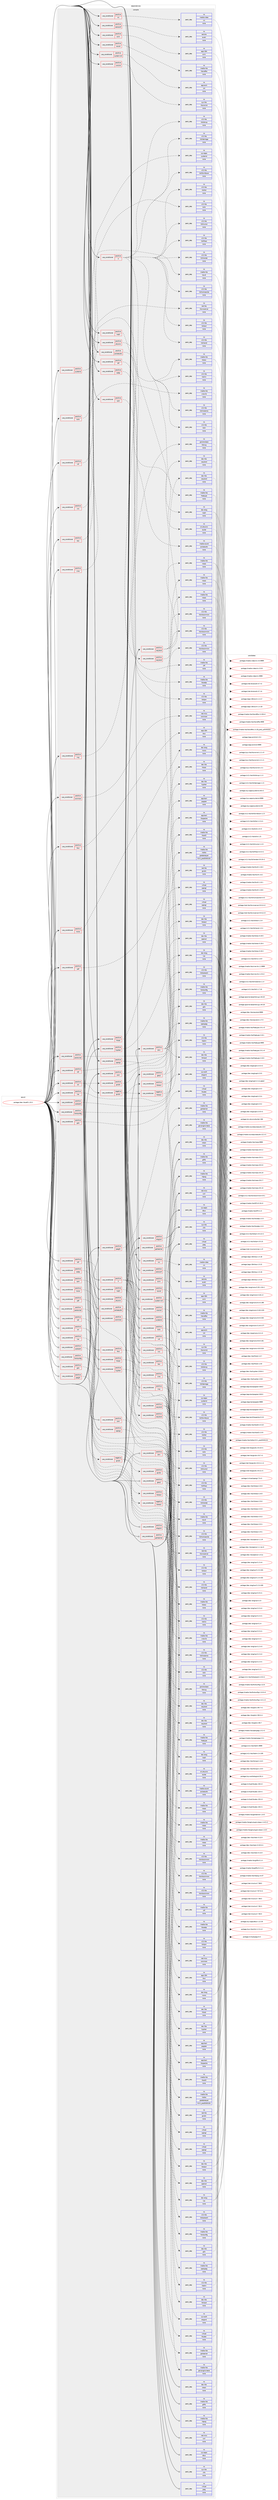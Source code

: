digraph prolog {

# *************
# Graph options
# *************

newrank=true;
concentrate=true;
compound=true;
graph [rankdir=LR,fontname=Helvetica,fontsize=10,ranksep=1.5];#, ranksep=2.5, nodesep=0.2];
edge  [arrowhead=vee];
node  [fontname=Helvetica,fontsize=10];

# **********
# The ebuild
# **********

subgraph cluster_leftcol {
color=gray;
label=<<i>ebuild</i>>;
id [label="portage://dev-libs/efl-1.23.3", color=red, width=4, href="../dev-libs/efl-1.23.3.svg"];
}

# ****************
# The dependencies
# ****************

subgraph cluster_midcol {
color=gray;
label=<<i>dependencies</i>>;
subgraph cluster_compile {
fillcolor="#eeeeee";
style=filled;
label=<<i>compile</i>>;
subgraph cond125826 {
dependency514989 [label=<<TABLE BORDER="0" CELLBORDER="1" CELLSPACING="0" CELLPADDING="4"><TR><TD ROWSPAN="3" CELLPADDING="10">use_conditional</TD></TR><TR><TD>positive</TD></TR><TR><TD>X</TD></TR></TABLE>>, shape=none, color=red];
subgraph pack383807 {
dependency514990 [label=<<TABLE BORDER="0" CELLBORDER="1" CELLSPACING="0" CELLPADDING="4" WIDTH="220"><TR><TD ROWSPAN="6" CELLPADDING="30">pack_dep</TD></TR><TR><TD WIDTH="110">no</TD></TR><TR><TD>media-libs</TD></TR><TR><TD>freetype</TD></TR><TR><TD>none</TD></TR><TR><TD></TD></TR></TABLE>>, shape=none, color=blue];
}
dependency514989:e -> dependency514990:w [weight=20,style="dashed",arrowhead="vee"];
subgraph pack383808 {
dependency514991 [label=<<TABLE BORDER="0" CELLBORDER="1" CELLSPACING="0" CELLPADDING="4" WIDTH="220"><TR><TD ROWSPAN="6" CELLPADDING="30">pack_dep</TD></TR><TR><TD WIDTH="110">no</TD></TR><TR><TD>x11-libs</TD></TR><TR><TD>libX11</TD></TR><TR><TD>none</TD></TR><TR><TD></TD></TR></TABLE>>, shape=none, color=blue];
}
dependency514989:e -> dependency514991:w [weight=20,style="dashed",arrowhead="vee"];
subgraph pack383809 {
dependency514992 [label=<<TABLE BORDER="0" CELLBORDER="1" CELLSPACING="0" CELLPADDING="4" WIDTH="220"><TR><TD ROWSPAN="6" CELLPADDING="30">pack_dep</TD></TR><TR><TD WIDTH="110">no</TD></TR><TR><TD>x11-libs</TD></TR><TR><TD>libXcomposite</TD></TR><TR><TD>none</TD></TR><TR><TD></TD></TR></TABLE>>, shape=none, color=blue];
}
dependency514989:e -> dependency514992:w [weight=20,style="dashed",arrowhead="vee"];
subgraph pack383810 {
dependency514993 [label=<<TABLE BORDER="0" CELLBORDER="1" CELLSPACING="0" CELLPADDING="4" WIDTH="220"><TR><TD ROWSPAN="6" CELLPADDING="30">pack_dep</TD></TR><TR><TD WIDTH="110">no</TD></TR><TR><TD>x11-libs</TD></TR><TR><TD>libXcursor</TD></TR><TR><TD>none</TD></TR><TR><TD></TD></TR></TABLE>>, shape=none, color=blue];
}
dependency514989:e -> dependency514993:w [weight=20,style="dashed",arrowhead="vee"];
subgraph pack383811 {
dependency514994 [label=<<TABLE BORDER="0" CELLBORDER="1" CELLSPACING="0" CELLPADDING="4" WIDTH="220"><TR><TD ROWSPAN="6" CELLPADDING="30">pack_dep</TD></TR><TR><TD WIDTH="110">no</TD></TR><TR><TD>x11-libs</TD></TR><TR><TD>libXdamage</TD></TR><TR><TD>none</TD></TR><TR><TD></TD></TR></TABLE>>, shape=none, color=blue];
}
dependency514989:e -> dependency514994:w [weight=20,style="dashed",arrowhead="vee"];
subgraph pack383812 {
dependency514995 [label=<<TABLE BORDER="0" CELLBORDER="1" CELLSPACING="0" CELLPADDING="4" WIDTH="220"><TR><TD ROWSPAN="6" CELLPADDING="30">pack_dep</TD></TR><TR><TD WIDTH="110">no</TD></TR><TR><TD>x11-libs</TD></TR><TR><TD>libXdmcp</TD></TR><TR><TD>none</TD></TR><TR><TD></TD></TR></TABLE>>, shape=none, color=blue];
}
dependency514989:e -> dependency514995:w [weight=20,style="dashed",arrowhead="vee"];
subgraph pack383813 {
dependency514996 [label=<<TABLE BORDER="0" CELLBORDER="1" CELLSPACING="0" CELLPADDING="4" WIDTH="220"><TR><TD ROWSPAN="6" CELLPADDING="30">pack_dep</TD></TR><TR><TD WIDTH="110">no</TD></TR><TR><TD>x11-libs</TD></TR><TR><TD>libXext</TD></TR><TR><TD>none</TD></TR><TR><TD></TD></TR></TABLE>>, shape=none, color=blue];
}
dependency514989:e -> dependency514996:w [weight=20,style="dashed",arrowhead="vee"];
subgraph pack383814 {
dependency514997 [label=<<TABLE BORDER="0" CELLBORDER="1" CELLSPACING="0" CELLPADDING="4" WIDTH="220"><TR><TD ROWSPAN="6" CELLPADDING="30">pack_dep</TD></TR><TR><TD WIDTH="110">no</TD></TR><TR><TD>x11-libs</TD></TR><TR><TD>libXfixes</TD></TR><TR><TD>none</TD></TR><TR><TD></TD></TR></TABLE>>, shape=none, color=blue];
}
dependency514989:e -> dependency514997:w [weight=20,style="dashed",arrowhead="vee"];
subgraph pack383815 {
dependency514998 [label=<<TABLE BORDER="0" CELLBORDER="1" CELLSPACING="0" CELLPADDING="4" WIDTH="220"><TR><TD ROWSPAN="6" CELLPADDING="30">pack_dep</TD></TR><TR><TD WIDTH="110">no</TD></TR><TR><TD>x11-libs</TD></TR><TR><TD>libXi</TD></TR><TR><TD>none</TD></TR><TR><TD></TD></TR></TABLE>>, shape=none, color=blue];
}
dependency514989:e -> dependency514998:w [weight=20,style="dashed",arrowhead="vee"];
subgraph pack383816 {
dependency514999 [label=<<TABLE BORDER="0" CELLBORDER="1" CELLSPACING="0" CELLPADDING="4" WIDTH="220"><TR><TD ROWSPAN="6" CELLPADDING="30">pack_dep</TD></TR><TR><TD WIDTH="110">no</TD></TR><TR><TD>x11-libs</TD></TR><TR><TD>libXinerama</TD></TR><TR><TD>none</TD></TR><TR><TD></TD></TR></TABLE>>, shape=none, color=blue];
}
dependency514989:e -> dependency514999:w [weight=20,style="dashed",arrowhead="vee"];
subgraph pack383817 {
dependency515000 [label=<<TABLE BORDER="0" CELLBORDER="1" CELLSPACING="0" CELLPADDING="4" WIDTH="220"><TR><TD ROWSPAN="6" CELLPADDING="30">pack_dep</TD></TR><TR><TD WIDTH="110">no</TD></TR><TR><TD>x11-libs</TD></TR><TR><TD>libXrandr</TD></TR><TR><TD>none</TD></TR><TR><TD></TD></TR></TABLE>>, shape=none, color=blue];
}
dependency514989:e -> dependency515000:w [weight=20,style="dashed",arrowhead="vee"];
subgraph pack383818 {
dependency515001 [label=<<TABLE BORDER="0" CELLBORDER="1" CELLSPACING="0" CELLPADDING="4" WIDTH="220"><TR><TD ROWSPAN="6" CELLPADDING="30">pack_dep</TD></TR><TR><TD WIDTH="110">no</TD></TR><TR><TD>x11-libs</TD></TR><TR><TD>libXrender</TD></TR><TR><TD>none</TD></TR><TR><TD></TD></TR></TABLE>>, shape=none, color=blue];
}
dependency514989:e -> dependency515001:w [weight=20,style="dashed",arrowhead="vee"];
subgraph pack383819 {
dependency515002 [label=<<TABLE BORDER="0" CELLBORDER="1" CELLSPACING="0" CELLPADDING="4" WIDTH="220"><TR><TD ROWSPAN="6" CELLPADDING="30">pack_dep</TD></TR><TR><TD WIDTH="110">no</TD></TR><TR><TD>x11-libs</TD></TR><TR><TD>libXtst</TD></TR><TR><TD>none</TD></TR><TR><TD></TD></TR></TABLE>>, shape=none, color=blue];
}
dependency514989:e -> dependency515002:w [weight=20,style="dashed",arrowhead="vee"];
subgraph pack383820 {
dependency515003 [label=<<TABLE BORDER="0" CELLBORDER="1" CELLSPACING="0" CELLPADDING="4" WIDTH="220"><TR><TD ROWSPAN="6" CELLPADDING="30">pack_dep</TD></TR><TR><TD WIDTH="110">no</TD></TR><TR><TD>x11-libs</TD></TR><TR><TD>libXScrnSaver</TD></TR><TR><TD>none</TD></TR><TR><TD></TD></TR></TABLE>>, shape=none, color=blue];
}
dependency514989:e -> dependency515003:w [weight=20,style="dashed",arrowhead="vee"];
subgraph cond125827 {
dependency515004 [label=<<TABLE BORDER="0" CELLBORDER="1" CELLSPACING="0" CELLPADDING="4"><TR><TD ROWSPAN="3" CELLPADDING="10">use_conditional</TD></TR><TR><TD>positive</TD></TR><TR><TD>wayland</TD></TR></TABLE>>, shape=none, color=red];
subgraph pack383821 {
dependency515005 [label=<<TABLE BORDER="0" CELLBORDER="1" CELLSPACING="0" CELLPADDING="4" WIDTH="220"><TR><TD ROWSPAN="6" CELLPADDING="30">pack_dep</TD></TR><TR><TD WIDTH="110">no</TD></TR><TR><TD>x11-libs</TD></TR><TR><TD>libxkbcommon</TD></TR><TR><TD>none</TD></TR><TR><TD></TD></TR></TABLE>>, shape=none, color=blue];
}
dependency515004:e -> dependency515005:w [weight=20,style="dashed",arrowhead="vee"];
}
dependency514989:e -> dependency515004:w [weight=20,style="dashed",arrowhead="vee"];
}
id:e -> dependency514989:w [weight=20,style="solid",arrowhead="vee"];
subgraph cond125828 {
dependency515006 [label=<<TABLE BORDER="0" CELLBORDER="1" CELLSPACING="0" CELLPADDING="4"><TR><TD ROWSPAN="3" CELLPADDING="10">use_conditional</TD></TR><TR><TD>positive</TD></TR><TR><TD>connman</TD></TR></TABLE>>, shape=none, color=red];
subgraph pack383822 {
dependency515007 [label=<<TABLE BORDER="0" CELLBORDER="1" CELLSPACING="0" CELLPADDING="4" WIDTH="220"><TR><TD ROWSPAN="6" CELLPADDING="30">pack_dep</TD></TR><TR><TD WIDTH="110">no</TD></TR><TR><TD>net-misc</TD></TR><TR><TD>connman</TD></TR><TR><TD>none</TD></TR><TR><TD></TD></TR></TABLE>>, shape=none, color=blue];
}
dependency515006:e -> dependency515007:w [weight=20,style="dashed",arrowhead="vee"];
}
id:e -> dependency515006:w [weight=20,style="solid",arrowhead="vee"];
subgraph cond125829 {
dependency515008 [label=<<TABLE BORDER="0" CELLBORDER="1" CELLSPACING="0" CELLPADDING="4"><TR><TD ROWSPAN="3" CELLPADDING="10">use_conditional</TD></TR><TR><TD>positive</TD></TR><TR><TD>drm</TD></TR></TABLE>>, shape=none, color=red];
subgraph pack383823 {
dependency515009 [label=<<TABLE BORDER="0" CELLBORDER="1" CELLSPACING="0" CELLPADDING="4" WIDTH="220"><TR><TD ROWSPAN="6" CELLPADDING="30">pack_dep</TD></TR><TR><TD WIDTH="110">no</TD></TR><TR><TD>dev-libs</TD></TR><TR><TD>libinput</TD></TR><TR><TD>none</TD></TR><TR><TD></TD></TR></TABLE>>, shape=none, color=blue];
}
dependency515008:e -> dependency515009:w [weight=20,style="dashed",arrowhead="vee"];
subgraph pack383824 {
dependency515010 [label=<<TABLE BORDER="0" CELLBORDER="1" CELLSPACING="0" CELLPADDING="4" WIDTH="220"><TR><TD ROWSPAN="6" CELLPADDING="30">pack_dep</TD></TR><TR><TD WIDTH="110">no</TD></TR><TR><TD>dev-libs</TD></TR><TR><TD>wayland</TD></TR><TR><TD>none</TD></TR><TR><TD></TD></TR></TABLE>>, shape=none, color=blue];
}
dependency515008:e -> dependency515010:w [weight=20,style="dashed",arrowhead="vee"];
subgraph pack383825 {
dependency515011 [label=<<TABLE BORDER="0" CELLBORDER="1" CELLSPACING="0" CELLPADDING="4" WIDTH="220"><TR><TD ROWSPAN="6" CELLPADDING="30">pack_dep</TD></TR><TR><TD WIDTH="110">no</TD></TR><TR><TD>media-libs</TD></TR><TR><TD>mesa</TD></TR><TR><TD>none</TD></TR><TR><TD></TD></TR></TABLE>>, shape=none, color=blue];
}
dependency515008:e -> dependency515011:w [weight=20,style="dashed",arrowhead="vee"];
subgraph pack383826 {
dependency515012 [label=<<TABLE BORDER="0" CELLBORDER="1" CELLSPACING="0" CELLPADDING="4" WIDTH="220"><TR><TD ROWSPAN="6" CELLPADDING="30">pack_dep</TD></TR><TR><TD WIDTH="110">no</TD></TR><TR><TD>x11-libs</TD></TR><TR><TD>libdrm</TD></TR><TR><TD>none</TD></TR><TR><TD></TD></TR></TABLE>>, shape=none, color=blue];
}
dependency515008:e -> dependency515012:w [weight=20,style="dashed",arrowhead="vee"];
subgraph pack383827 {
dependency515013 [label=<<TABLE BORDER="0" CELLBORDER="1" CELLSPACING="0" CELLPADDING="4" WIDTH="220"><TR><TD ROWSPAN="6" CELLPADDING="30">pack_dep</TD></TR><TR><TD WIDTH="110">no</TD></TR><TR><TD>x11-libs</TD></TR><TR><TD>libxkbcommon</TD></TR><TR><TD>none</TD></TR><TR><TD></TD></TR></TABLE>>, shape=none, color=blue];
}
dependency515008:e -> dependency515013:w [weight=20,style="dashed",arrowhead="vee"];
}
id:e -> dependency515008:w [weight=20,style="solid",arrowhead="vee"];
subgraph cond125830 {
dependency515014 [label=<<TABLE BORDER="0" CELLBORDER="1" CELLSPACING="0" CELLPADDING="4"><TR><TD ROWSPAN="3" CELLPADDING="10">use_conditional</TD></TR><TR><TD>positive</TD></TR><TR><TD>elogind</TD></TR></TABLE>>, shape=none, color=red];
subgraph pack383828 {
dependency515015 [label=<<TABLE BORDER="0" CELLBORDER="1" CELLSPACING="0" CELLPADDING="4" WIDTH="220"><TR><TD ROWSPAN="6" CELLPADDING="30">pack_dep</TD></TR><TR><TD WIDTH="110">no</TD></TR><TR><TD>sys-auth</TD></TR><TR><TD>elogind</TD></TR><TR><TD>none</TD></TR><TR><TD></TD></TR></TABLE>>, shape=none, color=blue];
}
dependency515014:e -> dependency515015:w [weight=20,style="dashed",arrowhead="vee"];
subgraph pack383829 {
dependency515016 [label=<<TABLE BORDER="0" CELLBORDER="1" CELLSPACING="0" CELLPADDING="4" WIDTH="220"><TR><TD ROWSPAN="6" CELLPADDING="30">pack_dep</TD></TR><TR><TD WIDTH="110">no</TD></TR><TR><TD>virtual</TD></TR><TR><TD>libudev</TD></TR><TR><TD>none</TD></TR><TR><TD></TD></TR></TABLE>>, shape=none, color=blue];
}
dependency515014:e -> dependency515016:w [weight=20,style="dashed",arrowhead="vee"];
}
id:e -> dependency515014:w [weight=20,style="solid",arrowhead="vee"];
subgraph cond125831 {
dependency515017 [label=<<TABLE BORDER="0" CELLBORDER="1" CELLSPACING="0" CELLPADDING="4"><TR><TD ROWSPAN="3" CELLPADDING="10">use_conditional</TD></TR><TR><TD>positive</TD></TR><TR><TD>fontconfig</TD></TR></TABLE>>, shape=none, color=red];
subgraph pack383830 {
dependency515018 [label=<<TABLE BORDER="0" CELLBORDER="1" CELLSPACING="0" CELLPADDING="4" WIDTH="220"><TR><TD ROWSPAN="6" CELLPADDING="30">pack_dep</TD></TR><TR><TD WIDTH="110">no</TD></TR><TR><TD>media-libs</TD></TR><TR><TD>fontconfig</TD></TR><TR><TD>none</TD></TR><TR><TD></TD></TR></TABLE>>, shape=none, color=blue];
}
dependency515017:e -> dependency515018:w [weight=20,style="dashed",arrowhead="vee"];
}
id:e -> dependency515017:w [weight=20,style="solid",arrowhead="vee"];
subgraph cond125832 {
dependency515019 [label=<<TABLE BORDER="0" CELLBORDER="1" CELLSPACING="0" CELLPADDING="4"><TR><TD ROWSPAN="3" CELLPADDING="10">use_conditional</TD></TR><TR><TD>positive</TD></TR><TR><TD>fribidi</TD></TR></TABLE>>, shape=none, color=red];
subgraph pack383831 {
dependency515020 [label=<<TABLE BORDER="0" CELLBORDER="1" CELLSPACING="0" CELLPADDING="4" WIDTH="220"><TR><TD ROWSPAN="6" CELLPADDING="30">pack_dep</TD></TR><TR><TD WIDTH="110">no</TD></TR><TR><TD>dev-libs</TD></TR><TR><TD>fribidi</TD></TR><TR><TD>none</TD></TR><TR><TD></TD></TR></TABLE>>, shape=none, color=blue];
}
dependency515019:e -> dependency515020:w [weight=20,style="dashed",arrowhead="vee"];
}
id:e -> dependency515019:w [weight=20,style="solid",arrowhead="vee"];
subgraph cond125833 {
dependency515021 [label=<<TABLE BORDER="0" CELLBORDER="1" CELLSPACING="0" CELLPADDING="4"><TR><TD ROWSPAN="3" CELLPADDING="10">use_conditional</TD></TR><TR><TD>positive</TD></TR><TR><TD>gles2</TD></TR></TABLE>>, shape=none, color=red];
subgraph pack383832 {
dependency515022 [label=<<TABLE BORDER="0" CELLBORDER="1" CELLSPACING="0" CELLPADDING="4" WIDTH="220"><TR><TD ROWSPAN="6" CELLPADDING="30">pack_dep</TD></TR><TR><TD WIDTH="110">no</TD></TR><TR><TD>media-libs</TD></TR><TR><TD>mesa</TD></TR><TR><TD>none</TD></TR><TR><TD></TD></TR></TABLE>>, shape=none, color=blue];
}
dependency515021:e -> dependency515022:w [weight=20,style="dashed",arrowhead="vee"];
subgraph pack383833 {
dependency515023 [label=<<TABLE BORDER="0" CELLBORDER="1" CELLSPACING="0" CELLPADDING="4" WIDTH="220"><TR><TD ROWSPAN="6" CELLPADDING="30">pack_dep</TD></TR><TR><TD WIDTH="110">no</TD></TR><TR><TD>virtual</TD></TR><TR><TD>opengl</TD></TR><TR><TD>none</TD></TR><TR><TD></TD></TR></TABLE>>, shape=none, color=blue];
}
dependency515021:e -> dependency515023:w [weight=20,style="dashed",arrowhead="vee"];
}
id:e -> dependency515021:w [weight=20,style="solid",arrowhead="vee"];
subgraph cond125834 {
dependency515024 [label=<<TABLE BORDER="0" CELLBORDER="1" CELLSPACING="0" CELLPADDING="4"><TR><TD ROWSPAN="3" CELLPADDING="10">use_conditional</TD></TR><TR><TD>positive</TD></TR><TR><TD>glib</TD></TR></TABLE>>, shape=none, color=red];
subgraph pack383834 {
dependency515025 [label=<<TABLE BORDER="0" CELLBORDER="1" CELLSPACING="0" CELLPADDING="4" WIDTH="220"><TR><TD ROWSPAN="6" CELLPADDING="30">pack_dep</TD></TR><TR><TD WIDTH="110">no</TD></TR><TR><TD>dev-libs</TD></TR><TR><TD>glib</TD></TR><TR><TD>none</TD></TR><TR><TD></TD></TR></TABLE>>, shape=none, color=blue];
}
dependency515024:e -> dependency515025:w [weight=20,style="dashed",arrowhead="vee"];
}
id:e -> dependency515024:w [weight=20,style="solid",arrowhead="vee"];
subgraph cond125835 {
dependency515026 [label=<<TABLE BORDER="0" CELLBORDER="1" CELLSPACING="0" CELLPADDING="4"><TR><TD ROWSPAN="3" CELLPADDING="10">use_conditional</TD></TR><TR><TD>positive</TD></TR><TR><TD>gstreamer</TD></TR></TABLE>>, shape=none, color=red];
subgraph pack383835 {
dependency515027 [label=<<TABLE BORDER="0" CELLBORDER="1" CELLSPACING="0" CELLPADDING="4" WIDTH="220"><TR><TD ROWSPAN="6" CELLPADDING="30">pack_dep</TD></TR><TR><TD WIDTH="110">no</TD></TR><TR><TD>media-libs</TD></TR><TR><TD>gstreamer</TD></TR><TR><TD>none</TD></TR><TR><TD></TD></TR></TABLE>>, shape=none, color=blue];
}
dependency515026:e -> dependency515027:w [weight=20,style="dashed",arrowhead="vee"];
subgraph pack383836 {
dependency515028 [label=<<TABLE BORDER="0" CELLBORDER="1" CELLSPACING="0" CELLPADDING="4" WIDTH="220"><TR><TD ROWSPAN="6" CELLPADDING="30">pack_dep</TD></TR><TR><TD WIDTH="110">no</TD></TR><TR><TD>media-libs</TD></TR><TR><TD>gst-plugins-base</TD></TR><TR><TD>none</TD></TR><TR><TD></TD></TR></TABLE>>, shape=none, color=blue];
}
dependency515026:e -> dependency515028:w [weight=20,style="dashed",arrowhead="vee"];
}
id:e -> dependency515026:w [weight=20,style="solid",arrowhead="vee"];
subgraph cond125836 {
dependency515029 [label=<<TABLE BORDER="0" CELLBORDER="1" CELLSPACING="0" CELLPADDING="4"><TR><TD ROWSPAN="3" CELLPADDING="10">use_conditional</TD></TR><TR><TD>positive</TD></TR><TR><TD>hyphen</TD></TR></TABLE>>, shape=none, color=red];
subgraph pack383837 {
dependency515030 [label=<<TABLE BORDER="0" CELLBORDER="1" CELLSPACING="0" CELLPADDING="4" WIDTH="220"><TR><TD ROWSPAN="6" CELLPADDING="30">pack_dep</TD></TR><TR><TD WIDTH="110">no</TD></TR><TR><TD>dev-libs</TD></TR><TR><TD>hyphen</TD></TR><TR><TD>none</TD></TR><TR><TD></TD></TR></TABLE>>, shape=none, color=blue];
}
dependency515029:e -> dependency515030:w [weight=20,style="dashed",arrowhead="vee"];
}
id:e -> dependency515029:w [weight=20,style="solid",arrowhead="vee"];
subgraph cond125837 {
dependency515031 [label=<<TABLE BORDER="0" CELLBORDER="1" CELLSPACING="0" CELLPADDING="4"><TR><TD ROWSPAN="3" CELLPADDING="10">use_conditional</TD></TR><TR><TD>positive</TD></TR><TR><TD>ibus</TD></TR></TABLE>>, shape=none, color=red];
subgraph pack383838 {
dependency515032 [label=<<TABLE BORDER="0" CELLBORDER="1" CELLSPACING="0" CELLPADDING="4" WIDTH="220"><TR><TD ROWSPAN="6" CELLPADDING="30">pack_dep</TD></TR><TR><TD WIDTH="110">no</TD></TR><TR><TD>app-i18n</TD></TR><TR><TD>ibus</TD></TR><TR><TD>none</TD></TR><TR><TD></TD></TR></TABLE>>, shape=none, color=blue];
}
dependency515031:e -> dependency515032:w [weight=20,style="dashed",arrowhead="vee"];
}
id:e -> dependency515031:w [weight=20,style="solid",arrowhead="vee"];
subgraph cond125838 {
dependency515033 [label=<<TABLE BORDER="0" CELLBORDER="1" CELLSPACING="0" CELLPADDING="4"><TR><TD ROWSPAN="3" CELLPADDING="10">use_conditional</TD></TR><TR><TD>positive</TD></TR><TR><TD>jpeg2k</TD></TR></TABLE>>, shape=none, color=red];
subgraph pack383839 {
dependency515034 [label=<<TABLE BORDER="0" CELLBORDER="1" CELLSPACING="0" CELLPADDING="4" WIDTH="220"><TR><TD ROWSPAN="6" CELLPADDING="30">pack_dep</TD></TR><TR><TD WIDTH="110">no</TD></TR><TR><TD>media-libs</TD></TR><TR><TD>openjpeg</TD></TR><TR><TD>none</TD></TR><TR><TD></TD></TR></TABLE>>, shape=none, color=blue];
}
dependency515033:e -> dependency515034:w [weight=20,style="dashed",arrowhead="vee"];
}
id:e -> dependency515033:w [weight=20,style="solid",arrowhead="vee"];
subgraph cond125839 {
dependency515035 [label=<<TABLE BORDER="0" CELLBORDER="1" CELLSPACING="0" CELLPADDING="4"><TR><TD ROWSPAN="3" CELLPADDING="10">use_conditional</TD></TR><TR><TD>positive</TD></TR><TR><TD>json</TD></TR></TABLE>>, shape=none, color=red];
subgraph pack383840 {
dependency515036 [label=<<TABLE BORDER="0" CELLBORDER="1" CELLSPACING="0" CELLPADDING="4" WIDTH="220"><TR><TD ROWSPAN="6" CELLPADDING="30">pack_dep</TD></TR><TR><TD WIDTH="110">no</TD></TR><TR><TD>media-libs</TD></TR><TR><TD>rlottie</TD></TR><TR><TD>greaterequal</TD></TR><TR><TD>0.0.1_pre20191101</TD></TR></TABLE>>, shape=none, color=blue];
}
dependency515035:e -> dependency515036:w [weight=20,style="dashed",arrowhead="vee"];
}
id:e -> dependency515035:w [weight=20,style="solid",arrowhead="vee"];
subgraph cond125840 {
dependency515037 [label=<<TABLE BORDER="0" CELLBORDER="1" CELLSPACING="0" CELLPADDING="4"><TR><TD ROWSPAN="3" CELLPADDING="10">use_conditional</TD></TR><TR><TD>positive</TD></TR><TR><TD>lua</TD></TR></TABLE>>, shape=none, color=red];
subgraph pack383841 {
dependency515038 [label=<<TABLE BORDER="0" CELLBORDER="1" CELLSPACING="0" CELLPADDING="4" WIDTH="220"><TR><TD ROWSPAN="6" CELLPADDING="30">pack_dep</TD></TR><TR><TD WIDTH="110">no</TD></TR><TR><TD>dev-lang</TD></TR><TR><TD>lua</TD></TR><TR><TD>none</TD></TR><TR><TD></TD></TR></TABLE>>, shape=none, color=blue];
}
dependency515037:e -> dependency515038:w [weight=20,style="dashed",arrowhead="vee"];
}
id:e -> dependency515037:w [weight=20,style="solid",arrowhead="vee"];
subgraph cond125841 {
dependency515039 [label=<<TABLE BORDER="0" CELLBORDER="1" CELLSPACING="0" CELLPADDING="4"><TR><TD ROWSPAN="3" CELLPADDING="10">use_conditional</TD></TR><TR><TD>positive</TD></TR><TR><TD>luajit</TD></TR></TABLE>>, shape=none, color=red];
subgraph pack383842 {
dependency515040 [label=<<TABLE BORDER="0" CELLBORDER="1" CELLSPACING="0" CELLPADDING="4" WIDTH="220"><TR><TD ROWSPAN="6" CELLPADDING="30">pack_dep</TD></TR><TR><TD WIDTH="110">no</TD></TR><TR><TD>dev-lang</TD></TR><TR><TD>luajit</TD></TR><TR><TD>none</TD></TR><TR><TD></TD></TR></TABLE>>, shape=none, color=blue];
}
dependency515039:e -> dependency515040:w [weight=20,style="dashed",arrowhead="vee"];
}
id:e -> dependency515039:w [weight=20,style="solid",arrowhead="vee"];
subgraph cond125842 {
dependency515041 [label=<<TABLE BORDER="0" CELLBORDER="1" CELLSPACING="0" CELLPADDING="4"><TR><TD ROWSPAN="3" CELLPADDING="10">use_conditional</TD></TR><TR><TD>positive</TD></TR><TR><TD>mono</TD></TR></TABLE>>, shape=none, color=red];
subgraph pack383843 {
dependency515042 [label=<<TABLE BORDER="0" CELLBORDER="1" CELLSPACING="0" CELLPADDING="4" WIDTH="220"><TR><TD ROWSPAN="6" CELLPADDING="30">pack_dep</TD></TR><TR><TD WIDTH="110">no</TD></TR><TR><TD>dev-lang</TD></TR><TR><TD>mono</TD></TR><TR><TD>none</TD></TR><TR><TD></TD></TR></TABLE>>, shape=none, color=blue];
}
dependency515041:e -> dependency515042:w [weight=20,style="dashed",arrowhead="vee"];
}
id:e -> dependency515041:w [weight=20,style="solid",arrowhead="vee"];
subgraph cond125843 {
dependency515043 [label=<<TABLE BORDER="0" CELLBORDER="1" CELLSPACING="0" CELLPADDING="4"><TR><TD ROWSPAN="3" CELLPADDING="10">use_conditional</TD></TR><TR><TD>positive</TD></TR><TR><TD>opengl</TD></TR></TABLE>>, shape=none, color=red];
subgraph pack383844 {
dependency515044 [label=<<TABLE BORDER="0" CELLBORDER="1" CELLSPACING="0" CELLPADDING="4" WIDTH="220"><TR><TD ROWSPAN="6" CELLPADDING="30">pack_dep</TD></TR><TR><TD WIDTH="110">no</TD></TR><TR><TD>virtual</TD></TR><TR><TD>opengl</TD></TR><TR><TD>none</TD></TR><TR><TD></TD></TR></TABLE>>, shape=none, color=blue];
}
dependency515043:e -> dependency515044:w [weight=20,style="dashed",arrowhead="vee"];
}
id:e -> dependency515043:w [weight=20,style="solid",arrowhead="vee"];
subgraph cond125844 {
dependency515045 [label=<<TABLE BORDER="0" CELLBORDER="1" CELLSPACING="0" CELLPADDING="4"><TR><TD ROWSPAN="3" CELLPADDING="10">use_conditional</TD></TR><TR><TD>positive</TD></TR><TR><TD>pdf</TD></TR></TABLE>>, shape=none, color=red];
subgraph pack383845 {
dependency515046 [label=<<TABLE BORDER="0" CELLBORDER="1" CELLSPACING="0" CELLPADDING="4" WIDTH="220"><TR><TD ROWSPAN="6" CELLPADDING="30">pack_dep</TD></TR><TR><TD WIDTH="110">no</TD></TR><TR><TD>app-text</TD></TR><TR><TD>poppler</TD></TR><TR><TD>none</TD></TR><TR><TD></TD></TR></TABLE>>, shape=none, color=blue];
}
dependency515045:e -> dependency515046:w [weight=20,style="dashed",arrowhead="vee"];
}
id:e -> dependency515045:w [weight=20,style="solid",arrowhead="vee"];
subgraph cond125845 {
dependency515047 [label=<<TABLE BORDER="0" CELLBORDER="1" CELLSPACING="0" CELLPADDING="4"><TR><TD ROWSPAN="3" CELLPADDING="10">use_conditional</TD></TR><TR><TD>positive</TD></TR><TR><TD>physics</TD></TR></TABLE>>, shape=none, color=red];
subgraph pack383846 {
dependency515048 [label=<<TABLE BORDER="0" CELLBORDER="1" CELLSPACING="0" CELLPADDING="4" WIDTH="220"><TR><TD ROWSPAN="6" CELLPADDING="30">pack_dep</TD></TR><TR><TD WIDTH="110">no</TD></TR><TR><TD>sci-physics</TD></TR><TR><TD>bullet</TD></TR><TR><TD>none</TD></TR><TR><TD></TD></TR></TABLE>>, shape=none, color=blue];
}
dependency515047:e -> dependency515048:w [weight=20,style="dashed",arrowhead="vee"];
}
id:e -> dependency515047:w [weight=20,style="solid",arrowhead="vee"];
subgraph cond125846 {
dependency515049 [label=<<TABLE BORDER="0" CELLBORDER="1" CELLSPACING="0" CELLPADDING="4"><TR><TD ROWSPAN="3" CELLPADDING="10">use_conditional</TD></TR><TR><TD>positive</TD></TR><TR><TD>postscript</TD></TR></TABLE>>, shape=none, color=red];
subgraph pack383847 {
dependency515050 [label=<<TABLE BORDER="0" CELLBORDER="1" CELLSPACING="0" CELLPADDING="4" WIDTH="220"><TR><TD ROWSPAN="6" CELLPADDING="30">pack_dep</TD></TR><TR><TD WIDTH="110">no</TD></TR><TR><TD>app-text</TD></TR><TR><TD>libspectre</TD></TR><TR><TD>none</TD></TR><TR><TD></TD></TR></TABLE>>, shape=none, color=blue];
}
dependency515049:e -> dependency515050:w [weight=20,style="dashed",arrowhead="vee"];
}
id:e -> dependency515049:w [weight=20,style="solid",arrowhead="vee"];
subgraph cond125847 {
dependency515051 [label=<<TABLE BORDER="0" CELLBORDER="1" CELLSPACING="0" CELLPADDING="4"><TR><TD ROWSPAN="3" CELLPADDING="10">use_conditional</TD></TR><TR><TD>positive</TD></TR><TR><TD>pulseaudio</TD></TR></TABLE>>, shape=none, color=red];
subgraph pack383848 {
dependency515052 [label=<<TABLE BORDER="0" CELLBORDER="1" CELLSPACING="0" CELLPADDING="4" WIDTH="220"><TR><TD ROWSPAN="6" CELLPADDING="30">pack_dep</TD></TR><TR><TD WIDTH="110">no</TD></TR><TR><TD>media-sound</TD></TR><TR><TD>pulseaudio</TD></TR><TR><TD>none</TD></TR><TR><TD></TD></TR></TABLE>>, shape=none, color=blue];
}
dependency515051:e -> dependency515052:w [weight=20,style="dashed",arrowhead="vee"];
}
id:e -> dependency515051:w [weight=20,style="solid",arrowhead="vee"];
subgraph cond125848 {
dependency515053 [label=<<TABLE BORDER="0" CELLBORDER="1" CELLSPACING="0" CELLPADDING="4"><TR><TD ROWSPAN="3" CELLPADDING="10">use_conditional</TD></TR><TR><TD>positive</TD></TR><TR><TD>raw</TD></TR></TABLE>>, shape=none, color=red];
subgraph pack383849 {
dependency515054 [label=<<TABLE BORDER="0" CELLBORDER="1" CELLSPACING="0" CELLPADDING="4" WIDTH="220"><TR><TD ROWSPAN="6" CELLPADDING="30">pack_dep</TD></TR><TR><TD WIDTH="110">no</TD></TR><TR><TD>media-libs</TD></TR><TR><TD>libraw</TD></TR><TR><TD>none</TD></TR><TR><TD></TD></TR></TABLE>>, shape=none, color=blue];
}
dependency515053:e -> dependency515054:w [weight=20,style="dashed",arrowhead="vee"];
}
id:e -> dependency515053:w [weight=20,style="solid",arrowhead="vee"];
subgraph cond125849 {
dependency515055 [label=<<TABLE BORDER="0" CELLBORDER="1" CELLSPACING="0" CELLPADDING="4"><TR><TD ROWSPAN="3" CELLPADDING="10">use_conditional</TD></TR><TR><TD>positive</TD></TR><TR><TD>scim</TD></TR></TABLE>>, shape=none, color=red];
subgraph pack383850 {
dependency515056 [label=<<TABLE BORDER="0" CELLBORDER="1" CELLSPACING="0" CELLPADDING="4" WIDTH="220"><TR><TD ROWSPAN="6" CELLPADDING="30">pack_dep</TD></TR><TR><TD WIDTH="110">no</TD></TR><TR><TD>app-i18n</TD></TR><TR><TD>scim</TD></TR><TR><TD>none</TD></TR><TR><TD></TD></TR></TABLE>>, shape=none, color=blue];
}
dependency515055:e -> dependency515056:w [weight=20,style="dashed",arrowhead="vee"];
}
id:e -> dependency515055:w [weight=20,style="solid",arrowhead="vee"];
subgraph cond125850 {
dependency515057 [label=<<TABLE BORDER="0" CELLBORDER="1" CELLSPACING="0" CELLPADDING="4"><TR><TD ROWSPAN="3" CELLPADDING="10">use_conditional</TD></TR><TR><TD>positive</TD></TR><TR><TD>sdl</TD></TR></TABLE>>, shape=none, color=red];
subgraph pack383851 {
dependency515058 [label=<<TABLE BORDER="0" CELLBORDER="1" CELLSPACING="0" CELLPADDING="4" WIDTH="220"><TR><TD ROWSPAN="6" CELLPADDING="30">pack_dep</TD></TR><TR><TD WIDTH="110">no</TD></TR><TR><TD>media-libs</TD></TR><TR><TD>libsdl2</TD></TR><TR><TD>none</TD></TR><TR><TD></TD></TR></TABLE>>, shape=none, color=blue];
}
dependency515057:e -> dependency515058:w [weight=20,style="dashed",arrowhead="vee"];
}
id:e -> dependency515057:w [weight=20,style="solid",arrowhead="vee"];
subgraph cond125851 {
dependency515059 [label=<<TABLE BORDER="0" CELLBORDER="1" CELLSPACING="0" CELLPADDING="4"><TR><TD ROWSPAN="3" CELLPADDING="10">use_conditional</TD></TR><TR><TD>positive</TD></TR><TR><TD>sound</TD></TR></TABLE>>, shape=none, color=red];
subgraph pack383852 {
dependency515060 [label=<<TABLE BORDER="0" CELLBORDER="1" CELLSPACING="0" CELLPADDING="4" WIDTH="220"><TR><TD ROWSPAN="6" CELLPADDING="30">pack_dep</TD></TR><TR><TD WIDTH="110">no</TD></TR><TR><TD>media-libs</TD></TR><TR><TD>libsndfile</TD></TR><TR><TD>none</TD></TR><TR><TD></TD></TR></TABLE>>, shape=none, color=blue];
}
dependency515059:e -> dependency515060:w [weight=20,style="dashed",arrowhead="vee"];
}
id:e -> dependency515059:w [weight=20,style="solid",arrowhead="vee"];
subgraph cond125852 {
dependency515061 [label=<<TABLE BORDER="0" CELLBORDER="1" CELLSPACING="0" CELLPADDING="4"><TR><TD ROWSPAN="3" CELLPADDING="10">use_conditional</TD></TR><TR><TD>positive</TD></TR><TR><TD>ssl</TD></TR></TABLE>>, shape=none, color=red];
subgraph cond125853 {
dependency515062 [label=<<TABLE BORDER="0" CELLBORDER="1" CELLSPACING="0" CELLPADDING="4"><TR><TD ROWSPAN="3" CELLPADDING="10">use_conditional</TD></TR><TR><TD>positive</TD></TR><TR><TD>gnutls</TD></TR></TABLE>>, shape=none, color=red];
subgraph pack383853 {
dependency515063 [label=<<TABLE BORDER="0" CELLBORDER="1" CELLSPACING="0" CELLPADDING="4" WIDTH="220"><TR><TD ROWSPAN="6" CELLPADDING="30">pack_dep</TD></TR><TR><TD WIDTH="110">no</TD></TR><TR><TD>net-libs</TD></TR><TR><TD>gnutls</TD></TR><TR><TD>none</TD></TR><TR><TD></TD></TR></TABLE>>, shape=none, color=blue];
}
dependency515062:e -> dependency515063:w [weight=20,style="dashed",arrowhead="vee"];
}
dependency515061:e -> dependency515062:w [weight=20,style="dashed",arrowhead="vee"];
subgraph cond125854 {
dependency515064 [label=<<TABLE BORDER="0" CELLBORDER="1" CELLSPACING="0" CELLPADDING="4"><TR><TD ROWSPAN="3" CELLPADDING="10">use_conditional</TD></TR><TR><TD>negative</TD></TR><TR><TD>gnutls</TD></TR></TABLE>>, shape=none, color=red];
subgraph cond125855 {
dependency515065 [label=<<TABLE BORDER="0" CELLBORDER="1" CELLSPACING="0" CELLPADDING="4"><TR><TD ROWSPAN="3" CELLPADDING="10">use_conditional</TD></TR><TR><TD>negative</TD></TR><TR><TD>libressl</TD></TR></TABLE>>, shape=none, color=red];
subgraph pack383854 {
dependency515066 [label=<<TABLE BORDER="0" CELLBORDER="1" CELLSPACING="0" CELLPADDING="4" WIDTH="220"><TR><TD ROWSPAN="6" CELLPADDING="30">pack_dep</TD></TR><TR><TD WIDTH="110">no</TD></TR><TR><TD>dev-libs</TD></TR><TR><TD>openssl</TD></TR><TR><TD>none</TD></TR><TR><TD></TD></TR></TABLE>>, shape=none, color=blue];
}
dependency515065:e -> dependency515066:w [weight=20,style="dashed",arrowhead="vee"];
}
dependency515064:e -> dependency515065:w [weight=20,style="dashed",arrowhead="vee"];
subgraph cond125856 {
dependency515067 [label=<<TABLE BORDER="0" CELLBORDER="1" CELLSPACING="0" CELLPADDING="4"><TR><TD ROWSPAN="3" CELLPADDING="10">use_conditional</TD></TR><TR><TD>positive</TD></TR><TR><TD>libressl</TD></TR></TABLE>>, shape=none, color=red];
subgraph pack383855 {
dependency515068 [label=<<TABLE BORDER="0" CELLBORDER="1" CELLSPACING="0" CELLPADDING="4" WIDTH="220"><TR><TD ROWSPAN="6" CELLPADDING="30">pack_dep</TD></TR><TR><TD WIDTH="110">no</TD></TR><TR><TD>dev-libs</TD></TR><TR><TD>libressl</TD></TR><TR><TD>none</TD></TR><TR><TD></TD></TR></TABLE>>, shape=none, color=blue];
}
dependency515067:e -> dependency515068:w [weight=20,style="dashed",arrowhead="vee"];
}
dependency515064:e -> dependency515067:w [weight=20,style="dashed",arrowhead="vee"];
}
dependency515061:e -> dependency515064:w [weight=20,style="dashed",arrowhead="vee"];
}
id:e -> dependency515061:w [weight=20,style="solid",arrowhead="vee"];
subgraph cond125857 {
dependency515069 [label=<<TABLE BORDER="0" CELLBORDER="1" CELLSPACING="0" CELLPADDING="4"><TR><TD ROWSPAN="3" CELLPADDING="10">use_conditional</TD></TR><TR><TD>positive</TD></TR><TR><TD>svg</TD></TR></TABLE>>, shape=none, color=red];
subgraph pack383856 {
dependency515070 [label=<<TABLE BORDER="0" CELLBORDER="1" CELLSPACING="0" CELLPADDING="4" WIDTH="220"><TR><TD ROWSPAN="6" CELLPADDING="30">pack_dep</TD></TR><TR><TD WIDTH="110">no</TD></TR><TR><TD>gnome-base</TD></TR><TR><TD>librsvg</TD></TR><TR><TD>none</TD></TR><TR><TD></TD></TR></TABLE>>, shape=none, color=blue];
}
dependency515069:e -> dependency515070:w [weight=20,style="dashed",arrowhead="vee"];
}
id:e -> dependency515069:w [weight=20,style="solid",arrowhead="vee"];
subgraph cond125858 {
dependency515071 [label=<<TABLE BORDER="0" CELLBORDER="1" CELLSPACING="0" CELLPADDING="4"><TR><TD ROWSPAN="3" CELLPADDING="10">use_conditional</TD></TR><TR><TD>positive</TD></TR><TR><TD>system-lz4</TD></TR></TABLE>>, shape=none, color=red];
subgraph pack383857 {
dependency515072 [label=<<TABLE BORDER="0" CELLBORDER="1" CELLSPACING="0" CELLPADDING="4" WIDTH="220"><TR><TD ROWSPAN="6" CELLPADDING="30">pack_dep</TD></TR><TR><TD WIDTH="110">no</TD></TR><TR><TD>app-arch</TD></TR><TR><TD>lz4</TD></TR><TR><TD>none</TD></TR><TR><TD></TD></TR></TABLE>>, shape=none, color=blue];
}
dependency515071:e -> dependency515072:w [weight=20,style="dashed",arrowhead="vee"];
}
id:e -> dependency515071:w [weight=20,style="solid",arrowhead="vee"];
subgraph cond125859 {
dependency515073 [label=<<TABLE BORDER="0" CELLBORDER="1" CELLSPACING="0" CELLPADDING="4"><TR><TD ROWSPAN="3" CELLPADDING="10">use_conditional</TD></TR><TR><TD>positive</TD></TR><TR><TD>systemd</TD></TR></TABLE>>, shape=none, color=red];
subgraph pack383858 {
dependency515074 [label=<<TABLE BORDER="0" CELLBORDER="1" CELLSPACING="0" CELLPADDING="4" WIDTH="220"><TR><TD ROWSPAN="6" CELLPADDING="30">pack_dep</TD></TR><TR><TD WIDTH="110">no</TD></TR><TR><TD>sys-apps</TD></TR><TR><TD>systemd</TD></TR><TR><TD>none</TD></TR><TR><TD></TD></TR></TABLE>>, shape=none, color=blue];
}
dependency515073:e -> dependency515074:w [weight=20,style="dashed",arrowhead="vee"];
}
id:e -> dependency515073:w [weight=20,style="solid",arrowhead="vee"];
subgraph cond125860 {
dependency515075 [label=<<TABLE BORDER="0" CELLBORDER="1" CELLSPACING="0" CELLPADDING="4"><TR><TD ROWSPAN="3" CELLPADDING="10">use_conditional</TD></TR><TR><TD>positive</TD></TR><TR><TD>tiff</TD></TR></TABLE>>, shape=none, color=red];
subgraph pack383859 {
dependency515076 [label=<<TABLE BORDER="0" CELLBORDER="1" CELLSPACING="0" CELLPADDING="4" WIDTH="220"><TR><TD ROWSPAN="6" CELLPADDING="30">pack_dep</TD></TR><TR><TD WIDTH="110">no</TD></TR><TR><TD>media-libs</TD></TR><TR><TD>tiff</TD></TR><TR><TD>none</TD></TR><TR><TD></TD></TR></TABLE>>, shape=none, color=blue];
}
dependency515075:e -> dependency515076:w [weight=20,style="dashed",arrowhead="vee"];
}
id:e -> dependency515075:w [weight=20,style="solid",arrowhead="vee"];
subgraph cond125861 {
dependency515077 [label=<<TABLE BORDER="0" CELLBORDER="1" CELLSPACING="0" CELLPADDING="4"><TR><TD ROWSPAN="3" CELLPADDING="10">use_conditional</TD></TR><TR><TD>positive</TD></TR><TR><TD>tslib</TD></TR></TABLE>>, shape=none, color=red];
subgraph pack383860 {
dependency515078 [label=<<TABLE BORDER="0" CELLBORDER="1" CELLSPACING="0" CELLPADDING="4" WIDTH="220"><TR><TD ROWSPAN="6" CELLPADDING="30">pack_dep</TD></TR><TR><TD WIDTH="110">no</TD></TR><TR><TD>x11-libs</TD></TR><TR><TD>tslib</TD></TR><TR><TD>none</TD></TR><TR><TD></TD></TR></TABLE>>, shape=none, color=blue];
}
dependency515077:e -> dependency515078:w [weight=20,style="dashed",arrowhead="vee"];
}
id:e -> dependency515077:w [weight=20,style="solid",arrowhead="vee"];
subgraph cond125862 {
dependency515079 [label=<<TABLE BORDER="0" CELLBORDER="1" CELLSPACING="0" CELLPADDING="4"><TR><TD ROWSPAN="3" CELLPADDING="10">use_conditional</TD></TR><TR><TD>positive</TD></TR><TR><TD>unwind</TD></TR></TABLE>>, shape=none, color=red];
subgraph pack383861 {
dependency515080 [label=<<TABLE BORDER="0" CELLBORDER="1" CELLSPACING="0" CELLPADDING="4" WIDTH="220"><TR><TD ROWSPAN="6" CELLPADDING="30">pack_dep</TD></TR><TR><TD WIDTH="110">no</TD></TR><TR><TD>sys-libs</TD></TR><TR><TD>libunwind</TD></TR><TR><TD>none</TD></TR><TR><TD></TD></TR></TABLE>>, shape=none, color=blue];
}
dependency515079:e -> dependency515080:w [weight=20,style="dashed",arrowhead="vee"];
}
id:e -> dependency515079:w [weight=20,style="solid",arrowhead="vee"];
subgraph cond125863 {
dependency515081 [label=<<TABLE BORDER="0" CELLBORDER="1" CELLSPACING="0" CELLPADDING="4"><TR><TD ROWSPAN="3" CELLPADDING="10">use_conditional</TD></TR><TR><TD>positive</TD></TR><TR><TD>v4l</TD></TR></TABLE>>, shape=none, color=red];
subgraph pack383862 {
dependency515082 [label=<<TABLE BORDER="0" CELLBORDER="1" CELLSPACING="0" CELLPADDING="4" WIDTH="220"><TR><TD ROWSPAN="6" CELLPADDING="30">pack_dep</TD></TR><TR><TD WIDTH="110">no</TD></TR><TR><TD>media-libs</TD></TR><TR><TD>libv4l</TD></TR><TR><TD>none</TD></TR><TR><TD></TD></TR></TABLE>>, shape=none, color=blue];
}
dependency515081:e -> dependency515082:w [weight=20,style="dashed",arrowhead="vee"];
}
id:e -> dependency515081:w [weight=20,style="solid",arrowhead="vee"];
subgraph cond125864 {
dependency515083 [label=<<TABLE BORDER="0" CELLBORDER="1" CELLSPACING="0" CELLPADDING="4"><TR><TD ROWSPAN="3" CELLPADDING="10">use_conditional</TD></TR><TR><TD>positive</TD></TR><TR><TD>vlc</TD></TR></TABLE>>, shape=none, color=red];
subgraph pack383863 {
dependency515084 [label=<<TABLE BORDER="0" CELLBORDER="1" CELLSPACING="0" CELLPADDING="4" WIDTH="220"><TR><TD ROWSPAN="6" CELLPADDING="30">pack_dep</TD></TR><TR><TD WIDTH="110">no</TD></TR><TR><TD>media-video</TD></TR><TR><TD>vlc</TD></TR><TR><TD>none</TD></TR><TR><TD></TD></TR></TABLE>>, shape=none, color=blue];
}
dependency515083:e -> dependency515084:w [weight=20,style="dashed",arrowhead="vee"];
}
id:e -> dependency515083:w [weight=20,style="solid",arrowhead="vee"];
subgraph cond125865 {
dependency515085 [label=<<TABLE BORDER="0" CELLBORDER="1" CELLSPACING="0" CELLPADDING="4"><TR><TD ROWSPAN="3" CELLPADDING="10">use_conditional</TD></TR><TR><TD>positive</TD></TR><TR><TD>vnc</TD></TR></TABLE>>, shape=none, color=red];
subgraph pack383864 {
dependency515086 [label=<<TABLE BORDER="0" CELLBORDER="1" CELLSPACING="0" CELLPADDING="4" WIDTH="220"><TR><TD ROWSPAN="6" CELLPADDING="30">pack_dep</TD></TR><TR><TD WIDTH="110">no</TD></TR><TR><TD>net-libs</TD></TR><TR><TD>libvncserver</TD></TR><TR><TD>none</TD></TR><TR><TD></TD></TR></TABLE>>, shape=none, color=blue];
}
dependency515085:e -> dependency515086:w [weight=20,style="dashed",arrowhead="vee"];
}
id:e -> dependency515085:w [weight=20,style="solid",arrowhead="vee"];
subgraph cond125866 {
dependency515087 [label=<<TABLE BORDER="0" CELLBORDER="1" CELLSPACING="0" CELLPADDING="4"><TR><TD ROWSPAN="3" CELLPADDING="10">use_conditional</TD></TR><TR><TD>positive</TD></TR><TR><TD>wayland</TD></TR></TABLE>>, shape=none, color=red];
subgraph pack383865 {
dependency515088 [label=<<TABLE BORDER="0" CELLBORDER="1" CELLSPACING="0" CELLPADDING="4" WIDTH="220"><TR><TD ROWSPAN="6" CELLPADDING="30">pack_dep</TD></TR><TR><TD WIDTH="110">no</TD></TR><TR><TD>dev-libs</TD></TR><TR><TD>wayland</TD></TR><TR><TD>none</TD></TR><TR><TD></TD></TR></TABLE>>, shape=none, color=blue];
}
dependency515087:e -> dependency515088:w [weight=20,style="dashed",arrowhead="vee"];
subgraph pack383866 {
dependency515089 [label=<<TABLE BORDER="0" CELLBORDER="1" CELLSPACING="0" CELLPADDING="4" WIDTH="220"><TR><TD ROWSPAN="6" CELLPADDING="30">pack_dep</TD></TR><TR><TD WIDTH="110">no</TD></TR><TR><TD>media-libs</TD></TR><TR><TD>mesa</TD></TR><TR><TD>none</TD></TR><TR><TD></TD></TR></TABLE>>, shape=none, color=blue];
}
dependency515087:e -> dependency515089:w [weight=20,style="dashed",arrowhead="vee"];
subgraph pack383867 {
dependency515090 [label=<<TABLE BORDER="0" CELLBORDER="1" CELLSPACING="0" CELLPADDING="4" WIDTH="220"><TR><TD ROWSPAN="6" CELLPADDING="30">pack_dep</TD></TR><TR><TD WIDTH="110">no</TD></TR><TR><TD>x11-libs</TD></TR><TR><TD>libxkbcommon</TD></TR><TR><TD>none</TD></TR><TR><TD></TD></TR></TABLE>>, shape=none, color=blue];
}
dependency515087:e -> dependency515090:w [weight=20,style="dashed",arrowhead="vee"];
}
id:e -> dependency515087:w [weight=20,style="solid",arrowhead="vee"];
subgraph cond125867 {
dependency515091 [label=<<TABLE BORDER="0" CELLBORDER="1" CELLSPACING="0" CELLPADDING="4"><TR><TD ROWSPAN="3" CELLPADDING="10">use_conditional</TD></TR><TR><TD>positive</TD></TR><TR><TD>webp</TD></TR></TABLE>>, shape=none, color=red];
subgraph pack383868 {
dependency515092 [label=<<TABLE BORDER="0" CELLBORDER="1" CELLSPACING="0" CELLPADDING="4" WIDTH="220"><TR><TD ROWSPAN="6" CELLPADDING="30">pack_dep</TD></TR><TR><TD WIDTH="110">no</TD></TR><TR><TD>media-libs</TD></TR><TR><TD>libwebp</TD></TR><TR><TD>none</TD></TR><TR><TD></TD></TR></TABLE>>, shape=none, color=blue];
}
dependency515091:e -> dependency515092:w [weight=20,style="dashed",arrowhead="vee"];
}
id:e -> dependency515091:w [weight=20,style="solid",arrowhead="vee"];
subgraph cond125868 {
dependency515093 [label=<<TABLE BORDER="0" CELLBORDER="1" CELLSPACING="0" CELLPADDING="4"><TR><TD ROWSPAN="3" CELLPADDING="10">use_conditional</TD></TR><TR><TD>positive</TD></TR><TR><TD>xine</TD></TR></TABLE>>, shape=none, color=red];
subgraph pack383869 {
dependency515094 [label=<<TABLE BORDER="0" CELLBORDER="1" CELLSPACING="0" CELLPADDING="4" WIDTH="220"><TR><TD ROWSPAN="6" CELLPADDING="30">pack_dep</TD></TR><TR><TD WIDTH="110">no</TD></TR><TR><TD>media-libs</TD></TR><TR><TD>xine-lib</TD></TR><TR><TD>none</TD></TR><TR><TD></TD></TR></TABLE>>, shape=none, color=blue];
}
dependency515093:e -> dependency515094:w [weight=20,style="dashed",arrowhead="vee"];
}
id:e -> dependency515093:w [weight=20,style="solid",arrowhead="vee"];
subgraph cond125869 {
dependency515095 [label=<<TABLE BORDER="0" CELLBORDER="1" CELLSPACING="0" CELLPADDING="4"><TR><TD ROWSPAN="3" CELLPADDING="10">use_conditional</TD></TR><TR><TD>positive</TD></TR><TR><TD>xpm</TD></TR></TABLE>>, shape=none, color=red];
subgraph pack383870 {
dependency515096 [label=<<TABLE BORDER="0" CELLBORDER="1" CELLSPACING="0" CELLPADDING="4" WIDTH="220"><TR><TD ROWSPAN="6" CELLPADDING="30">pack_dep</TD></TR><TR><TD WIDTH="110">no</TD></TR><TR><TD>x11-libs</TD></TR><TR><TD>libXpm</TD></TR><TR><TD>none</TD></TR><TR><TD></TD></TR></TABLE>>, shape=none, color=blue];
}
dependency515095:e -> dependency515096:w [weight=20,style="dashed",arrowhead="vee"];
}
id:e -> dependency515095:w [weight=20,style="solid",arrowhead="vee"];
subgraph cond125870 {
dependency515097 [label=<<TABLE BORDER="0" CELLBORDER="1" CELLSPACING="0" CELLPADDING="4"><TR><TD ROWSPAN="3" CELLPADDING="10">use_conditional</TD></TR><TR><TD>positive</TD></TR><TR><TD>xpresent</TD></TR></TABLE>>, shape=none, color=red];
subgraph pack383871 {
dependency515098 [label=<<TABLE BORDER="0" CELLBORDER="1" CELLSPACING="0" CELLPADDING="4" WIDTH="220"><TR><TD ROWSPAN="6" CELLPADDING="30">pack_dep</TD></TR><TR><TD WIDTH="110">no</TD></TR><TR><TD>x11-libs</TD></TR><TR><TD>libXpresent</TD></TR><TR><TD>none</TD></TR><TR><TD></TD></TR></TABLE>>, shape=none, color=blue];
}
dependency515097:e -> dependency515098:w [weight=20,style="dashed",arrowhead="vee"];
}
id:e -> dependency515097:w [weight=20,style="solid",arrowhead="vee"];
subgraph cond125871 {
dependency515099 [label=<<TABLE BORDER="0" CELLBORDER="1" CELLSPACING="0" CELLPADDING="4"><TR><TD ROWSPAN="3" CELLPADDING="10">use_conditional</TD></TR><TR><TD>positive</TD></TR><TR><TD>zeroconf</TD></TR></TABLE>>, shape=none, color=red];
subgraph pack383872 {
dependency515100 [label=<<TABLE BORDER="0" CELLBORDER="1" CELLSPACING="0" CELLPADDING="4" WIDTH="220"><TR><TD ROWSPAN="6" CELLPADDING="30">pack_dep</TD></TR><TR><TD WIDTH="110">no</TD></TR><TR><TD>net-dns</TD></TR><TR><TD>avahi</TD></TR><TR><TD>none</TD></TR><TR><TD></TD></TR></TABLE>>, shape=none, color=blue];
}
dependency515099:e -> dependency515100:w [weight=20,style="dashed",arrowhead="vee"];
}
id:e -> dependency515099:w [weight=20,style="solid",arrowhead="vee"];
subgraph pack383873 {
dependency515101 [label=<<TABLE BORDER="0" CELLBORDER="1" CELLSPACING="0" CELLPADDING="4" WIDTH="220"><TR><TD ROWSPAN="6" CELLPADDING="30">pack_dep</TD></TR><TR><TD WIDTH="110">no</TD></TR><TR><TD>dev-libs</TD></TR><TR><TD>check</TD></TR><TR><TD>none</TD></TR><TR><TD></TD></TR></TABLE>>, shape=none, color=blue];
}
id:e -> dependency515101:w [weight=20,style="solid",arrowhead="vee"];
subgraph pack383874 {
dependency515102 [label=<<TABLE BORDER="0" CELLBORDER="1" CELLSPACING="0" CELLPADDING="4" WIDTH="220"><TR><TD ROWSPAN="6" CELLPADDING="30">pack_dep</TD></TR><TR><TD WIDTH="110">no</TD></TR><TR><TD>media-libs</TD></TR><TR><TD>giflib</TD></TR><TR><TD>none</TD></TR><TR><TD></TD></TR></TABLE>>, shape=none, color=blue];
}
id:e -> dependency515102:w [weight=20,style="solid",arrowhead="vee"];
subgraph pack383875 {
dependency515103 [label=<<TABLE BORDER="0" CELLBORDER="1" CELLSPACING="0" CELLPADDING="4" WIDTH="220"><TR><TD ROWSPAN="6" CELLPADDING="30">pack_dep</TD></TR><TR><TD WIDTH="110">no</TD></TR><TR><TD>media-libs</TD></TR><TR><TD>libpng</TD></TR><TR><TD>none</TD></TR><TR><TD></TD></TR></TABLE>>, shape=none, color=blue];
}
id:e -> dependency515103:w [weight=20,style="solid",arrowhead="vee"];
subgraph pack383876 {
dependency515104 [label=<<TABLE BORDER="0" CELLBORDER="1" CELLSPACING="0" CELLPADDING="4" WIDTH="220"><TR><TD ROWSPAN="6" CELLPADDING="30">pack_dep</TD></TR><TR><TD WIDTH="110">no</TD></TR><TR><TD>net-misc</TD></TR><TR><TD>curl</TD></TR><TR><TD>none</TD></TR><TR><TD></TD></TR></TABLE>>, shape=none, color=blue];
}
id:e -> dependency515104:w [weight=20,style="solid",arrowhead="vee"];
subgraph pack383877 {
dependency515105 [label=<<TABLE BORDER="0" CELLBORDER="1" CELLSPACING="0" CELLPADDING="4" WIDTH="220"><TR><TD ROWSPAN="6" CELLPADDING="30">pack_dep</TD></TR><TR><TD WIDTH="110">no</TD></TR><TR><TD>sys-apps</TD></TR><TR><TD>dbus</TD></TR><TR><TD>none</TD></TR><TR><TD></TD></TR></TABLE>>, shape=none, color=blue];
}
id:e -> dependency515105:w [weight=20,style="solid",arrowhead="vee"];
subgraph pack383878 {
dependency515106 [label=<<TABLE BORDER="0" CELLBORDER="1" CELLSPACING="0" CELLPADDING="4" WIDTH="220"><TR><TD ROWSPAN="6" CELLPADDING="30">pack_dep</TD></TR><TR><TD WIDTH="110">no</TD></TR><TR><TD>sys-libs</TD></TR><TR><TD>zlib</TD></TR><TR><TD>none</TD></TR><TR><TD></TD></TR></TABLE>>, shape=none, color=blue];
}
id:e -> dependency515106:w [weight=20,style="solid",arrowhead="vee"];
subgraph pack383879 {
dependency515107 [label=<<TABLE BORDER="0" CELLBORDER="1" CELLSPACING="0" CELLPADDING="4" WIDTH="220"><TR><TD ROWSPAN="6" CELLPADDING="30">pack_dep</TD></TR><TR><TD WIDTH="110">no</TD></TR><TR><TD>virtual</TD></TR><TR><TD>jpeg</TD></TR><TR><TD>none</TD></TR><TR><TD></TD></TR></TABLE>>, shape=none, color=blue];
}
id:e -> dependency515107:w [weight=20,style="solid",arrowhead="vee"];
}
subgraph cluster_compileandrun {
fillcolor="#eeeeee";
style=filled;
label=<<i>compile and run</i>>;
}
subgraph cluster_run {
fillcolor="#eeeeee";
style=filled;
label=<<i>run</i>>;
subgraph cond125872 {
dependency515108 [label=<<TABLE BORDER="0" CELLBORDER="1" CELLSPACING="0" CELLPADDING="4"><TR><TD ROWSPAN="3" CELLPADDING="10">use_conditional</TD></TR><TR><TD>positive</TD></TR><TR><TD>X</TD></TR></TABLE>>, shape=none, color=red];
subgraph pack383880 {
dependency515109 [label=<<TABLE BORDER="0" CELLBORDER="1" CELLSPACING="0" CELLPADDING="4" WIDTH="220"><TR><TD ROWSPAN="6" CELLPADDING="30">pack_dep</TD></TR><TR><TD WIDTH="110">no</TD></TR><TR><TD>media-libs</TD></TR><TR><TD>freetype</TD></TR><TR><TD>none</TD></TR><TR><TD></TD></TR></TABLE>>, shape=none, color=blue];
}
dependency515108:e -> dependency515109:w [weight=20,style="dashed",arrowhead="vee"];
subgraph pack383881 {
dependency515110 [label=<<TABLE BORDER="0" CELLBORDER="1" CELLSPACING="0" CELLPADDING="4" WIDTH="220"><TR><TD ROWSPAN="6" CELLPADDING="30">pack_dep</TD></TR><TR><TD WIDTH="110">no</TD></TR><TR><TD>x11-libs</TD></TR><TR><TD>libX11</TD></TR><TR><TD>none</TD></TR><TR><TD></TD></TR></TABLE>>, shape=none, color=blue];
}
dependency515108:e -> dependency515110:w [weight=20,style="dashed",arrowhead="vee"];
subgraph pack383882 {
dependency515111 [label=<<TABLE BORDER="0" CELLBORDER="1" CELLSPACING="0" CELLPADDING="4" WIDTH="220"><TR><TD ROWSPAN="6" CELLPADDING="30">pack_dep</TD></TR><TR><TD WIDTH="110">no</TD></TR><TR><TD>x11-libs</TD></TR><TR><TD>libXcomposite</TD></TR><TR><TD>none</TD></TR><TR><TD></TD></TR></TABLE>>, shape=none, color=blue];
}
dependency515108:e -> dependency515111:w [weight=20,style="dashed",arrowhead="vee"];
subgraph pack383883 {
dependency515112 [label=<<TABLE BORDER="0" CELLBORDER="1" CELLSPACING="0" CELLPADDING="4" WIDTH="220"><TR><TD ROWSPAN="6" CELLPADDING="30">pack_dep</TD></TR><TR><TD WIDTH="110">no</TD></TR><TR><TD>x11-libs</TD></TR><TR><TD>libXcursor</TD></TR><TR><TD>none</TD></TR><TR><TD></TD></TR></TABLE>>, shape=none, color=blue];
}
dependency515108:e -> dependency515112:w [weight=20,style="dashed",arrowhead="vee"];
subgraph pack383884 {
dependency515113 [label=<<TABLE BORDER="0" CELLBORDER="1" CELLSPACING="0" CELLPADDING="4" WIDTH="220"><TR><TD ROWSPAN="6" CELLPADDING="30">pack_dep</TD></TR><TR><TD WIDTH="110">no</TD></TR><TR><TD>x11-libs</TD></TR><TR><TD>libXdamage</TD></TR><TR><TD>none</TD></TR><TR><TD></TD></TR></TABLE>>, shape=none, color=blue];
}
dependency515108:e -> dependency515113:w [weight=20,style="dashed",arrowhead="vee"];
subgraph pack383885 {
dependency515114 [label=<<TABLE BORDER="0" CELLBORDER="1" CELLSPACING="0" CELLPADDING="4" WIDTH="220"><TR><TD ROWSPAN="6" CELLPADDING="30">pack_dep</TD></TR><TR><TD WIDTH="110">no</TD></TR><TR><TD>x11-libs</TD></TR><TR><TD>libXdmcp</TD></TR><TR><TD>none</TD></TR><TR><TD></TD></TR></TABLE>>, shape=none, color=blue];
}
dependency515108:e -> dependency515114:w [weight=20,style="dashed",arrowhead="vee"];
subgraph pack383886 {
dependency515115 [label=<<TABLE BORDER="0" CELLBORDER="1" CELLSPACING="0" CELLPADDING="4" WIDTH="220"><TR><TD ROWSPAN="6" CELLPADDING="30">pack_dep</TD></TR><TR><TD WIDTH="110">no</TD></TR><TR><TD>x11-libs</TD></TR><TR><TD>libXext</TD></TR><TR><TD>none</TD></TR><TR><TD></TD></TR></TABLE>>, shape=none, color=blue];
}
dependency515108:e -> dependency515115:w [weight=20,style="dashed",arrowhead="vee"];
subgraph pack383887 {
dependency515116 [label=<<TABLE BORDER="0" CELLBORDER="1" CELLSPACING="0" CELLPADDING="4" WIDTH="220"><TR><TD ROWSPAN="6" CELLPADDING="30">pack_dep</TD></TR><TR><TD WIDTH="110">no</TD></TR><TR><TD>x11-libs</TD></TR><TR><TD>libXfixes</TD></TR><TR><TD>none</TD></TR><TR><TD></TD></TR></TABLE>>, shape=none, color=blue];
}
dependency515108:e -> dependency515116:w [weight=20,style="dashed",arrowhead="vee"];
subgraph pack383888 {
dependency515117 [label=<<TABLE BORDER="0" CELLBORDER="1" CELLSPACING="0" CELLPADDING="4" WIDTH="220"><TR><TD ROWSPAN="6" CELLPADDING="30">pack_dep</TD></TR><TR><TD WIDTH="110">no</TD></TR><TR><TD>x11-libs</TD></TR><TR><TD>libXi</TD></TR><TR><TD>none</TD></TR><TR><TD></TD></TR></TABLE>>, shape=none, color=blue];
}
dependency515108:e -> dependency515117:w [weight=20,style="dashed",arrowhead="vee"];
subgraph pack383889 {
dependency515118 [label=<<TABLE BORDER="0" CELLBORDER="1" CELLSPACING="0" CELLPADDING="4" WIDTH="220"><TR><TD ROWSPAN="6" CELLPADDING="30">pack_dep</TD></TR><TR><TD WIDTH="110">no</TD></TR><TR><TD>x11-libs</TD></TR><TR><TD>libXinerama</TD></TR><TR><TD>none</TD></TR><TR><TD></TD></TR></TABLE>>, shape=none, color=blue];
}
dependency515108:e -> dependency515118:w [weight=20,style="dashed",arrowhead="vee"];
subgraph pack383890 {
dependency515119 [label=<<TABLE BORDER="0" CELLBORDER="1" CELLSPACING="0" CELLPADDING="4" WIDTH="220"><TR><TD ROWSPAN="6" CELLPADDING="30">pack_dep</TD></TR><TR><TD WIDTH="110">no</TD></TR><TR><TD>x11-libs</TD></TR><TR><TD>libXrandr</TD></TR><TR><TD>none</TD></TR><TR><TD></TD></TR></TABLE>>, shape=none, color=blue];
}
dependency515108:e -> dependency515119:w [weight=20,style="dashed",arrowhead="vee"];
subgraph pack383891 {
dependency515120 [label=<<TABLE BORDER="0" CELLBORDER="1" CELLSPACING="0" CELLPADDING="4" WIDTH="220"><TR><TD ROWSPAN="6" CELLPADDING="30">pack_dep</TD></TR><TR><TD WIDTH="110">no</TD></TR><TR><TD>x11-libs</TD></TR><TR><TD>libXrender</TD></TR><TR><TD>none</TD></TR><TR><TD></TD></TR></TABLE>>, shape=none, color=blue];
}
dependency515108:e -> dependency515120:w [weight=20,style="dashed",arrowhead="vee"];
subgraph pack383892 {
dependency515121 [label=<<TABLE BORDER="0" CELLBORDER="1" CELLSPACING="0" CELLPADDING="4" WIDTH="220"><TR><TD ROWSPAN="6" CELLPADDING="30">pack_dep</TD></TR><TR><TD WIDTH="110">no</TD></TR><TR><TD>x11-libs</TD></TR><TR><TD>libXtst</TD></TR><TR><TD>none</TD></TR><TR><TD></TD></TR></TABLE>>, shape=none, color=blue];
}
dependency515108:e -> dependency515121:w [weight=20,style="dashed",arrowhead="vee"];
subgraph pack383893 {
dependency515122 [label=<<TABLE BORDER="0" CELLBORDER="1" CELLSPACING="0" CELLPADDING="4" WIDTH="220"><TR><TD ROWSPAN="6" CELLPADDING="30">pack_dep</TD></TR><TR><TD WIDTH="110">no</TD></TR><TR><TD>x11-libs</TD></TR><TR><TD>libXScrnSaver</TD></TR><TR><TD>none</TD></TR><TR><TD></TD></TR></TABLE>>, shape=none, color=blue];
}
dependency515108:e -> dependency515122:w [weight=20,style="dashed",arrowhead="vee"];
subgraph cond125873 {
dependency515123 [label=<<TABLE BORDER="0" CELLBORDER="1" CELLSPACING="0" CELLPADDING="4"><TR><TD ROWSPAN="3" CELLPADDING="10">use_conditional</TD></TR><TR><TD>positive</TD></TR><TR><TD>wayland</TD></TR></TABLE>>, shape=none, color=red];
subgraph pack383894 {
dependency515124 [label=<<TABLE BORDER="0" CELLBORDER="1" CELLSPACING="0" CELLPADDING="4" WIDTH="220"><TR><TD ROWSPAN="6" CELLPADDING="30">pack_dep</TD></TR><TR><TD WIDTH="110">no</TD></TR><TR><TD>x11-libs</TD></TR><TR><TD>libxkbcommon</TD></TR><TR><TD>none</TD></TR><TR><TD></TD></TR></TABLE>>, shape=none, color=blue];
}
dependency515123:e -> dependency515124:w [weight=20,style="dashed",arrowhead="vee"];
}
dependency515108:e -> dependency515123:w [weight=20,style="dashed",arrowhead="vee"];
}
id:e -> dependency515108:w [weight=20,style="solid",arrowhead="odot"];
subgraph cond125874 {
dependency515125 [label=<<TABLE BORDER="0" CELLBORDER="1" CELLSPACING="0" CELLPADDING="4"><TR><TD ROWSPAN="3" CELLPADDING="10">use_conditional</TD></TR><TR><TD>positive</TD></TR><TR><TD>connman</TD></TR></TABLE>>, shape=none, color=red];
subgraph pack383895 {
dependency515126 [label=<<TABLE BORDER="0" CELLBORDER="1" CELLSPACING="0" CELLPADDING="4" WIDTH="220"><TR><TD ROWSPAN="6" CELLPADDING="30">pack_dep</TD></TR><TR><TD WIDTH="110">no</TD></TR><TR><TD>net-misc</TD></TR><TR><TD>connman</TD></TR><TR><TD>none</TD></TR><TR><TD></TD></TR></TABLE>>, shape=none, color=blue];
}
dependency515125:e -> dependency515126:w [weight=20,style="dashed",arrowhead="vee"];
}
id:e -> dependency515125:w [weight=20,style="solid",arrowhead="odot"];
subgraph cond125875 {
dependency515127 [label=<<TABLE BORDER="0" CELLBORDER="1" CELLSPACING="0" CELLPADDING="4"><TR><TD ROWSPAN="3" CELLPADDING="10">use_conditional</TD></TR><TR><TD>positive</TD></TR><TR><TD>drm</TD></TR></TABLE>>, shape=none, color=red];
subgraph pack383896 {
dependency515128 [label=<<TABLE BORDER="0" CELLBORDER="1" CELLSPACING="0" CELLPADDING="4" WIDTH="220"><TR><TD ROWSPAN="6" CELLPADDING="30">pack_dep</TD></TR><TR><TD WIDTH="110">no</TD></TR><TR><TD>dev-libs</TD></TR><TR><TD>libinput</TD></TR><TR><TD>none</TD></TR><TR><TD></TD></TR></TABLE>>, shape=none, color=blue];
}
dependency515127:e -> dependency515128:w [weight=20,style="dashed",arrowhead="vee"];
subgraph pack383897 {
dependency515129 [label=<<TABLE BORDER="0" CELLBORDER="1" CELLSPACING="0" CELLPADDING="4" WIDTH="220"><TR><TD ROWSPAN="6" CELLPADDING="30">pack_dep</TD></TR><TR><TD WIDTH="110">no</TD></TR><TR><TD>dev-libs</TD></TR><TR><TD>wayland</TD></TR><TR><TD>none</TD></TR><TR><TD></TD></TR></TABLE>>, shape=none, color=blue];
}
dependency515127:e -> dependency515129:w [weight=20,style="dashed",arrowhead="vee"];
subgraph pack383898 {
dependency515130 [label=<<TABLE BORDER="0" CELLBORDER="1" CELLSPACING="0" CELLPADDING="4" WIDTH="220"><TR><TD ROWSPAN="6" CELLPADDING="30">pack_dep</TD></TR><TR><TD WIDTH="110">no</TD></TR><TR><TD>media-libs</TD></TR><TR><TD>mesa</TD></TR><TR><TD>none</TD></TR><TR><TD></TD></TR></TABLE>>, shape=none, color=blue];
}
dependency515127:e -> dependency515130:w [weight=20,style="dashed",arrowhead="vee"];
subgraph pack383899 {
dependency515131 [label=<<TABLE BORDER="0" CELLBORDER="1" CELLSPACING="0" CELLPADDING="4" WIDTH="220"><TR><TD ROWSPAN="6" CELLPADDING="30">pack_dep</TD></TR><TR><TD WIDTH="110">no</TD></TR><TR><TD>x11-libs</TD></TR><TR><TD>libdrm</TD></TR><TR><TD>none</TD></TR><TR><TD></TD></TR></TABLE>>, shape=none, color=blue];
}
dependency515127:e -> dependency515131:w [weight=20,style="dashed",arrowhead="vee"];
subgraph pack383900 {
dependency515132 [label=<<TABLE BORDER="0" CELLBORDER="1" CELLSPACING="0" CELLPADDING="4" WIDTH="220"><TR><TD ROWSPAN="6" CELLPADDING="30">pack_dep</TD></TR><TR><TD WIDTH="110">no</TD></TR><TR><TD>x11-libs</TD></TR><TR><TD>libxkbcommon</TD></TR><TR><TD>none</TD></TR><TR><TD></TD></TR></TABLE>>, shape=none, color=blue];
}
dependency515127:e -> dependency515132:w [weight=20,style="dashed",arrowhead="vee"];
}
id:e -> dependency515127:w [weight=20,style="solid",arrowhead="odot"];
subgraph cond125876 {
dependency515133 [label=<<TABLE BORDER="0" CELLBORDER="1" CELLSPACING="0" CELLPADDING="4"><TR><TD ROWSPAN="3" CELLPADDING="10">use_conditional</TD></TR><TR><TD>positive</TD></TR><TR><TD>elogind</TD></TR></TABLE>>, shape=none, color=red];
subgraph pack383901 {
dependency515134 [label=<<TABLE BORDER="0" CELLBORDER="1" CELLSPACING="0" CELLPADDING="4" WIDTH="220"><TR><TD ROWSPAN="6" CELLPADDING="30">pack_dep</TD></TR><TR><TD WIDTH="110">no</TD></TR><TR><TD>sys-auth</TD></TR><TR><TD>elogind</TD></TR><TR><TD>none</TD></TR><TR><TD></TD></TR></TABLE>>, shape=none, color=blue];
}
dependency515133:e -> dependency515134:w [weight=20,style="dashed",arrowhead="vee"];
subgraph pack383902 {
dependency515135 [label=<<TABLE BORDER="0" CELLBORDER="1" CELLSPACING="0" CELLPADDING="4" WIDTH="220"><TR><TD ROWSPAN="6" CELLPADDING="30">pack_dep</TD></TR><TR><TD WIDTH="110">no</TD></TR><TR><TD>virtual</TD></TR><TR><TD>libudev</TD></TR><TR><TD>none</TD></TR><TR><TD></TD></TR></TABLE>>, shape=none, color=blue];
}
dependency515133:e -> dependency515135:w [weight=20,style="dashed",arrowhead="vee"];
}
id:e -> dependency515133:w [weight=20,style="solid",arrowhead="odot"];
subgraph cond125877 {
dependency515136 [label=<<TABLE BORDER="0" CELLBORDER="1" CELLSPACING="0" CELLPADDING="4"><TR><TD ROWSPAN="3" CELLPADDING="10">use_conditional</TD></TR><TR><TD>positive</TD></TR><TR><TD>fontconfig</TD></TR></TABLE>>, shape=none, color=red];
subgraph pack383903 {
dependency515137 [label=<<TABLE BORDER="0" CELLBORDER="1" CELLSPACING="0" CELLPADDING="4" WIDTH="220"><TR><TD ROWSPAN="6" CELLPADDING="30">pack_dep</TD></TR><TR><TD WIDTH="110">no</TD></TR><TR><TD>media-libs</TD></TR><TR><TD>fontconfig</TD></TR><TR><TD>none</TD></TR><TR><TD></TD></TR></TABLE>>, shape=none, color=blue];
}
dependency515136:e -> dependency515137:w [weight=20,style="dashed",arrowhead="vee"];
}
id:e -> dependency515136:w [weight=20,style="solid",arrowhead="odot"];
subgraph cond125878 {
dependency515138 [label=<<TABLE BORDER="0" CELLBORDER="1" CELLSPACING="0" CELLPADDING="4"><TR><TD ROWSPAN="3" CELLPADDING="10">use_conditional</TD></TR><TR><TD>positive</TD></TR><TR><TD>fribidi</TD></TR></TABLE>>, shape=none, color=red];
subgraph pack383904 {
dependency515139 [label=<<TABLE BORDER="0" CELLBORDER="1" CELLSPACING="0" CELLPADDING="4" WIDTH="220"><TR><TD ROWSPAN="6" CELLPADDING="30">pack_dep</TD></TR><TR><TD WIDTH="110">no</TD></TR><TR><TD>dev-libs</TD></TR><TR><TD>fribidi</TD></TR><TR><TD>none</TD></TR><TR><TD></TD></TR></TABLE>>, shape=none, color=blue];
}
dependency515138:e -> dependency515139:w [weight=20,style="dashed",arrowhead="vee"];
}
id:e -> dependency515138:w [weight=20,style="solid",arrowhead="odot"];
subgraph cond125879 {
dependency515140 [label=<<TABLE BORDER="0" CELLBORDER="1" CELLSPACING="0" CELLPADDING="4"><TR><TD ROWSPAN="3" CELLPADDING="10">use_conditional</TD></TR><TR><TD>positive</TD></TR><TR><TD>gles2</TD></TR></TABLE>>, shape=none, color=red];
subgraph pack383905 {
dependency515141 [label=<<TABLE BORDER="0" CELLBORDER="1" CELLSPACING="0" CELLPADDING="4" WIDTH="220"><TR><TD ROWSPAN="6" CELLPADDING="30">pack_dep</TD></TR><TR><TD WIDTH="110">no</TD></TR><TR><TD>media-libs</TD></TR><TR><TD>mesa</TD></TR><TR><TD>none</TD></TR><TR><TD></TD></TR></TABLE>>, shape=none, color=blue];
}
dependency515140:e -> dependency515141:w [weight=20,style="dashed",arrowhead="vee"];
subgraph pack383906 {
dependency515142 [label=<<TABLE BORDER="0" CELLBORDER="1" CELLSPACING="0" CELLPADDING="4" WIDTH="220"><TR><TD ROWSPAN="6" CELLPADDING="30">pack_dep</TD></TR><TR><TD WIDTH="110">no</TD></TR><TR><TD>virtual</TD></TR><TR><TD>opengl</TD></TR><TR><TD>none</TD></TR><TR><TD></TD></TR></TABLE>>, shape=none, color=blue];
}
dependency515140:e -> dependency515142:w [weight=20,style="dashed",arrowhead="vee"];
}
id:e -> dependency515140:w [weight=20,style="solid",arrowhead="odot"];
subgraph cond125880 {
dependency515143 [label=<<TABLE BORDER="0" CELLBORDER="1" CELLSPACING="0" CELLPADDING="4"><TR><TD ROWSPAN="3" CELLPADDING="10">use_conditional</TD></TR><TR><TD>positive</TD></TR><TR><TD>glib</TD></TR></TABLE>>, shape=none, color=red];
subgraph pack383907 {
dependency515144 [label=<<TABLE BORDER="0" CELLBORDER="1" CELLSPACING="0" CELLPADDING="4" WIDTH="220"><TR><TD ROWSPAN="6" CELLPADDING="30">pack_dep</TD></TR><TR><TD WIDTH="110">no</TD></TR><TR><TD>dev-libs</TD></TR><TR><TD>glib</TD></TR><TR><TD>none</TD></TR><TR><TD></TD></TR></TABLE>>, shape=none, color=blue];
}
dependency515143:e -> dependency515144:w [weight=20,style="dashed",arrowhead="vee"];
}
id:e -> dependency515143:w [weight=20,style="solid",arrowhead="odot"];
subgraph cond125881 {
dependency515145 [label=<<TABLE BORDER="0" CELLBORDER="1" CELLSPACING="0" CELLPADDING="4"><TR><TD ROWSPAN="3" CELLPADDING="10">use_conditional</TD></TR><TR><TD>positive</TD></TR><TR><TD>gstreamer</TD></TR></TABLE>>, shape=none, color=red];
subgraph pack383908 {
dependency515146 [label=<<TABLE BORDER="0" CELLBORDER="1" CELLSPACING="0" CELLPADDING="4" WIDTH="220"><TR><TD ROWSPAN="6" CELLPADDING="30">pack_dep</TD></TR><TR><TD WIDTH="110">no</TD></TR><TR><TD>media-libs</TD></TR><TR><TD>gstreamer</TD></TR><TR><TD>none</TD></TR><TR><TD></TD></TR></TABLE>>, shape=none, color=blue];
}
dependency515145:e -> dependency515146:w [weight=20,style="dashed",arrowhead="vee"];
subgraph pack383909 {
dependency515147 [label=<<TABLE BORDER="0" CELLBORDER="1" CELLSPACING="0" CELLPADDING="4" WIDTH="220"><TR><TD ROWSPAN="6" CELLPADDING="30">pack_dep</TD></TR><TR><TD WIDTH="110">no</TD></TR><TR><TD>media-libs</TD></TR><TR><TD>gst-plugins-base</TD></TR><TR><TD>none</TD></TR><TR><TD></TD></TR></TABLE>>, shape=none, color=blue];
}
dependency515145:e -> dependency515147:w [weight=20,style="dashed",arrowhead="vee"];
}
id:e -> dependency515145:w [weight=20,style="solid",arrowhead="odot"];
subgraph cond125882 {
dependency515148 [label=<<TABLE BORDER="0" CELLBORDER="1" CELLSPACING="0" CELLPADDING="4"><TR><TD ROWSPAN="3" CELLPADDING="10">use_conditional</TD></TR><TR><TD>positive</TD></TR><TR><TD>hyphen</TD></TR></TABLE>>, shape=none, color=red];
subgraph pack383910 {
dependency515149 [label=<<TABLE BORDER="0" CELLBORDER="1" CELLSPACING="0" CELLPADDING="4" WIDTH="220"><TR><TD ROWSPAN="6" CELLPADDING="30">pack_dep</TD></TR><TR><TD WIDTH="110">no</TD></TR><TR><TD>dev-libs</TD></TR><TR><TD>hyphen</TD></TR><TR><TD>none</TD></TR><TR><TD></TD></TR></TABLE>>, shape=none, color=blue];
}
dependency515148:e -> dependency515149:w [weight=20,style="dashed",arrowhead="vee"];
}
id:e -> dependency515148:w [weight=20,style="solid",arrowhead="odot"];
subgraph cond125883 {
dependency515150 [label=<<TABLE BORDER="0" CELLBORDER="1" CELLSPACING="0" CELLPADDING="4"><TR><TD ROWSPAN="3" CELLPADDING="10">use_conditional</TD></TR><TR><TD>positive</TD></TR><TR><TD>ibus</TD></TR></TABLE>>, shape=none, color=red];
subgraph pack383911 {
dependency515151 [label=<<TABLE BORDER="0" CELLBORDER="1" CELLSPACING="0" CELLPADDING="4" WIDTH="220"><TR><TD ROWSPAN="6" CELLPADDING="30">pack_dep</TD></TR><TR><TD WIDTH="110">no</TD></TR><TR><TD>app-i18n</TD></TR><TR><TD>ibus</TD></TR><TR><TD>none</TD></TR><TR><TD></TD></TR></TABLE>>, shape=none, color=blue];
}
dependency515150:e -> dependency515151:w [weight=20,style="dashed",arrowhead="vee"];
}
id:e -> dependency515150:w [weight=20,style="solid",arrowhead="odot"];
subgraph cond125884 {
dependency515152 [label=<<TABLE BORDER="0" CELLBORDER="1" CELLSPACING="0" CELLPADDING="4"><TR><TD ROWSPAN="3" CELLPADDING="10">use_conditional</TD></TR><TR><TD>positive</TD></TR><TR><TD>jpeg2k</TD></TR></TABLE>>, shape=none, color=red];
subgraph pack383912 {
dependency515153 [label=<<TABLE BORDER="0" CELLBORDER="1" CELLSPACING="0" CELLPADDING="4" WIDTH="220"><TR><TD ROWSPAN="6" CELLPADDING="30">pack_dep</TD></TR><TR><TD WIDTH="110">no</TD></TR><TR><TD>media-libs</TD></TR><TR><TD>openjpeg</TD></TR><TR><TD>none</TD></TR><TR><TD></TD></TR></TABLE>>, shape=none, color=blue];
}
dependency515152:e -> dependency515153:w [weight=20,style="dashed",arrowhead="vee"];
}
id:e -> dependency515152:w [weight=20,style="solid",arrowhead="odot"];
subgraph cond125885 {
dependency515154 [label=<<TABLE BORDER="0" CELLBORDER="1" CELLSPACING="0" CELLPADDING="4"><TR><TD ROWSPAN="3" CELLPADDING="10">use_conditional</TD></TR><TR><TD>positive</TD></TR><TR><TD>json</TD></TR></TABLE>>, shape=none, color=red];
subgraph pack383913 {
dependency515155 [label=<<TABLE BORDER="0" CELLBORDER="1" CELLSPACING="0" CELLPADDING="4" WIDTH="220"><TR><TD ROWSPAN="6" CELLPADDING="30">pack_dep</TD></TR><TR><TD WIDTH="110">no</TD></TR><TR><TD>media-libs</TD></TR><TR><TD>rlottie</TD></TR><TR><TD>greaterequal</TD></TR><TR><TD>0.0.1_pre20191101</TD></TR></TABLE>>, shape=none, color=blue];
}
dependency515154:e -> dependency515155:w [weight=20,style="dashed",arrowhead="vee"];
}
id:e -> dependency515154:w [weight=20,style="solid",arrowhead="odot"];
subgraph cond125886 {
dependency515156 [label=<<TABLE BORDER="0" CELLBORDER="1" CELLSPACING="0" CELLPADDING="4"><TR><TD ROWSPAN="3" CELLPADDING="10">use_conditional</TD></TR><TR><TD>positive</TD></TR><TR><TD>lua</TD></TR></TABLE>>, shape=none, color=red];
subgraph pack383914 {
dependency515157 [label=<<TABLE BORDER="0" CELLBORDER="1" CELLSPACING="0" CELLPADDING="4" WIDTH="220"><TR><TD ROWSPAN="6" CELLPADDING="30">pack_dep</TD></TR><TR><TD WIDTH="110">no</TD></TR><TR><TD>dev-lang</TD></TR><TR><TD>lua</TD></TR><TR><TD>none</TD></TR><TR><TD></TD></TR></TABLE>>, shape=none, color=blue];
}
dependency515156:e -> dependency515157:w [weight=20,style="dashed",arrowhead="vee"];
}
id:e -> dependency515156:w [weight=20,style="solid",arrowhead="odot"];
subgraph cond125887 {
dependency515158 [label=<<TABLE BORDER="0" CELLBORDER="1" CELLSPACING="0" CELLPADDING="4"><TR><TD ROWSPAN="3" CELLPADDING="10">use_conditional</TD></TR><TR><TD>positive</TD></TR><TR><TD>luajit</TD></TR></TABLE>>, shape=none, color=red];
subgraph pack383915 {
dependency515159 [label=<<TABLE BORDER="0" CELLBORDER="1" CELLSPACING="0" CELLPADDING="4" WIDTH="220"><TR><TD ROWSPAN="6" CELLPADDING="30">pack_dep</TD></TR><TR><TD WIDTH="110">no</TD></TR><TR><TD>dev-lang</TD></TR><TR><TD>luajit</TD></TR><TR><TD>none</TD></TR><TR><TD></TD></TR></TABLE>>, shape=none, color=blue];
}
dependency515158:e -> dependency515159:w [weight=20,style="dashed",arrowhead="vee"];
}
id:e -> dependency515158:w [weight=20,style="solid",arrowhead="odot"];
subgraph cond125888 {
dependency515160 [label=<<TABLE BORDER="0" CELLBORDER="1" CELLSPACING="0" CELLPADDING="4"><TR><TD ROWSPAN="3" CELLPADDING="10">use_conditional</TD></TR><TR><TD>positive</TD></TR><TR><TD>mono</TD></TR></TABLE>>, shape=none, color=red];
subgraph pack383916 {
dependency515161 [label=<<TABLE BORDER="0" CELLBORDER="1" CELLSPACING="0" CELLPADDING="4" WIDTH="220"><TR><TD ROWSPAN="6" CELLPADDING="30">pack_dep</TD></TR><TR><TD WIDTH="110">no</TD></TR><TR><TD>dev-lang</TD></TR><TR><TD>mono</TD></TR><TR><TD>none</TD></TR><TR><TD></TD></TR></TABLE>>, shape=none, color=blue];
}
dependency515160:e -> dependency515161:w [weight=20,style="dashed",arrowhead="vee"];
}
id:e -> dependency515160:w [weight=20,style="solid",arrowhead="odot"];
subgraph cond125889 {
dependency515162 [label=<<TABLE BORDER="0" CELLBORDER="1" CELLSPACING="0" CELLPADDING="4"><TR><TD ROWSPAN="3" CELLPADDING="10">use_conditional</TD></TR><TR><TD>positive</TD></TR><TR><TD>opengl</TD></TR></TABLE>>, shape=none, color=red];
subgraph pack383917 {
dependency515163 [label=<<TABLE BORDER="0" CELLBORDER="1" CELLSPACING="0" CELLPADDING="4" WIDTH="220"><TR><TD ROWSPAN="6" CELLPADDING="30">pack_dep</TD></TR><TR><TD WIDTH="110">no</TD></TR><TR><TD>virtual</TD></TR><TR><TD>opengl</TD></TR><TR><TD>none</TD></TR><TR><TD></TD></TR></TABLE>>, shape=none, color=blue];
}
dependency515162:e -> dependency515163:w [weight=20,style="dashed",arrowhead="vee"];
}
id:e -> dependency515162:w [weight=20,style="solid",arrowhead="odot"];
subgraph cond125890 {
dependency515164 [label=<<TABLE BORDER="0" CELLBORDER="1" CELLSPACING="0" CELLPADDING="4"><TR><TD ROWSPAN="3" CELLPADDING="10">use_conditional</TD></TR><TR><TD>positive</TD></TR><TR><TD>pdf</TD></TR></TABLE>>, shape=none, color=red];
subgraph pack383918 {
dependency515165 [label=<<TABLE BORDER="0" CELLBORDER="1" CELLSPACING="0" CELLPADDING="4" WIDTH="220"><TR><TD ROWSPAN="6" CELLPADDING="30">pack_dep</TD></TR><TR><TD WIDTH="110">no</TD></TR><TR><TD>app-text</TD></TR><TR><TD>poppler</TD></TR><TR><TD>none</TD></TR><TR><TD></TD></TR></TABLE>>, shape=none, color=blue];
}
dependency515164:e -> dependency515165:w [weight=20,style="dashed",arrowhead="vee"];
}
id:e -> dependency515164:w [weight=20,style="solid",arrowhead="odot"];
subgraph cond125891 {
dependency515166 [label=<<TABLE BORDER="0" CELLBORDER="1" CELLSPACING="0" CELLPADDING="4"><TR><TD ROWSPAN="3" CELLPADDING="10">use_conditional</TD></TR><TR><TD>positive</TD></TR><TR><TD>physics</TD></TR></TABLE>>, shape=none, color=red];
subgraph pack383919 {
dependency515167 [label=<<TABLE BORDER="0" CELLBORDER="1" CELLSPACING="0" CELLPADDING="4" WIDTH="220"><TR><TD ROWSPAN="6" CELLPADDING="30">pack_dep</TD></TR><TR><TD WIDTH="110">no</TD></TR><TR><TD>sci-physics</TD></TR><TR><TD>bullet</TD></TR><TR><TD>none</TD></TR><TR><TD></TD></TR></TABLE>>, shape=none, color=blue];
}
dependency515166:e -> dependency515167:w [weight=20,style="dashed",arrowhead="vee"];
}
id:e -> dependency515166:w [weight=20,style="solid",arrowhead="odot"];
subgraph cond125892 {
dependency515168 [label=<<TABLE BORDER="0" CELLBORDER="1" CELLSPACING="0" CELLPADDING="4"><TR><TD ROWSPAN="3" CELLPADDING="10">use_conditional</TD></TR><TR><TD>positive</TD></TR><TR><TD>postscript</TD></TR></TABLE>>, shape=none, color=red];
subgraph pack383920 {
dependency515169 [label=<<TABLE BORDER="0" CELLBORDER="1" CELLSPACING="0" CELLPADDING="4" WIDTH="220"><TR><TD ROWSPAN="6" CELLPADDING="30">pack_dep</TD></TR><TR><TD WIDTH="110">no</TD></TR><TR><TD>app-text</TD></TR><TR><TD>libspectre</TD></TR><TR><TD>none</TD></TR><TR><TD></TD></TR></TABLE>>, shape=none, color=blue];
}
dependency515168:e -> dependency515169:w [weight=20,style="dashed",arrowhead="vee"];
}
id:e -> dependency515168:w [weight=20,style="solid",arrowhead="odot"];
subgraph cond125893 {
dependency515170 [label=<<TABLE BORDER="0" CELLBORDER="1" CELLSPACING="0" CELLPADDING="4"><TR><TD ROWSPAN="3" CELLPADDING="10">use_conditional</TD></TR><TR><TD>positive</TD></TR><TR><TD>pulseaudio</TD></TR></TABLE>>, shape=none, color=red];
subgraph pack383921 {
dependency515171 [label=<<TABLE BORDER="0" CELLBORDER="1" CELLSPACING="0" CELLPADDING="4" WIDTH="220"><TR><TD ROWSPAN="6" CELLPADDING="30">pack_dep</TD></TR><TR><TD WIDTH="110">no</TD></TR><TR><TD>media-sound</TD></TR><TR><TD>pulseaudio</TD></TR><TR><TD>none</TD></TR><TR><TD></TD></TR></TABLE>>, shape=none, color=blue];
}
dependency515170:e -> dependency515171:w [weight=20,style="dashed",arrowhead="vee"];
}
id:e -> dependency515170:w [weight=20,style="solid",arrowhead="odot"];
subgraph cond125894 {
dependency515172 [label=<<TABLE BORDER="0" CELLBORDER="1" CELLSPACING="0" CELLPADDING="4"><TR><TD ROWSPAN="3" CELLPADDING="10">use_conditional</TD></TR><TR><TD>positive</TD></TR><TR><TD>raw</TD></TR></TABLE>>, shape=none, color=red];
subgraph pack383922 {
dependency515173 [label=<<TABLE BORDER="0" CELLBORDER="1" CELLSPACING="0" CELLPADDING="4" WIDTH="220"><TR><TD ROWSPAN="6" CELLPADDING="30">pack_dep</TD></TR><TR><TD WIDTH="110">no</TD></TR><TR><TD>media-libs</TD></TR><TR><TD>libraw</TD></TR><TR><TD>none</TD></TR><TR><TD></TD></TR></TABLE>>, shape=none, color=blue];
}
dependency515172:e -> dependency515173:w [weight=20,style="dashed",arrowhead="vee"];
}
id:e -> dependency515172:w [weight=20,style="solid",arrowhead="odot"];
subgraph cond125895 {
dependency515174 [label=<<TABLE BORDER="0" CELLBORDER="1" CELLSPACING="0" CELLPADDING="4"><TR><TD ROWSPAN="3" CELLPADDING="10">use_conditional</TD></TR><TR><TD>positive</TD></TR><TR><TD>scim</TD></TR></TABLE>>, shape=none, color=red];
subgraph pack383923 {
dependency515175 [label=<<TABLE BORDER="0" CELLBORDER="1" CELLSPACING="0" CELLPADDING="4" WIDTH="220"><TR><TD ROWSPAN="6" CELLPADDING="30">pack_dep</TD></TR><TR><TD WIDTH="110">no</TD></TR><TR><TD>app-i18n</TD></TR><TR><TD>scim</TD></TR><TR><TD>none</TD></TR><TR><TD></TD></TR></TABLE>>, shape=none, color=blue];
}
dependency515174:e -> dependency515175:w [weight=20,style="dashed",arrowhead="vee"];
}
id:e -> dependency515174:w [weight=20,style="solid",arrowhead="odot"];
subgraph cond125896 {
dependency515176 [label=<<TABLE BORDER="0" CELLBORDER="1" CELLSPACING="0" CELLPADDING="4"><TR><TD ROWSPAN="3" CELLPADDING="10">use_conditional</TD></TR><TR><TD>positive</TD></TR><TR><TD>sdl</TD></TR></TABLE>>, shape=none, color=red];
subgraph pack383924 {
dependency515177 [label=<<TABLE BORDER="0" CELLBORDER="1" CELLSPACING="0" CELLPADDING="4" WIDTH="220"><TR><TD ROWSPAN="6" CELLPADDING="30">pack_dep</TD></TR><TR><TD WIDTH="110">no</TD></TR><TR><TD>media-libs</TD></TR><TR><TD>libsdl2</TD></TR><TR><TD>none</TD></TR><TR><TD></TD></TR></TABLE>>, shape=none, color=blue];
}
dependency515176:e -> dependency515177:w [weight=20,style="dashed",arrowhead="vee"];
}
id:e -> dependency515176:w [weight=20,style="solid",arrowhead="odot"];
subgraph cond125897 {
dependency515178 [label=<<TABLE BORDER="0" CELLBORDER="1" CELLSPACING="0" CELLPADDING="4"><TR><TD ROWSPAN="3" CELLPADDING="10">use_conditional</TD></TR><TR><TD>positive</TD></TR><TR><TD>sound</TD></TR></TABLE>>, shape=none, color=red];
subgraph pack383925 {
dependency515179 [label=<<TABLE BORDER="0" CELLBORDER="1" CELLSPACING="0" CELLPADDING="4" WIDTH="220"><TR><TD ROWSPAN="6" CELLPADDING="30">pack_dep</TD></TR><TR><TD WIDTH="110">no</TD></TR><TR><TD>media-libs</TD></TR><TR><TD>libsndfile</TD></TR><TR><TD>none</TD></TR><TR><TD></TD></TR></TABLE>>, shape=none, color=blue];
}
dependency515178:e -> dependency515179:w [weight=20,style="dashed",arrowhead="vee"];
}
id:e -> dependency515178:w [weight=20,style="solid",arrowhead="odot"];
subgraph cond125898 {
dependency515180 [label=<<TABLE BORDER="0" CELLBORDER="1" CELLSPACING="0" CELLPADDING="4"><TR><TD ROWSPAN="3" CELLPADDING="10">use_conditional</TD></TR><TR><TD>positive</TD></TR><TR><TD>ssl</TD></TR></TABLE>>, shape=none, color=red];
subgraph cond125899 {
dependency515181 [label=<<TABLE BORDER="0" CELLBORDER="1" CELLSPACING="0" CELLPADDING="4"><TR><TD ROWSPAN="3" CELLPADDING="10">use_conditional</TD></TR><TR><TD>positive</TD></TR><TR><TD>gnutls</TD></TR></TABLE>>, shape=none, color=red];
subgraph pack383926 {
dependency515182 [label=<<TABLE BORDER="0" CELLBORDER="1" CELLSPACING="0" CELLPADDING="4" WIDTH="220"><TR><TD ROWSPAN="6" CELLPADDING="30">pack_dep</TD></TR><TR><TD WIDTH="110">no</TD></TR><TR><TD>net-libs</TD></TR><TR><TD>gnutls</TD></TR><TR><TD>none</TD></TR><TR><TD></TD></TR></TABLE>>, shape=none, color=blue];
}
dependency515181:e -> dependency515182:w [weight=20,style="dashed",arrowhead="vee"];
}
dependency515180:e -> dependency515181:w [weight=20,style="dashed",arrowhead="vee"];
subgraph cond125900 {
dependency515183 [label=<<TABLE BORDER="0" CELLBORDER="1" CELLSPACING="0" CELLPADDING="4"><TR><TD ROWSPAN="3" CELLPADDING="10">use_conditional</TD></TR><TR><TD>negative</TD></TR><TR><TD>gnutls</TD></TR></TABLE>>, shape=none, color=red];
subgraph cond125901 {
dependency515184 [label=<<TABLE BORDER="0" CELLBORDER="1" CELLSPACING="0" CELLPADDING="4"><TR><TD ROWSPAN="3" CELLPADDING="10">use_conditional</TD></TR><TR><TD>negative</TD></TR><TR><TD>libressl</TD></TR></TABLE>>, shape=none, color=red];
subgraph pack383927 {
dependency515185 [label=<<TABLE BORDER="0" CELLBORDER="1" CELLSPACING="0" CELLPADDING="4" WIDTH="220"><TR><TD ROWSPAN="6" CELLPADDING="30">pack_dep</TD></TR><TR><TD WIDTH="110">no</TD></TR><TR><TD>dev-libs</TD></TR><TR><TD>openssl</TD></TR><TR><TD>none</TD></TR><TR><TD></TD></TR></TABLE>>, shape=none, color=blue];
}
dependency515184:e -> dependency515185:w [weight=20,style="dashed",arrowhead="vee"];
}
dependency515183:e -> dependency515184:w [weight=20,style="dashed",arrowhead="vee"];
subgraph cond125902 {
dependency515186 [label=<<TABLE BORDER="0" CELLBORDER="1" CELLSPACING="0" CELLPADDING="4"><TR><TD ROWSPAN="3" CELLPADDING="10">use_conditional</TD></TR><TR><TD>positive</TD></TR><TR><TD>libressl</TD></TR></TABLE>>, shape=none, color=red];
subgraph pack383928 {
dependency515187 [label=<<TABLE BORDER="0" CELLBORDER="1" CELLSPACING="0" CELLPADDING="4" WIDTH="220"><TR><TD ROWSPAN="6" CELLPADDING="30">pack_dep</TD></TR><TR><TD WIDTH="110">no</TD></TR><TR><TD>dev-libs</TD></TR><TR><TD>libressl</TD></TR><TR><TD>none</TD></TR><TR><TD></TD></TR></TABLE>>, shape=none, color=blue];
}
dependency515186:e -> dependency515187:w [weight=20,style="dashed",arrowhead="vee"];
}
dependency515183:e -> dependency515186:w [weight=20,style="dashed",arrowhead="vee"];
}
dependency515180:e -> dependency515183:w [weight=20,style="dashed",arrowhead="vee"];
}
id:e -> dependency515180:w [weight=20,style="solid",arrowhead="odot"];
subgraph cond125903 {
dependency515188 [label=<<TABLE BORDER="0" CELLBORDER="1" CELLSPACING="0" CELLPADDING="4"><TR><TD ROWSPAN="3" CELLPADDING="10">use_conditional</TD></TR><TR><TD>positive</TD></TR><TR><TD>svg</TD></TR></TABLE>>, shape=none, color=red];
subgraph pack383929 {
dependency515189 [label=<<TABLE BORDER="0" CELLBORDER="1" CELLSPACING="0" CELLPADDING="4" WIDTH="220"><TR><TD ROWSPAN="6" CELLPADDING="30">pack_dep</TD></TR><TR><TD WIDTH="110">no</TD></TR><TR><TD>gnome-base</TD></TR><TR><TD>librsvg</TD></TR><TR><TD>none</TD></TR><TR><TD></TD></TR></TABLE>>, shape=none, color=blue];
}
dependency515188:e -> dependency515189:w [weight=20,style="dashed",arrowhead="vee"];
}
id:e -> dependency515188:w [weight=20,style="solid",arrowhead="odot"];
subgraph cond125904 {
dependency515190 [label=<<TABLE BORDER="0" CELLBORDER="1" CELLSPACING="0" CELLPADDING="4"><TR><TD ROWSPAN="3" CELLPADDING="10">use_conditional</TD></TR><TR><TD>positive</TD></TR><TR><TD>system-lz4</TD></TR></TABLE>>, shape=none, color=red];
subgraph pack383930 {
dependency515191 [label=<<TABLE BORDER="0" CELLBORDER="1" CELLSPACING="0" CELLPADDING="4" WIDTH="220"><TR><TD ROWSPAN="6" CELLPADDING="30">pack_dep</TD></TR><TR><TD WIDTH="110">no</TD></TR><TR><TD>app-arch</TD></TR><TR><TD>lz4</TD></TR><TR><TD>none</TD></TR><TR><TD></TD></TR></TABLE>>, shape=none, color=blue];
}
dependency515190:e -> dependency515191:w [weight=20,style="dashed",arrowhead="vee"];
}
id:e -> dependency515190:w [weight=20,style="solid",arrowhead="odot"];
subgraph cond125905 {
dependency515192 [label=<<TABLE BORDER="0" CELLBORDER="1" CELLSPACING="0" CELLPADDING="4"><TR><TD ROWSPAN="3" CELLPADDING="10">use_conditional</TD></TR><TR><TD>positive</TD></TR><TR><TD>systemd</TD></TR></TABLE>>, shape=none, color=red];
subgraph pack383931 {
dependency515193 [label=<<TABLE BORDER="0" CELLBORDER="1" CELLSPACING="0" CELLPADDING="4" WIDTH="220"><TR><TD ROWSPAN="6" CELLPADDING="30">pack_dep</TD></TR><TR><TD WIDTH="110">no</TD></TR><TR><TD>sys-apps</TD></TR><TR><TD>systemd</TD></TR><TR><TD>none</TD></TR><TR><TD></TD></TR></TABLE>>, shape=none, color=blue];
}
dependency515192:e -> dependency515193:w [weight=20,style="dashed",arrowhead="vee"];
}
id:e -> dependency515192:w [weight=20,style="solid",arrowhead="odot"];
subgraph cond125906 {
dependency515194 [label=<<TABLE BORDER="0" CELLBORDER="1" CELLSPACING="0" CELLPADDING="4"><TR><TD ROWSPAN="3" CELLPADDING="10">use_conditional</TD></TR><TR><TD>positive</TD></TR><TR><TD>tiff</TD></TR></TABLE>>, shape=none, color=red];
subgraph pack383932 {
dependency515195 [label=<<TABLE BORDER="0" CELLBORDER="1" CELLSPACING="0" CELLPADDING="4" WIDTH="220"><TR><TD ROWSPAN="6" CELLPADDING="30">pack_dep</TD></TR><TR><TD WIDTH="110">no</TD></TR><TR><TD>media-libs</TD></TR><TR><TD>tiff</TD></TR><TR><TD>none</TD></TR><TR><TD></TD></TR></TABLE>>, shape=none, color=blue];
}
dependency515194:e -> dependency515195:w [weight=20,style="dashed",arrowhead="vee"];
}
id:e -> dependency515194:w [weight=20,style="solid",arrowhead="odot"];
subgraph cond125907 {
dependency515196 [label=<<TABLE BORDER="0" CELLBORDER="1" CELLSPACING="0" CELLPADDING="4"><TR><TD ROWSPAN="3" CELLPADDING="10">use_conditional</TD></TR><TR><TD>positive</TD></TR><TR><TD>tslib</TD></TR></TABLE>>, shape=none, color=red];
subgraph pack383933 {
dependency515197 [label=<<TABLE BORDER="0" CELLBORDER="1" CELLSPACING="0" CELLPADDING="4" WIDTH="220"><TR><TD ROWSPAN="6" CELLPADDING="30">pack_dep</TD></TR><TR><TD WIDTH="110">no</TD></TR><TR><TD>x11-libs</TD></TR><TR><TD>tslib</TD></TR><TR><TD>none</TD></TR><TR><TD></TD></TR></TABLE>>, shape=none, color=blue];
}
dependency515196:e -> dependency515197:w [weight=20,style="dashed",arrowhead="vee"];
}
id:e -> dependency515196:w [weight=20,style="solid",arrowhead="odot"];
subgraph cond125908 {
dependency515198 [label=<<TABLE BORDER="0" CELLBORDER="1" CELLSPACING="0" CELLPADDING="4"><TR><TD ROWSPAN="3" CELLPADDING="10">use_conditional</TD></TR><TR><TD>positive</TD></TR><TR><TD>unwind</TD></TR></TABLE>>, shape=none, color=red];
subgraph pack383934 {
dependency515199 [label=<<TABLE BORDER="0" CELLBORDER="1" CELLSPACING="0" CELLPADDING="4" WIDTH="220"><TR><TD ROWSPAN="6" CELLPADDING="30">pack_dep</TD></TR><TR><TD WIDTH="110">no</TD></TR><TR><TD>sys-libs</TD></TR><TR><TD>libunwind</TD></TR><TR><TD>none</TD></TR><TR><TD></TD></TR></TABLE>>, shape=none, color=blue];
}
dependency515198:e -> dependency515199:w [weight=20,style="dashed",arrowhead="vee"];
}
id:e -> dependency515198:w [weight=20,style="solid",arrowhead="odot"];
subgraph cond125909 {
dependency515200 [label=<<TABLE BORDER="0" CELLBORDER="1" CELLSPACING="0" CELLPADDING="4"><TR><TD ROWSPAN="3" CELLPADDING="10">use_conditional</TD></TR><TR><TD>positive</TD></TR><TR><TD>v4l</TD></TR></TABLE>>, shape=none, color=red];
subgraph pack383935 {
dependency515201 [label=<<TABLE BORDER="0" CELLBORDER="1" CELLSPACING="0" CELLPADDING="4" WIDTH="220"><TR><TD ROWSPAN="6" CELLPADDING="30">pack_dep</TD></TR><TR><TD WIDTH="110">no</TD></TR><TR><TD>media-libs</TD></TR><TR><TD>libv4l</TD></TR><TR><TD>none</TD></TR><TR><TD></TD></TR></TABLE>>, shape=none, color=blue];
}
dependency515200:e -> dependency515201:w [weight=20,style="dashed",arrowhead="vee"];
}
id:e -> dependency515200:w [weight=20,style="solid",arrowhead="odot"];
subgraph cond125910 {
dependency515202 [label=<<TABLE BORDER="0" CELLBORDER="1" CELLSPACING="0" CELLPADDING="4"><TR><TD ROWSPAN="3" CELLPADDING="10">use_conditional</TD></TR><TR><TD>positive</TD></TR><TR><TD>vlc</TD></TR></TABLE>>, shape=none, color=red];
subgraph pack383936 {
dependency515203 [label=<<TABLE BORDER="0" CELLBORDER="1" CELLSPACING="0" CELLPADDING="4" WIDTH="220"><TR><TD ROWSPAN="6" CELLPADDING="30">pack_dep</TD></TR><TR><TD WIDTH="110">no</TD></TR><TR><TD>media-video</TD></TR><TR><TD>vlc</TD></TR><TR><TD>none</TD></TR><TR><TD></TD></TR></TABLE>>, shape=none, color=blue];
}
dependency515202:e -> dependency515203:w [weight=20,style="dashed",arrowhead="vee"];
}
id:e -> dependency515202:w [weight=20,style="solid",arrowhead="odot"];
subgraph cond125911 {
dependency515204 [label=<<TABLE BORDER="0" CELLBORDER="1" CELLSPACING="0" CELLPADDING="4"><TR><TD ROWSPAN="3" CELLPADDING="10">use_conditional</TD></TR><TR><TD>positive</TD></TR><TR><TD>vnc</TD></TR></TABLE>>, shape=none, color=red];
subgraph pack383937 {
dependency515205 [label=<<TABLE BORDER="0" CELLBORDER="1" CELLSPACING="0" CELLPADDING="4" WIDTH="220"><TR><TD ROWSPAN="6" CELLPADDING="30">pack_dep</TD></TR><TR><TD WIDTH="110">no</TD></TR><TR><TD>net-libs</TD></TR><TR><TD>libvncserver</TD></TR><TR><TD>none</TD></TR><TR><TD></TD></TR></TABLE>>, shape=none, color=blue];
}
dependency515204:e -> dependency515205:w [weight=20,style="dashed",arrowhead="vee"];
}
id:e -> dependency515204:w [weight=20,style="solid",arrowhead="odot"];
subgraph cond125912 {
dependency515206 [label=<<TABLE BORDER="0" CELLBORDER="1" CELLSPACING="0" CELLPADDING="4"><TR><TD ROWSPAN="3" CELLPADDING="10">use_conditional</TD></TR><TR><TD>positive</TD></TR><TR><TD>wayland</TD></TR></TABLE>>, shape=none, color=red];
subgraph pack383938 {
dependency515207 [label=<<TABLE BORDER="0" CELLBORDER="1" CELLSPACING="0" CELLPADDING="4" WIDTH="220"><TR><TD ROWSPAN="6" CELLPADDING="30">pack_dep</TD></TR><TR><TD WIDTH="110">no</TD></TR><TR><TD>dev-libs</TD></TR><TR><TD>wayland</TD></TR><TR><TD>none</TD></TR><TR><TD></TD></TR></TABLE>>, shape=none, color=blue];
}
dependency515206:e -> dependency515207:w [weight=20,style="dashed",arrowhead="vee"];
subgraph pack383939 {
dependency515208 [label=<<TABLE BORDER="0" CELLBORDER="1" CELLSPACING="0" CELLPADDING="4" WIDTH="220"><TR><TD ROWSPAN="6" CELLPADDING="30">pack_dep</TD></TR><TR><TD WIDTH="110">no</TD></TR><TR><TD>media-libs</TD></TR><TR><TD>mesa</TD></TR><TR><TD>none</TD></TR><TR><TD></TD></TR></TABLE>>, shape=none, color=blue];
}
dependency515206:e -> dependency515208:w [weight=20,style="dashed",arrowhead="vee"];
subgraph pack383940 {
dependency515209 [label=<<TABLE BORDER="0" CELLBORDER="1" CELLSPACING="0" CELLPADDING="4" WIDTH="220"><TR><TD ROWSPAN="6" CELLPADDING="30">pack_dep</TD></TR><TR><TD WIDTH="110">no</TD></TR><TR><TD>x11-libs</TD></TR><TR><TD>libxkbcommon</TD></TR><TR><TD>none</TD></TR><TR><TD></TD></TR></TABLE>>, shape=none, color=blue];
}
dependency515206:e -> dependency515209:w [weight=20,style="dashed",arrowhead="vee"];
}
id:e -> dependency515206:w [weight=20,style="solid",arrowhead="odot"];
subgraph cond125913 {
dependency515210 [label=<<TABLE BORDER="0" CELLBORDER="1" CELLSPACING="0" CELLPADDING="4"><TR><TD ROWSPAN="3" CELLPADDING="10">use_conditional</TD></TR><TR><TD>positive</TD></TR><TR><TD>webp</TD></TR></TABLE>>, shape=none, color=red];
subgraph pack383941 {
dependency515211 [label=<<TABLE BORDER="0" CELLBORDER="1" CELLSPACING="0" CELLPADDING="4" WIDTH="220"><TR><TD ROWSPAN="6" CELLPADDING="30">pack_dep</TD></TR><TR><TD WIDTH="110">no</TD></TR><TR><TD>media-libs</TD></TR><TR><TD>libwebp</TD></TR><TR><TD>none</TD></TR><TR><TD></TD></TR></TABLE>>, shape=none, color=blue];
}
dependency515210:e -> dependency515211:w [weight=20,style="dashed",arrowhead="vee"];
}
id:e -> dependency515210:w [weight=20,style="solid",arrowhead="odot"];
subgraph cond125914 {
dependency515212 [label=<<TABLE BORDER="0" CELLBORDER="1" CELLSPACING="0" CELLPADDING="4"><TR><TD ROWSPAN="3" CELLPADDING="10">use_conditional</TD></TR><TR><TD>positive</TD></TR><TR><TD>xine</TD></TR></TABLE>>, shape=none, color=red];
subgraph pack383942 {
dependency515213 [label=<<TABLE BORDER="0" CELLBORDER="1" CELLSPACING="0" CELLPADDING="4" WIDTH="220"><TR><TD ROWSPAN="6" CELLPADDING="30">pack_dep</TD></TR><TR><TD WIDTH="110">no</TD></TR><TR><TD>media-libs</TD></TR><TR><TD>xine-lib</TD></TR><TR><TD>none</TD></TR><TR><TD></TD></TR></TABLE>>, shape=none, color=blue];
}
dependency515212:e -> dependency515213:w [weight=20,style="dashed",arrowhead="vee"];
}
id:e -> dependency515212:w [weight=20,style="solid",arrowhead="odot"];
subgraph cond125915 {
dependency515214 [label=<<TABLE BORDER="0" CELLBORDER="1" CELLSPACING="0" CELLPADDING="4"><TR><TD ROWSPAN="3" CELLPADDING="10">use_conditional</TD></TR><TR><TD>positive</TD></TR><TR><TD>xpm</TD></TR></TABLE>>, shape=none, color=red];
subgraph pack383943 {
dependency515215 [label=<<TABLE BORDER="0" CELLBORDER="1" CELLSPACING="0" CELLPADDING="4" WIDTH="220"><TR><TD ROWSPAN="6" CELLPADDING="30">pack_dep</TD></TR><TR><TD WIDTH="110">no</TD></TR><TR><TD>x11-libs</TD></TR><TR><TD>libXpm</TD></TR><TR><TD>none</TD></TR><TR><TD></TD></TR></TABLE>>, shape=none, color=blue];
}
dependency515214:e -> dependency515215:w [weight=20,style="dashed",arrowhead="vee"];
}
id:e -> dependency515214:w [weight=20,style="solid",arrowhead="odot"];
subgraph cond125916 {
dependency515216 [label=<<TABLE BORDER="0" CELLBORDER="1" CELLSPACING="0" CELLPADDING="4"><TR><TD ROWSPAN="3" CELLPADDING="10">use_conditional</TD></TR><TR><TD>positive</TD></TR><TR><TD>xpresent</TD></TR></TABLE>>, shape=none, color=red];
subgraph pack383944 {
dependency515217 [label=<<TABLE BORDER="0" CELLBORDER="1" CELLSPACING="0" CELLPADDING="4" WIDTH="220"><TR><TD ROWSPAN="6" CELLPADDING="30">pack_dep</TD></TR><TR><TD WIDTH="110">no</TD></TR><TR><TD>x11-libs</TD></TR><TR><TD>libXpresent</TD></TR><TR><TD>none</TD></TR><TR><TD></TD></TR></TABLE>>, shape=none, color=blue];
}
dependency515216:e -> dependency515217:w [weight=20,style="dashed",arrowhead="vee"];
}
id:e -> dependency515216:w [weight=20,style="solid",arrowhead="odot"];
subgraph cond125917 {
dependency515218 [label=<<TABLE BORDER="0" CELLBORDER="1" CELLSPACING="0" CELLPADDING="4"><TR><TD ROWSPAN="3" CELLPADDING="10">use_conditional</TD></TR><TR><TD>positive</TD></TR><TR><TD>zeroconf</TD></TR></TABLE>>, shape=none, color=red];
subgraph pack383945 {
dependency515219 [label=<<TABLE BORDER="0" CELLBORDER="1" CELLSPACING="0" CELLPADDING="4" WIDTH="220"><TR><TD ROWSPAN="6" CELLPADDING="30">pack_dep</TD></TR><TR><TD WIDTH="110">no</TD></TR><TR><TD>net-dns</TD></TR><TR><TD>avahi</TD></TR><TR><TD>none</TD></TR><TR><TD></TD></TR></TABLE>>, shape=none, color=blue];
}
dependency515218:e -> dependency515219:w [weight=20,style="dashed",arrowhead="vee"];
}
id:e -> dependency515218:w [weight=20,style="solid",arrowhead="odot"];
subgraph pack383946 {
dependency515220 [label=<<TABLE BORDER="0" CELLBORDER="1" CELLSPACING="0" CELLPADDING="4" WIDTH="220"><TR><TD ROWSPAN="6" CELLPADDING="30">pack_dep</TD></TR><TR><TD WIDTH="110">no</TD></TR><TR><TD>dev-libs</TD></TR><TR><TD>check</TD></TR><TR><TD>none</TD></TR><TR><TD></TD></TR></TABLE>>, shape=none, color=blue];
}
id:e -> dependency515220:w [weight=20,style="solid",arrowhead="odot"];
subgraph pack383947 {
dependency515221 [label=<<TABLE BORDER="0" CELLBORDER="1" CELLSPACING="0" CELLPADDING="4" WIDTH="220"><TR><TD ROWSPAN="6" CELLPADDING="30">pack_dep</TD></TR><TR><TD WIDTH="110">no</TD></TR><TR><TD>media-libs</TD></TR><TR><TD>giflib</TD></TR><TR><TD>none</TD></TR><TR><TD></TD></TR></TABLE>>, shape=none, color=blue];
}
id:e -> dependency515221:w [weight=20,style="solid",arrowhead="odot"];
subgraph pack383948 {
dependency515222 [label=<<TABLE BORDER="0" CELLBORDER="1" CELLSPACING="0" CELLPADDING="4" WIDTH="220"><TR><TD ROWSPAN="6" CELLPADDING="30">pack_dep</TD></TR><TR><TD WIDTH="110">no</TD></TR><TR><TD>media-libs</TD></TR><TR><TD>libpng</TD></TR><TR><TD>none</TD></TR><TR><TD></TD></TR></TABLE>>, shape=none, color=blue];
}
id:e -> dependency515222:w [weight=20,style="solid",arrowhead="odot"];
subgraph pack383949 {
dependency515223 [label=<<TABLE BORDER="0" CELLBORDER="1" CELLSPACING="0" CELLPADDING="4" WIDTH="220"><TR><TD ROWSPAN="6" CELLPADDING="30">pack_dep</TD></TR><TR><TD WIDTH="110">no</TD></TR><TR><TD>net-misc</TD></TR><TR><TD>curl</TD></TR><TR><TD>none</TD></TR><TR><TD></TD></TR></TABLE>>, shape=none, color=blue];
}
id:e -> dependency515223:w [weight=20,style="solid",arrowhead="odot"];
subgraph pack383950 {
dependency515224 [label=<<TABLE BORDER="0" CELLBORDER="1" CELLSPACING="0" CELLPADDING="4" WIDTH="220"><TR><TD ROWSPAN="6" CELLPADDING="30">pack_dep</TD></TR><TR><TD WIDTH="110">no</TD></TR><TR><TD>sys-apps</TD></TR><TR><TD>dbus</TD></TR><TR><TD>none</TD></TR><TR><TD></TD></TR></TABLE>>, shape=none, color=blue];
}
id:e -> dependency515224:w [weight=20,style="solid",arrowhead="odot"];
subgraph pack383951 {
dependency515225 [label=<<TABLE BORDER="0" CELLBORDER="1" CELLSPACING="0" CELLPADDING="4" WIDTH="220"><TR><TD ROWSPAN="6" CELLPADDING="30">pack_dep</TD></TR><TR><TD WIDTH="110">no</TD></TR><TR><TD>sys-libs</TD></TR><TR><TD>zlib</TD></TR><TR><TD>none</TD></TR><TR><TD></TD></TR></TABLE>>, shape=none, color=blue];
}
id:e -> dependency515225:w [weight=20,style="solid",arrowhead="odot"];
subgraph pack383952 {
dependency515226 [label=<<TABLE BORDER="0" CELLBORDER="1" CELLSPACING="0" CELLPADDING="4" WIDTH="220"><TR><TD ROWSPAN="6" CELLPADDING="30">pack_dep</TD></TR><TR><TD WIDTH="110">no</TD></TR><TR><TD>virtual</TD></TR><TR><TD>jpeg</TD></TR><TR><TD>none</TD></TR><TR><TD></TD></TR></TABLE>>, shape=none, color=blue];
}
id:e -> dependency515226:w [weight=20,style="solid",arrowhead="odot"];
}
}

# **************
# The candidates
# **************

subgraph cluster_choices {
rank=same;
color=gray;
label=<<i>candidates</i>>;

subgraph choice383807 {
color=black;
nodesep=1;
choice109101100105974510810598115471021141011011161211121014557575757 [label="portage://media-libs/freetype-9999", color=red, width=4,href="../media-libs/freetype-9999.svg"];
choice109101100105974510810598115471021141011011161211121014550465746494511452 [label="portage://media-libs/freetype-2.9.1-r4", color=red, width=4,href="../media-libs/freetype-2.9.1-r4.svg"];
choice109101100105974510810598115471021141011011161211121014550465746494511451 [label="portage://media-libs/freetype-2.9.1-r3", color=red, width=4,href="../media-libs/freetype-2.9.1-r3.svg"];
choice1091011001059745108105981154710211410110111612111210145504649484649 [label="portage://media-libs/freetype-2.10.1", color=red, width=4,href="../media-libs/freetype-2.10.1.svg"];
choice1091011001059745108105981154710211410110111612111210145504649484648 [label="portage://media-libs/freetype-2.10.0", color=red, width=4,href="../media-libs/freetype-2.10.0.svg"];
dependency514990:e -> choice109101100105974510810598115471021141011011161211121014557575757:w [style=dotted,weight="100"];
dependency514990:e -> choice109101100105974510810598115471021141011011161211121014550465746494511452:w [style=dotted,weight="100"];
dependency514990:e -> choice109101100105974510810598115471021141011011161211121014550465746494511451:w [style=dotted,weight="100"];
dependency514990:e -> choice1091011001059745108105981154710211410110111612111210145504649484649:w [style=dotted,weight="100"];
dependency514990:e -> choice1091011001059745108105981154710211410110111612111210145504649484648:w [style=dotted,weight="100"];
}
subgraph choice383808 {
color=black;
nodesep=1;
choice120494945108105981154710810598884949454946544657 [label="portage://x11-libs/libX11-1.6.9", color=red, width=4,href="../x11-libs/libX11-1.6.9.svg"];
dependency514991:e -> choice120494945108105981154710810598884949454946544657:w [style=dotted,weight="100"];
}
subgraph choice383809 {
color=black;
nodesep=1;
choice1204949451081059811547108105988899111109112111115105116101454846524653 [label="portage://x11-libs/libXcomposite-0.4.5", color=red, width=4,href="../x11-libs/libXcomposite-0.4.5.svg"];
dependency514992:e -> choice1204949451081059811547108105988899111109112111115105116101454846524653:w [style=dotted,weight="100"];
}
subgraph choice383810 {
color=black;
nodesep=1;
choice1204949451081059811547108105988899117114115111114454946504648 [label="portage://x11-libs/libXcursor-1.2.0", color=red, width=4,href="../x11-libs/libXcursor-1.2.0.svg"];
dependency514993:e -> choice1204949451081059811547108105988899117114115111114454946504648:w [style=dotted,weight="100"];
}
subgraph choice383811 {
color=black;
nodesep=1;
choice120494945108105981154710810598881009710997103101454946494653 [label="portage://x11-libs/libXdamage-1.1.5", color=red, width=4,href="../x11-libs/libXdamage-1.1.5.svg"];
dependency514994:e -> choice120494945108105981154710810598881009710997103101454946494653:w [style=dotted,weight="100"];
}
subgraph choice383812 {
color=black;
nodesep=1;
choice1204949451081059811547108105988810010999112454946494651 [label="portage://x11-libs/libXdmcp-1.1.3", color=red, width=4,href="../x11-libs/libXdmcp-1.1.3.svg"];
dependency514995:e -> choice1204949451081059811547108105988810010999112454946494651:w [style=dotted,weight="100"];
}
subgraph choice383813 {
color=black;
nodesep=1;
choice12049494510810598115471081059888101120116454946514652 [label="portage://x11-libs/libXext-1.3.4", color=red, width=4,href="../x11-libs/libXext-1.3.4.svg"];
dependency514996:e -> choice12049494510810598115471081059888101120116454946514652:w [style=dotted,weight="100"];
}
subgraph choice383814 {
color=black;
nodesep=1;
choice120494945108105981154710810598881021051201011154553464846514511449 [label="portage://x11-libs/libXfixes-5.0.3-r1", color=red, width=4,href="../x11-libs/libXfixes-5.0.3-r1.svg"];
dependency514997:e -> choice120494945108105981154710810598881021051201011154553464846514511449:w [style=dotted,weight="100"];
}
subgraph choice383815 {
color=black;
nodesep=1;
choice1204949451081059811547108105988810545494655464948 [label="portage://x11-libs/libXi-1.7.10", color=red, width=4,href="../x11-libs/libXi-1.7.10.svg"];
dependency514998:e -> choice1204949451081059811547108105988810545494655464948:w [style=dotted,weight="100"];
}
subgraph choice383816 {
color=black;
nodesep=1;
choice120494945108105981154710810598881051101011149710997454946494652 [label="portage://x11-libs/libXinerama-1.1.4", color=red, width=4,href="../x11-libs/libXinerama-1.1.4.svg"];
dependency514999:e -> choice120494945108105981154710810598881051101011149710997454946494652:w [style=dotted,weight="100"];
}
subgraph choice383817 {
color=black;
nodesep=1;
choice1204949451081059811547108105988811497110100114454946534650 [label="portage://x11-libs/libXrandr-1.5.2", color=red, width=4,href="../x11-libs/libXrandr-1.5.2.svg"];
dependency515000:e -> choice1204949451081059811547108105988811497110100114454946534650:w [style=dotted,weight="100"];
}
subgraph choice383818 {
color=black;
nodesep=1;
choice12049494510810598115471081059888114101110100101114454846574649484511449 [label="portage://x11-libs/libXrender-0.9.10-r1", color=red, width=4,href="../x11-libs/libXrender-0.9.10-r1.svg"];
dependency515001:e -> choice12049494510810598115471081059888114101110100101114454846574649484511449:w [style=dotted,weight="100"];
}
subgraph choice383819 {
color=black;
nodesep=1;
choice120494945108105981154710810598881161151164549465046514511449 [label="portage://x11-libs/libXtst-1.2.3-r1", color=red, width=4,href="../x11-libs/libXtst-1.2.3-r1.svg"];
dependency515002:e -> choice120494945108105981154710810598881161151164549465046514511449:w [style=dotted,weight="100"];
}
subgraph choice383820 {
color=black;
nodesep=1;
choice1204949451081059811547108105988883991141108397118101114454946504651 [label="portage://x11-libs/libXScrnSaver-1.2.3", color=red, width=4,href="../x11-libs/libXScrnSaver-1.2.3.svg"];
dependency515003:e -> choice1204949451081059811547108105988883991141108397118101114454946504651:w [style=dotted,weight="100"];
}
subgraph choice383821 {
color=black;
nodesep=1;
choice1204949451081059811547108105981201079899111109109111110454846574649 [label="portage://x11-libs/libxkbcommon-0.9.1", color=red, width=4,href="../x11-libs/libxkbcommon-0.9.1.svg"];
dependency515005:e -> choice1204949451081059811547108105981201079899111109109111110454846574649:w [style=dotted,weight="100"];
}
subgraph choice383822 {
color=black;
nodesep=1;
choice11010111645109105115994799111110110109971104549465155 [label="portage://net-misc/connman-1.37", color=red, width=4,href="../net-misc/connman-1.37.svg"];
dependency515007:e -> choice11010111645109105115994799111110110109971104549465155:w [style=dotted,weight="100"];
}
subgraph choice383823 {
color=black;
nodesep=1;
choice1001011184510810598115471081059810511011211711645494649534648 [label="portage://dev-libs/libinput-1.15.0", color=red, width=4,href="../dev-libs/libinput-1.15.0.svg"];
choice1001011184510810598115471081059810511011211711645494649524651 [label="portage://dev-libs/libinput-1.14.3", color=red, width=4,href="../dev-libs/libinput-1.14.3.svg"];
dependency515009:e -> choice1001011184510810598115471081059810511011211711645494649534648:w [style=dotted,weight="100"];
dependency515009:e -> choice1001011184510810598115471081059810511011211711645494649524651:w [style=dotted,weight="100"];
}
subgraph choice383824 {
color=black;
nodesep=1;
choice10010111845108105981154711997121108971101004557575757 [label="portage://dev-libs/wayland-9999", color=red, width=4,href="../dev-libs/wayland-9999.svg"];
choice100101118451081059811547119971211089711010045494649554648 [label="portage://dev-libs/wayland-1.17.0", color=red, width=4,href="../dev-libs/wayland-1.17.0.svg"];
dependency515010:e -> choice10010111845108105981154711997121108971101004557575757:w [style=dotted,weight="100"];
dependency515010:e -> choice100101118451081059811547119971211089711010045494649554648:w [style=dotted,weight="100"];
}
subgraph choice383825 {
color=black;
nodesep=1;
choice10910110010597451081059811547109101115974557575757 [label="portage://media-libs/mesa-9999", color=red, width=4,href="../media-libs/mesa-9999.svg"];
choice109101100105974510810598115471091011159745495746514650 [label="portage://media-libs/mesa-19.3.2", color=red, width=4,href="../media-libs/mesa-19.3.2.svg"];
choice109101100105974510810598115471091011159745495746514649 [label="portage://media-libs/mesa-19.3.1", color=red, width=4,href="../media-libs/mesa-19.3.1.svg"];
choice109101100105974510810598115471091011159745495746514648 [label="portage://media-libs/mesa-19.3.0", color=red, width=4,href="../media-libs/mesa-19.3.0.svg"];
choice109101100105974510810598115471091011159745495746504656 [label="portage://media-libs/mesa-19.2.8", color=red, width=4,href="../media-libs/mesa-19.2.8.svg"];
choice109101100105974510810598115471091011159745495746504655 [label="portage://media-libs/mesa-19.2.7", color=red, width=4,href="../media-libs/mesa-19.2.7.svg"];
choice109101100105974510810598115471091011159745495746494656 [label="portage://media-libs/mesa-19.1.8", color=red, width=4,href="../media-libs/mesa-19.1.8.svg"];
dependency515011:e -> choice10910110010597451081059811547109101115974557575757:w [style=dotted,weight="100"];
dependency515011:e -> choice109101100105974510810598115471091011159745495746514650:w [style=dotted,weight="100"];
dependency515011:e -> choice109101100105974510810598115471091011159745495746514649:w [style=dotted,weight="100"];
dependency515011:e -> choice109101100105974510810598115471091011159745495746514648:w [style=dotted,weight="100"];
dependency515011:e -> choice109101100105974510810598115471091011159745495746504656:w [style=dotted,weight="100"];
dependency515011:e -> choice109101100105974510810598115471091011159745495746504655:w [style=dotted,weight="100"];
dependency515011:e -> choice109101100105974510810598115471091011159745495746494656:w [style=dotted,weight="100"];
}
subgraph choice383826 {
color=black;
nodesep=1;
choice1204949451081059811547108105981001141094557575757 [label="portage://x11-libs/libdrm-9999", color=red, width=4,href="../x11-libs/libdrm-9999.svg"];
choice1204949451081059811547108105981001141094550465246494848 [label="portage://x11-libs/libdrm-2.4.100", color=red, width=4,href="../x11-libs/libdrm-2.4.100.svg"];
dependency515012:e -> choice1204949451081059811547108105981001141094557575757:w [style=dotted,weight="100"];
dependency515012:e -> choice1204949451081059811547108105981001141094550465246494848:w [style=dotted,weight="100"];
}
subgraph choice383827 {
color=black;
nodesep=1;
choice1204949451081059811547108105981201079899111109109111110454846574649 [label="portage://x11-libs/libxkbcommon-0.9.1", color=red, width=4,href="../x11-libs/libxkbcommon-0.9.1.svg"];
dependency515013:e -> choice1204949451081059811547108105981201079899111109109111110454846574649:w [style=dotted,weight="100"];
}
subgraph choice383828 {
color=black;
nodesep=1;
choice115121115459711711610447101108111103105110100455052494652 [label="portage://sys-auth/elogind-241.4", color=red, width=4,href="../sys-auth/elogind-241.4.svg"];
dependency515015:e -> choice115121115459711711610447101108111103105110100455052494652:w [style=dotted,weight="100"];
}
subgraph choice383829 {
color=black;
nodesep=1;
choice118105114116117971084710810598117100101118455051504511451 [label="portage://virtual/libudev-232-r3", color=red, width=4,href="../virtual/libudev-232-r3.svg"];
choice118105114116117971084710810598117100101118455051504511450 [label="portage://virtual/libudev-232-r2", color=red, width=4,href="../virtual/libudev-232-r2.svg"];
choice118105114116117971084710810598117100101118455051504511449 [label="portage://virtual/libudev-232-r1", color=red, width=4,href="../virtual/libudev-232-r1.svg"];
choice118105114116117971084710810598117100101118455049534511449 [label="portage://virtual/libudev-215-r1", color=red, width=4,href="../virtual/libudev-215-r1.svg"];
dependency515016:e -> choice118105114116117971084710810598117100101118455051504511451:w [style=dotted,weight="100"];
dependency515016:e -> choice118105114116117971084710810598117100101118455051504511450:w [style=dotted,weight="100"];
dependency515016:e -> choice118105114116117971084710810598117100101118455051504511449:w [style=dotted,weight="100"];
dependency515016:e -> choice118105114116117971084710810598117100101118455049534511449:w [style=dotted,weight="100"];
}
subgraph choice383830 {
color=black;
nodesep=1;
choice1091011001059745108105981154710211111011699111110102105103455046495146494511450 [label="portage://media-libs/fontconfig-2.13.1-r2", color=red, width=4,href="../media-libs/fontconfig-2.13.1-r2.svg"];
choice1091011001059745108105981154710211111011699111110102105103455046495146484511452 [label="portage://media-libs/fontconfig-2.13.0-r4", color=red, width=4,href="../media-libs/fontconfig-2.13.0-r4.svg"];
choice109101100105974510810598115471021111101169911111010210510345504649504654 [label="portage://media-libs/fontconfig-2.12.6", color=red, width=4,href="../media-libs/fontconfig-2.12.6.svg"];
dependency515018:e -> choice1091011001059745108105981154710211111011699111110102105103455046495146494511450:w [style=dotted,weight="100"];
dependency515018:e -> choice1091011001059745108105981154710211111011699111110102105103455046495146484511452:w [style=dotted,weight="100"];
dependency515018:e -> choice109101100105974510810598115471021111101169911111010210510345504649504654:w [style=dotted,weight="100"];
}
subgraph choice383831 {
color=black;
nodesep=1;
choice10010111845108105981154710211410598105100105454946484656 [label="portage://dev-libs/fribidi-1.0.8", color=red, width=4,href="../dev-libs/fribidi-1.0.8.svg"];
choice10010111845108105981154710211410598105100105454946484655 [label="portage://dev-libs/fribidi-1.0.7", color=red, width=4,href="../dev-libs/fribidi-1.0.7.svg"];
dependency515020:e -> choice10010111845108105981154710211410598105100105454946484656:w [style=dotted,weight="100"];
dependency515020:e -> choice10010111845108105981154710211410598105100105454946484655:w [style=dotted,weight="100"];
}
subgraph choice383832 {
color=black;
nodesep=1;
choice10910110010597451081059811547109101115974557575757 [label="portage://media-libs/mesa-9999", color=red, width=4,href="../media-libs/mesa-9999.svg"];
choice109101100105974510810598115471091011159745495746514650 [label="portage://media-libs/mesa-19.3.2", color=red, width=4,href="../media-libs/mesa-19.3.2.svg"];
choice109101100105974510810598115471091011159745495746514649 [label="portage://media-libs/mesa-19.3.1", color=red, width=4,href="../media-libs/mesa-19.3.1.svg"];
choice109101100105974510810598115471091011159745495746514648 [label="portage://media-libs/mesa-19.3.0", color=red, width=4,href="../media-libs/mesa-19.3.0.svg"];
choice109101100105974510810598115471091011159745495746504656 [label="portage://media-libs/mesa-19.2.8", color=red, width=4,href="../media-libs/mesa-19.2.8.svg"];
choice109101100105974510810598115471091011159745495746504655 [label="portage://media-libs/mesa-19.2.7", color=red, width=4,href="../media-libs/mesa-19.2.7.svg"];
choice109101100105974510810598115471091011159745495746494656 [label="portage://media-libs/mesa-19.1.8", color=red, width=4,href="../media-libs/mesa-19.1.8.svg"];
dependency515022:e -> choice10910110010597451081059811547109101115974557575757:w [style=dotted,weight="100"];
dependency515022:e -> choice109101100105974510810598115471091011159745495746514650:w [style=dotted,weight="100"];
dependency515022:e -> choice109101100105974510810598115471091011159745495746514649:w [style=dotted,weight="100"];
dependency515022:e -> choice109101100105974510810598115471091011159745495746514648:w [style=dotted,weight="100"];
dependency515022:e -> choice109101100105974510810598115471091011159745495746504656:w [style=dotted,weight="100"];
dependency515022:e -> choice109101100105974510810598115471091011159745495746504655:w [style=dotted,weight="100"];
dependency515022:e -> choice109101100105974510810598115471091011159745495746494656:w [style=dotted,weight="100"];
}
subgraph choice383833 {
color=black;
nodesep=1;
choice1181051141161179710847111112101110103108455546484511450 [label="portage://virtual/opengl-7.0-r2", color=red, width=4,href="../virtual/opengl-7.0-r2.svg"];
dependency515023:e -> choice1181051141161179710847111112101110103108455546484511450:w [style=dotted,weight="100"];
}
subgraph choice383834 {
color=black;
nodesep=1;
choice10010111845108105981154710310810598455046544846554511449 [label="portage://dev-libs/glib-2.60.7-r1", color=red, width=4,href="../dev-libs/glib-2.60.7-r1.svg"];
choice1001011184510810598115471031081059845504654484655 [label="portage://dev-libs/glib-2.60.7", color=red, width=4,href="../dev-libs/glib-2.60.7.svg"];
choice10010111845108105981154710310810598455046535646514511449 [label="portage://dev-libs/glib-2.58.3-r1", color=red, width=4,href="../dev-libs/glib-2.58.3-r1.svg"];
dependency515025:e -> choice10010111845108105981154710310810598455046544846554511449:w [style=dotted,weight="100"];
dependency515025:e -> choice1001011184510810598115471031081059845504654484655:w [style=dotted,weight="100"];
dependency515025:e -> choice10010111845108105981154710310810598455046535646514511449:w [style=dotted,weight="100"];
}
subgraph choice383835 {
color=black;
nodesep=1;
choice109101100105974510810598115471031151161141019710910111445494649524653 [label="portage://media-libs/gstreamer-1.14.5", color=red, width=4,href="../media-libs/gstreamer-1.14.5.svg"];
dependency515027:e -> choice109101100105974510810598115471031151161141019710910111445494649524653:w [style=dotted,weight="100"];
}
subgraph choice383836 {
color=black;
nodesep=1;
choice1091011001059745108105981154710311511645112108117103105110115459897115101454946495246534511449 [label="portage://media-libs/gst-plugins-base-1.14.5-r1", color=red, width=4,href="../media-libs/gst-plugins-base-1.14.5-r1.svg"];
choice109101100105974510810598115471031151164511210811710310511011545989711510145494649524653 [label="portage://media-libs/gst-plugins-base-1.14.5", color=red, width=4,href="../media-libs/gst-plugins-base-1.14.5.svg"];
dependency515028:e -> choice1091011001059745108105981154710311511645112108117103105110115459897115101454946495246534511449:w [style=dotted,weight="100"];
dependency515028:e -> choice109101100105974510810598115471031151164511210811710310511011545989711510145494649524653:w [style=dotted,weight="100"];
}
subgraph choice383837 {
color=black;
nodesep=1;
choice1001011184510810598115471041211121041011104550465646564511449 [label="portage://dev-libs/hyphen-2.8.8-r1", color=red, width=4,href="../dev-libs/hyphen-2.8.8-r1.svg"];
choice100101118451081059811547104121112104101110455046564656 [label="portage://dev-libs/hyphen-2.8.8", color=red, width=4,href="../dev-libs/hyphen-2.8.8.svg"];
dependency515030:e -> choice1001011184510810598115471041211121041011104550465646564511449:w [style=dotted,weight="100"];
dependency515030:e -> choice100101118451081059811547104121112104101110455046564656:w [style=dotted,weight="100"];
}
subgraph choice383838 {
color=black;
nodesep=1;
choice97112112451054956110471059811711545494653465049 [label="portage://app-i18n/ibus-1.5.21", color=red, width=4,href="../app-i18n/ibus-1.5.21.svg"];
choice97112112451054956110471059811711545494653465048 [label="portage://app-i18n/ibus-1.5.20", color=red, width=4,href="../app-i18n/ibus-1.5.20.svg"];
choice97112112451054956110471059811711545494653464957 [label="portage://app-i18n/ibus-1.5.19", color=red, width=4,href="../app-i18n/ibus-1.5.19.svg"];
choice97112112451054956110471059811711545494653464956 [label="portage://app-i18n/ibus-1.5.18", color=red, width=4,href="../app-i18n/ibus-1.5.18.svg"];
dependency515032:e -> choice97112112451054956110471059811711545494653465049:w [style=dotted,weight="100"];
dependency515032:e -> choice97112112451054956110471059811711545494653465048:w [style=dotted,weight="100"];
dependency515032:e -> choice97112112451054956110471059811711545494653464957:w [style=dotted,weight="100"];
dependency515032:e -> choice97112112451054956110471059811711545494653464956:w [style=dotted,weight="100"];
}
subgraph choice383839 {
color=black;
nodesep=1;
choice10910110010597451081059811547111112101110106112101103455046514649 [label="portage://media-libs/openjpeg-2.3.1", color=red, width=4,href="../media-libs/openjpeg-2.3.1.svg"];
choice109101100105974510810598115471111121011101061121011034549465346504511449 [label="portage://media-libs/openjpeg-1.5.2-r1", color=red, width=4,href="../media-libs/openjpeg-1.5.2-r1.svg"];
dependency515034:e -> choice10910110010597451081059811547111112101110106112101103455046514649:w [style=dotted,weight="100"];
dependency515034:e -> choice109101100105974510810598115471111121011101061121011034549465346504511449:w [style=dotted,weight="100"];
}
subgraph choice383840 {
color=black;
nodesep=1;
choice10910110010597451081059811547114108111116116105101454846484649951121141015048495749504952 [label="portage://media-libs/rlottie-0.0.1_pre20191214", color=red, width=4,href="../media-libs/rlottie-0.0.1_pre20191214.svg"];
dependency515036:e -> choice10910110010597451081059811547114108111116116105101454846484649951121141015048495749504952:w [style=dotted,weight="100"];
}
subgraph choice383841 {
color=black;
nodesep=1;
choice100101118451089711010347108117974553465146534511449 [label="portage://dev-lang/lua-5.3.5-r1", color=red, width=4,href="../dev-lang/lua-5.3.5-r1.svg"];
choice10010111845108971101034710811797455346514653 [label="portage://dev-lang/lua-5.3.5", color=red, width=4,href="../dev-lang/lua-5.3.5.svg"];
choice100101118451089711010347108117974553465146514511450 [label="portage://dev-lang/lua-5.3.3-r2", color=red, width=4,href="../dev-lang/lua-5.3.3-r2.svg"];
choice100101118451089711010347108117974553465146514511449 [label="portage://dev-lang/lua-5.3.3-r1", color=red, width=4,href="../dev-lang/lua-5.3.3-r1.svg"];
choice10010111845108971101034710811797455346514651 [label="portage://dev-lang/lua-5.3.3", color=red, width=4,href="../dev-lang/lua-5.3.3.svg"];
choice100101118451089711010347108117974553465046524511449 [label="portage://dev-lang/lua-5.2.4-r1", color=red, width=4,href="../dev-lang/lua-5.2.4-r1.svg"];
choice10010111845108971101034710811797455346504652 [label="portage://dev-lang/lua-5.2.4", color=red, width=4,href="../dev-lang/lua-5.2.4.svg"];
choice100101118451089711010347108117974553465046514511451 [label="portage://dev-lang/lua-5.2.3-r3", color=red, width=4,href="../dev-lang/lua-5.2.3-r3.svg"];
choice100101118451089711010347108117974553465046514511450 [label="portage://dev-lang/lua-5.2.3-r2", color=red, width=4,href="../dev-lang/lua-5.2.3-r2.svg"];
choice100101118451089711010347108117974553465046514511449 [label="portage://dev-lang/lua-5.2.3-r1", color=red, width=4,href="../dev-lang/lua-5.2.3-r1.svg"];
choice10010111845108971101034710811797455346504651 [label="portage://dev-lang/lua-5.2.3", color=red, width=4,href="../dev-lang/lua-5.2.3.svg"];
choice100101118451089711010347108117974553464946534511452 [label="portage://dev-lang/lua-5.1.5-r4", color=red, width=4,href="../dev-lang/lua-5.1.5-r4.svg"];
choice1001011184510897110103471081179745534649465345114494850 [label="portage://dev-lang/lua-5.1.5-r102", color=red, width=4,href="../dev-lang/lua-5.1.5-r102.svg"];
choice1001011184510897110103471081179745534649465345114494849 [label="portage://dev-lang/lua-5.1.5-r101", color=red, width=4,href="../dev-lang/lua-5.1.5-r101.svg"];
choice1001011184510897110103471081179745534649465345114494848 [label="portage://dev-lang/lua-5.1.5-r100", color=red, width=4,href="../dev-lang/lua-5.1.5-r100.svg"];
dependency515038:e -> choice100101118451089711010347108117974553465146534511449:w [style=dotted,weight="100"];
dependency515038:e -> choice10010111845108971101034710811797455346514653:w [style=dotted,weight="100"];
dependency515038:e -> choice100101118451089711010347108117974553465146514511450:w [style=dotted,weight="100"];
dependency515038:e -> choice100101118451089711010347108117974553465146514511449:w [style=dotted,weight="100"];
dependency515038:e -> choice10010111845108971101034710811797455346514651:w [style=dotted,weight="100"];
dependency515038:e -> choice100101118451089711010347108117974553465046524511449:w [style=dotted,weight="100"];
dependency515038:e -> choice10010111845108971101034710811797455346504652:w [style=dotted,weight="100"];
dependency515038:e -> choice100101118451089711010347108117974553465046514511451:w [style=dotted,weight="100"];
dependency515038:e -> choice100101118451089711010347108117974553465046514511450:w [style=dotted,weight="100"];
dependency515038:e -> choice100101118451089711010347108117974553465046514511449:w [style=dotted,weight="100"];
dependency515038:e -> choice10010111845108971101034710811797455346504651:w [style=dotted,weight="100"];
dependency515038:e -> choice100101118451089711010347108117974553464946534511452:w [style=dotted,weight="100"];
dependency515038:e -> choice1001011184510897110103471081179745534649465345114494850:w [style=dotted,weight="100"];
dependency515038:e -> choice1001011184510897110103471081179745534649465345114494849:w [style=dotted,weight="100"];
dependency515038:e -> choice1001011184510897110103471081179745534649465345114494848:w [style=dotted,weight="100"];
}
subgraph choice383842 {
color=black;
nodesep=1;
choice1001011184510897110103471081179710610511645504649464895981011169751 [label="portage://dev-lang/luajit-2.1.0_beta3", color=red, width=4,href="../dev-lang/luajit-2.1.0_beta3.svg"];
choice100101118451089711010347108117971061051164550464846534511449 [label="portage://dev-lang/luajit-2.0.5-r1", color=red, width=4,href="../dev-lang/luajit-2.0.5-r1.svg"];
choice10010111845108971101034710811797106105116455046484653 [label="portage://dev-lang/luajit-2.0.5", color=red, width=4,href="../dev-lang/luajit-2.0.5.svg"];
choice10010111845108971101034710811797106105116455046484652 [label="portage://dev-lang/luajit-2.0.4", color=red, width=4,href="../dev-lang/luajit-2.0.4.svg"];
choice100101118451089711010347108117971061051164550464846514511449 [label="portage://dev-lang/luajit-2.0.3-r1", color=red, width=4,href="../dev-lang/luajit-2.0.3-r1.svg"];
choice10010111845108971101034710811797106105116455046484651 [label="portage://dev-lang/luajit-2.0.3", color=red, width=4,href="../dev-lang/luajit-2.0.3.svg"];
choice10010111845108971101034710811797106105116455046484650 [label="portage://dev-lang/luajit-2.0.2", color=red, width=4,href="../dev-lang/luajit-2.0.2.svg"];
dependency515040:e -> choice1001011184510897110103471081179710610511645504649464895981011169751:w [style=dotted,weight="100"];
dependency515040:e -> choice100101118451089711010347108117971061051164550464846534511449:w [style=dotted,weight="100"];
dependency515040:e -> choice10010111845108971101034710811797106105116455046484653:w [style=dotted,weight="100"];
dependency515040:e -> choice10010111845108971101034710811797106105116455046484652:w [style=dotted,weight="100"];
dependency515040:e -> choice100101118451089711010347108117971061051164550464846514511449:w [style=dotted,weight="100"];
dependency515040:e -> choice10010111845108971101034710811797106105116455046484651:w [style=dotted,weight="100"];
dependency515040:e -> choice10010111845108971101034710811797106105116455046484650:w [style=dotted,weight="100"];
}
subgraph choice383843 {
color=black;
nodesep=1;
choice10010111845108971101034710911111011145544654464846495449 [label="portage://dev-lang/mono-6.6.0.161", color=red, width=4,href="../dev-lang/mono-6.6.0.161.svg"];
choice10010111845108971101034710911111011145544652464846495756 [label="portage://dev-lang/mono-6.4.0.198", color=red, width=4,href="../dev-lang/mono-6.4.0.198.svg"];
choice10010111845108971101034710911111011145544648464846515152 [label="portage://dev-lang/mono-6.0.0.334", color=red, width=4,href="../dev-lang/mono-6.0.0.334.svg"];
choice100101118451089711010347109111110111455346504846494649574511449 [label="portage://dev-lang/mono-5.20.1.19-r1", color=red, width=4,href="../dev-lang/mono-5.20.1.19-r1.svg"];
choice100101118451089711010347109111110111455346495646494648 [label="portage://dev-lang/mono-5.18.1.0", color=red, width=4,href="../dev-lang/mono-5.18.1.0.svg"];
choice1001011184510897110103471091111101114553464954464846505048 [label="portage://dev-lang/mono-5.16.0.220", color=red, width=4,href="../dev-lang/mono-5.16.0.220.svg"];
choice1001011184510897110103471091111101114553464952464846495555 [label="portage://dev-lang/mono-5.14.0.177", color=red, width=4,href="../dev-lang/mono-5.14.0.177.svg"];
choice10010111845108971101034710911111011145524656464846535052 [label="portage://dev-lang/mono-4.8.0.524", color=red, width=4,href="../dev-lang/mono-4.8.0.524.svg"];
choice1001011184510897110103471091111101114552465246494648 [label="portage://dev-lang/mono-4.4.1.0", color=red, width=4,href="../dev-lang/mono-4.4.1.0.svg"];
dependency515042:e -> choice10010111845108971101034710911111011145544654464846495449:w [style=dotted,weight="100"];
dependency515042:e -> choice10010111845108971101034710911111011145544652464846495756:w [style=dotted,weight="100"];
dependency515042:e -> choice10010111845108971101034710911111011145544648464846515152:w [style=dotted,weight="100"];
dependency515042:e -> choice100101118451089711010347109111110111455346504846494649574511449:w [style=dotted,weight="100"];
dependency515042:e -> choice100101118451089711010347109111110111455346495646494648:w [style=dotted,weight="100"];
dependency515042:e -> choice1001011184510897110103471091111101114553464954464846505048:w [style=dotted,weight="100"];
dependency515042:e -> choice1001011184510897110103471091111101114553464952464846495555:w [style=dotted,weight="100"];
dependency515042:e -> choice10010111845108971101034710911111011145524656464846535052:w [style=dotted,weight="100"];
dependency515042:e -> choice1001011184510897110103471091111101114552465246494648:w [style=dotted,weight="100"];
}
subgraph choice383844 {
color=black;
nodesep=1;
choice1181051141161179710847111112101110103108455546484511450 [label="portage://virtual/opengl-7.0-r2", color=red, width=4,href="../virtual/opengl-7.0-r2.svg"];
dependency515044:e -> choice1181051141161179710847111112101110103108455546484511450:w [style=dotted,weight="100"];
}
subgraph choice383845 {
color=black;
nodesep=1;
choice9711211245116101120116471121111121121081011144557575757 [label="portage://app-text/poppler-9999", color=red, width=4,href="../app-text/poppler-9999.svg"];
choice97112112451161011201164711211111211210810111445484656524648 [label="portage://app-text/poppler-0.84.0", color=red, width=4,href="../app-text/poppler-0.84.0.svg"];
choice97112112451161011201164711211111211210810111445484656514648 [label="portage://app-text/poppler-0.83.0", color=red, width=4,href="../app-text/poppler-0.83.0.svg"];
choice97112112451161011201164711211111211210810111445484656504648 [label="portage://app-text/poppler-0.82.0", color=red, width=4,href="../app-text/poppler-0.82.0.svg"];
dependency515046:e -> choice9711211245116101120116471121111121121081011144557575757:w [style=dotted,weight="100"];
dependency515046:e -> choice97112112451161011201164711211111211210810111445484656524648:w [style=dotted,weight="100"];
dependency515046:e -> choice97112112451161011201164711211111211210810111445484656514648:w [style=dotted,weight="100"];
dependency515046:e -> choice97112112451161011201164711211111211210810111445484656504648:w [style=dotted,weight="100"];
}
subgraph choice383846 {
color=black;
nodesep=1;
choice11599105451121041211151059911547981171081081011164550465654 [label="portage://sci-physics/bullet-2.86", color=red, width=4,href="../sci-physics/bullet-2.86.svg"];
dependency515048:e -> choice11599105451121041211151059911547981171081081011164550465654:w [style=dotted,weight="100"];
}
subgraph choice383847 {
color=black;
nodesep=1;
choice9711211245116101120116471081059811511210199116114101454846504656 [label="portage://app-text/libspectre-0.2.8", color=red, width=4,href="../app-text/libspectre-0.2.8.svg"];
dependency515050:e -> choice9711211245116101120116471081059811511210199116114101454846504656:w [style=dotted,weight="100"];
}
subgraph choice383848 {
color=black;
nodesep=1;
choice109101100105974511511111711010047112117108115101971171001051114549514648 [label="portage://media-sound/pulseaudio-13.0", color=red, width=4,href="../media-sound/pulseaudio-13.0.svg"];
choice1091011001059745115111117110100471121171081151019711710010511145495046504511449 [label="portage://media-sound/pulseaudio-12.2-r1", color=red, width=4,href="../media-sound/pulseaudio-12.2-r1.svg"];
dependency515052:e -> choice109101100105974511511111711010047112117108115101971171001051114549514648:w [style=dotted,weight="100"];
dependency515052:e -> choice1091011001059745115111117110100471121171081151019711710010511145495046504511449:w [style=dotted,weight="100"];
}
subgraph choice383849 {
color=black;
nodesep=1;
choice10910110010597451081059811547108105981149711945484649574653 [label="portage://media-libs/libraw-0.19.5", color=red, width=4,href="../media-libs/libraw-0.19.5.svg"];
choice10910110010597451081059811547108105981149711945484649574652 [label="portage://media-libs/libraw-0.19.4", color=red, width=4,href="../media-libs/libraw-0.19.4.svg"];
choice10910110010597451081059811547108105981149711945484649574651 [label="portage://media-libs/libraw-0.19.3", color=red, width=4,href="../media-libs/libraw-0.19.3.svg"];
dependency515054:e -> choice10910110010597451081059811547108105981149711945484649574653:w [style=dotted,weight="100"];
dependency515054:e -> choice10910110010597451081059811547108105981149711945484649574652:w [style=dotted,weight="100"];
dependency515054:e -> choice10910110010597451081059811547108105981149711945484649574651:w [style=dotted,weight="100"];
}
subgraph choice383850 {
color=black;
nodesep=1;
choice97112112451054956110471159910510945494652464956 [label="portage://app-i18n/scim-1.4.18", color=red, width=4,href="../app-i18n/scim-1.4.18.svg"];
choice97112112451054956110471159910510945494652464955 [label="portage://app-i18n/scim-1.4.17", color=red, width=4,href="../app-i18n/scim-1.4.17.svg"];
dependency515056:e -> choice97112112451054956110471159910510945494652464956:w [style=dotted,weight="100"];
dependency515056:e -> choice97112112451054956110471159910510945494652464955:w [style=dotted,weight="100"];
}
subgraph choice383851 {
color=black;
nodesep=1;
choice109101100105974510810598115471081059811510010850455046484657 [label="portage://media-libs/libsdl2-2.0.9", color=red, width=4,href="../media-libs/libsdl2-2.0.9.svg"];
choice10910110010597451081059811547108105981151001085045504648464948 [label="portage://media-libs/libsdl2-2.0.10", color=red, width=4,href="../media-libs/libsdl2-2.0.10.svg"];
dependency515058:e -> choice109101100105974510810598115471081059811510010850455046484657:w [style=dotted,weight="100"];
dependency515058:e -> choice10910110010597451081059811547108105981151001085045504648464948:w [style=dotted,weight="100"];
}
subgraph choice383852 {
color=black;
nodesep=1;
choice10910110010597451081059811547108105981151101001021051081014557575757 [label="portage://media-libs/libsndfile-9999", color=red, width=4,href="../media-libs/libsndfile-9999.svg"];
choice1091011001059745108105981154710810598115110100102105108101454946484650579511211410150951125048495749485052 [label="portage://media-libs/libsndfile-1.0.29_pre2_p20191024", color=red, width=4,href="../media-libs/libsndfile-1.0.29_pre2_p20191024.svg"];
choice1091011001059745108105981154710810598115110100102105108101454946484650564511452 [label="portage://media-libs/libsndfile-1.0.28-r4", color=red, width=4,href="../media-libs/libsndfile-1.0.28-r4.svg"];
dependency515060:e -> choice10910110010597451081059811547108105981151101001021051081014557575757:w [style=dotted,weight="100"];
dependency515060:e -> choice1091011001059745108105981154710810598115110100102105108101454946484650579511211410150951125048495749485052:w [style=dotted,weight="100"];
dependency515060:e -> choice1091011001059745108105981154710810598115110100102105108101454946484650564511452:w [style=dotted,weight="100"];
}
subgraph choice383853 {
color=black;
nodesep=1;
choice1101011164510810598115471031101171161081154551465446554511449 [label="portage://net-libs/gnutls-3.6.7-r1", color=red, width=4,href="../net-libs/gnutls-3.6.7-r1.svg"];
choice1101011164510810598115471031101171161081154551465446494946494511449 [label="portage://net-libs/gnutls-3.6.11.1-r1", color=red, width=4,href="../net-libs/gnutls-3.6.11.1-r1.svg"];
choice110101116451081059811547103110117116108115455146544649494511449 [label="portage://net-libs/gnutls-3.6.11-r1", color=red, width=4,href="../net-libs/gnutls-3.6.11-r1.svg"];
choice110101116451081059811547103110117116108115455146544649484511449 [label="portage://net-libs/gnutls-3.6.10-r1", color=red, width=4,href="../net-libs/gnutls-3.6.10-r1.svg"];
dependency515063:e -> choice1101011164510810598115471031101171161081154551465446554511449:w [style=dotted,weight="100"];
dependency515063:e -> choice1101011164510810598115471031101171161081154551465446494946494511449:w [style=dotted,weight="100"];
dependency515063:e -> choice110101116451081059811547103110117116108115455146544649494511449:w [style=dotted,weight="100"];
dependency515063:e -> choice110101116451081059811547103110117116108115455146544649484511449:w [style=dotted,weight="100"];
}
subgraph choice383854 {
color=black;
nodesep=1;
choice1001011184510810598115471111121011101151151084549464946491004511451 [label="portage://dev-libs/openssl-1.1.1d-r3", color=red, width=4,href="../dev-libs/openssl-1.1.1d-r3.svg"];
choice100101118451081059811547111112101110115115108454946494648108 [label="portage://dev-libs/openssl-1.1.0l", color=red, width=4,href="../dev-libs/openssl-1.1.0l.svg"];
choice100101118451081059811547111112101110115115108454946484650117 [label="portage://dev-libs/openssl-1.0.2u", color=red, width=4,href="../dev-libs/openssl-1.0.2u.svg"];
dependency515066:e -> choice1001011184510810598115471111121011101151151084549464946491004511451:w [style=dotted,weight="100"];
dependency515066:e -> choice100101118451081059811547111112101110115115108454946494648108:w [style=dotted,weight="100"];
dependency515066:e -> choice100101118451081059811547111112101110115115108454946484650117:w [style=dotted,weight="100"];
}
subgraph choice383855 {
color=black;
nodesep=1;
choice10010111845108105981154710810598114101115115108455146484650 [label="portage://dev-libs/libressl-3.0.2", color=red, width=4,href="../dev-libs/libressl-3.0.2.svg"];
choice10010111845108105981154710810598114101115115108455146484649 [label="portage://dev-libs/libressl-3.0.1", color=red, width=4,href="../dev-libs/libressl-3.0.1.svg"];
choice10010111845108105981154710810598114101115115108455146484648 [label="portage://dev-libs/libressl-3.0.0", color=red, width=4,href="../dev-libs/libressl-3.0.0.svg"];
choice10010111845108105981154710810598114101115115108455046574650 [label="portage://dev-libs/libressl-2.9.2", color=red, width=4,href="../dev-libs/libressl-2.9.2.svg"];
choice10010111845108105981154710810598114101115115108455046574649 [label="portage://dev-libs/libressl-2.9.1", color=red, width=4,href="../dev-libs/libressl-2.9.1.svg"];
choice10010111845108105981154710810598114101115115108455046564651 [label="portage://dev-libs/libressl-2.8.3", color=red, width=4,href="../dev-libs/libressl-2.8.3.svg"];
choice10010111845108105981154710810598114101115115108455046544653 [label="portage://dev-libs/libressl-2.6.5", color=red, width=4,href="../dev-libs/libressl-2.6.5.svg"];
dependency515068:e -> choice10010111845108105981154710810598114101115115108455146484650:w [style=dotted,weight="100"];
dependency515068:e -> choice10010111845108105981154710810598114101115115108455146484649:w [style=dotted,weight="100"];
dependency515068:e -> choice10010111845108105981154710810598114101115115108455146484648:w [style=dotted,weight="100"];
dependency515068:e -> choice10010111845108105981154710810598114101115115108455046574650:w [style=dotted,weight="100"];
dependency515068:e -> choice10010111845108105981154710810598114101115115108455046574649:w [style=dotted,weight="100"];
dependency515068:e -> choice10010111845108105981154710810598114101115115108455046564651:w [style=dotted,weight="100"];
dependency515068:e -> choice10010111845108105981154710810598114101115115108455046544653:w [style=dotted,weight="100"];
}
subgraph choice383856 {
color=black;
nodesep=1;
choice10311011110910145989711510147108105981141151181034550465248465048 [label="portage://gnome-base/librsvg-2.40.20", color=red, width=4,href="../gnome-base/librsvg-2.40.20.svg"];
choice10311011110910145989711510147108105981141151181034550465248464956 [label="portage://gnome-base/librsvg-2.40.18", color=red, width=4,href="../gnome-base/librsvg-2.40.18.svg"];
dependency515070:e -> choice10311011110910145989711510147108105981141151181034550465248465048:w [style=dotted,weight="100"];
dependency515070:e -> choice10311011110910145989711510147108105981141151181034550465248464956:w [style=dotted,weight="100"];
}
subgraph choice383857 {
color=black;
nodesep=1;
choice9711211245971149910447108122524557575757 [label="portage://app-arch/lz4-9999", color=red, width=4,href="../app-arch/lz4-9999.svg"];
choice971121124597114991044710812252454946574650 [label="portage://app-arch/lz4-1.9.2", color=red, width=4,href="../app-arch/lz4-1.9.2.svg"];
dependency515072:e -> choice9711211245971149910447108122524557575757:w [style=dotted,weight="100"];
dependency515072:e -> choice971121124597114991044710812252454946574650:w [style=dotted,weight="100"];
}
subgraph choice383858 {
color=black;
nodesep=1;
choice1151211154597112112115471151211151161011091004557575757 [label="portage://sys-apps/systemd-9999", color=red, width=4,href="../sys-apps/systemd-9999.svg"];
choice11512111545971121121154711512111511610110910045505252 [label="portage://sys-apps/systemd-244", color=red, width=4,href="../sys-apps/systemd-244.svg"];
choice115121115459711211211547115121115116101109100455052514511450 [label="portage://sys-apps/systemd-243-r2", color=red, width=4,href="../sys-apps/systemd-243-r2.svg"];
dependency515074:e -> choice1151211154597112112115471151211151161011091004557575757:w [style=dotted,weight="100"];
dependency515074:e -> choice11512111545971121121154711512111511610110910045505252:w [style=dotted,weight="100"];
dependency515074:e -> choice115121115459711211211547115121115116101109100455052514511450:w [style=dotted,weight="100"];
}
subgraph choice383859 {
color=black;
nodesep=1;
choice10910110010597451081059811547116105102102455246494648 [label="portage://media-libs/tiff-4.1.0", color=red, width=4,href="../media-libs/tiff-4.1.0.svg"];
choice10910110010597451081059811547116105102102455246484649484511450 [label="portage://media-libs/tiff-4.0.10-r2", color=red, width=4,href="../media-libs/tiff-4.0.10-r2.svg"];
dependency515076:e -> choice10910110010597451081059811547116105102102455246494648:w [style=dotted,weight="100"];
dependency515076:e -> choice10910110010597451081059811547116105102102455246484649484511450:w [style=dotted,weight="100"];
}
subgraph choice383860 {
color=black;
nodesep=1;
choice1204949451081059811547116115108105984549465049 [label="portage://x11-libs/tslib-1.21", color=red, width=4,href="../x11-libs/tslib-1.21.svg"];
choice120494945108105981154711611510810598454946484511451 [label="portage://x11-libs/tslib-1.0-r3", color=red, width=4,href="../x11-libs/tslib-1.0-r3.svg"];
dependency515078:e -> choice1204949451081059811547116115108105984549465049:w [style=dotted,weight="100"];
dependency515078:e -> choice120494945108105981154711611510810598454946484511451:w [style=dotted,weight="100"];
}
subgraph choice383861 {
color=black;
nodesep=1;
choice11512111545108105981154710810598117110119105110100454946514649 [label="portage://sys-libs/libunwind-1.3.1", color=red, width=4,href="../sys-libs/libunwind-1.3.1.svg"];
choice115121115451081059811547108105981171101191051101004549465046494511451 [label="portage://sys-libs/libunwind-1.2.1-r3", color=red, width=4,href="../sys-libs/libunwind-1.2.1-r3.svg"];
choice115121115451081059811547108105981171101191051101004549465046494511449 [label="portage://sys-libs/libunwind-1.2.1-r1", color=red, width=4,href="../sys-libs/libunwind-1.2.1-r1.svg"];
dependency515080:e -> choice11512111545108105981154710810598117110119105110100454946514649:w [style=dotted,weight="100"];
dependency515080:e -> choice115121115451081059811547108105981171101191051101004549465046494511451:w [style=dotted,weight="100"];
dependency515080:e -> choice115121115451081059811547108105981171101191051101004549465046494511449:w [style=dotted,weight="100"];
}
subgraph choice383862 {
color=black;
nodesep=1;
choice109101100105974510810598115471081059811852108454946544650 [label="portage://media-libs/libv4l-1.6.2", color=red, width=4,href="../media-libs/libv4l-1.6.2.svg"];
choice10910110010597451081059811547108105981185210845494649544654 [label="portage://media-libs/libv4l-1.16.6", color=red, width=4,href="../media-libs/libv4l-1.16.6.svg"];
choice10910110010597451081059811547108105981185210845494649544651 [label="portage://media-libs/libv4l-1.16.3", color=red, width=4,href="../media-libs/libv4l-1.16.3.svg"];
choice10910110010597451081059811547108105981185210845494649484649 [label="portage://media-libs/libv4l-1.10.1", color=red, width=4,href="../media-libs/libv4l-1.10.1.svg"];
dependency515082:e -> choice109101100105974510810598115471081059811852108454946544650:w [style=dotted,weight="100"];
dependency515082:e -> choice10910110010597451081059811547108105981185210845494649544654:w [style=dotted,weight="100"];
dependency515082:e -> choice10910110010597451081059811547108105981185210845494649544651:w [style=dotted,weight="100"];
dependency515082:e -> choice10910110010597451081059811547108105981185210845494649484649:w [style=dotted,weight="100"];
}
subgraph choice383863 {
color=black;
nodesep=1;
choice109101100105974511810510010111147118108994557575757 [label="portage://media-video/vlc-9999", color=red, width=4,href="../media-video/vlc-9999.svg"];
choice10910110010597451181051001011114711810899455146484657575757 [label="portage://media-video/vlc-3.0.9999", color=red, width=4,href="../media-video/vlc-3.0.9999.svg"];
choice10910110010597451181051001011114711810899455146484656 [label="portage://media-video/vlc-3.0.8", color=red, width=4,href="../media-video/vlc-3.0.8.svg"];
dependency515084:e -> choice109101100105974511810510010111147118108994557575757:w [style=dotted,weight="100"];
dependency515084:e -> choice10910110010597451181051001011114711810899455146484657575757:w [style=dotted,weight="100"];
dependency515084:e -> choice10910110010597451181051001011114711810899455146484656:w [style=dotted,weight="100"];
}
subgraph choice383864 {
color=black;
nodesep=1;
choice1101011164510810598115471081059811811099115101114118101114454846574649504511451 [label="portage://net-libs/libvncserver-0.9.12-r3", color=red, width=4,href="../net-libs/libvncserver-0.9.12-r3.svg"];
choice1101011164510810598115471081059811811099115101114118101114454846574649504511450 [label="portage://net-libs/libvncserver-0.9.12-r2", color=red, width=4,href="../net-libs/libvncserver-0.9.12-r2.svg"];
dependency515086:e -> choice1101011164510810598115471081059811811099115101114118101114454846574649504511451:w [style=dotted,weight="100"];
dependency515086:e -> choice1101011164510810598115471081059811811099115101114118101114454846574649504511450:w [style=dotted,weight="100"];
}
subgraph choice383865 {
color=black;
nodesep=1;
choice10010111845108105981154711997121108971101004557575757 [label="portage://dev-libs/wayland-9999", color=red, width=4,href="../dev-libs/wayland-9999.svg"];
choice100101118451081059811547119971211089711010045494649554648 [label="portage://dev-libs/wayland-1.17.0", color=red, width=4,href="../dev-libs/wayland-1.17.0.svg"];
dependency515088:e -> choice10010111845108105981154711997121108971101004557575757:w [style=dotted,weight="100"];
dependency515088:e -> choice100101118451081059811547119971211089711010045494649554648:w [style=dotted,weight="100"];
}
subgraph choice383866 {
color=black;
nodesep=1;
choice10910110010597451081059811547109101115974557575757 [label="portage://media-libs/mesa-9999", color=red, width=4,href="../media-libs/mesa-9999.svg"];
choice109101100105974510810598115471091011159745495746514650 [label="portage://media-libs/mesa-19.3.2", color=red, width=4,href="../media-libs/mesa-19.3.2.svg"];
choice109101100105974510810598115471091011159745495746514649 [label="portage://media-libs/mesa-19.3.1", color=red, width=4,href="../media-libs/mesa-19.3.1.svg"];
choice109101100105974510810598115471091011159745495746514648 [label="portage://media-libs/mesa-19.3.0", color=red, width=4,href="../media-libs/mesa-19.3.0.svg"];
choice109101100105974510810598115471091011159745495746504656 [label="portage://media-libs/mesa-19.2.8", color=red, width=4,href="../media-libs/mesa-19.2.8.svg"];
choice109101100105974510810598115471091011159745495746504655 [label="portage://media-libs/mesa-19.2.7", color=red, width=4,href="../media-libs/mesa-19.2.7.svg"];
choice109101100105974510810598115471091011159745495746494656 [label="portage://media-libs/mesa-19.1.8", color=red, width=4,href="../media-libs/mesa-19.1.8.svg"];
dependency515089:e -> choice10910110010597451081059811547109101115974557575757:w [style=dotted,weight="100"];
dependency515089:e -> choice109101100105974510810598115471091011159745495746514650:w [style=dotted,weight="100"];
dependency515089:e -> choice109101100105974510810598115471091011159745495746514649:w [style=dotted,weight="100"];
dependency515089:e -> choice109101100105974510810598115471091011159745495746514648:w [style=dotted,weight="100"];
dependency515089:e -> choice109101100105974510810598115471091011159745495746504656:w [style=dotted,weight="100"];
dependency515089:e -> choice109101100105974510810598115471091011159745495746504655:w [style=dotted,weight="100"];
dependency515089:e -> choice109101100105974510810598115471091011159745495746494656:w [style=dotted,weight="100"];
}
subgraph choice383867 {
color=black;
nodesep=1;
choice1204949451081059811547108105981201079899111109109111110454846574649 [label="portage://x11-libs/libxkbcommon-0.9.1", color=red, width=4,href="../x11-libs/libxkbcommon-0.9.1.svg"];
dependency515090:e -> choice1204949451081059811547108105981201079899111109109111110454846574649:w [style=dotted,weight="100"];
}
subgraph choice383868 {
color=black;
nodesep=1;
choice109101100105974510810598115471081059811910198112454946484651 [label="portage://media-libs/libwebp-1.0.3", color=red, width=4,href="../media-libs/libwebp-1.0.3.svg"];
choice109101100105974510810598115471081059811910198112454946484650 [label="portage://media-libs/libwebp-1.0.2", color=red, width=4,href="../media-libs/libwebp-1.0.2.svg"];
dependency515092:e -> choice109101100105974510810598115471081059811910198112454946484651:w [style=dotted,weight="100"];
dependency515092:e -> choice109101100105974510810598115471081059811910198112454946484650:w [style=dotted,weight="100"];
}
subgraph choice383869 {
color=black;
nodesep=1;
choice109101100105974510810598115471201051101014510810598454946504657575757 [label="portage://media-libs/xine-lib-1.2.9999", color=red, width=4,href="../media-libs/xine-lib-1.2.9999.svg"];
choice1091011001059745108105981154712010511010145108105984549465046574511450 [label="portage://media-libs/xine-lib-1.2.9-r2", color=red, width=4,href="../media-libs/xine-lib-1.2.9-r2.svg"];
dependency515094:e -> choice109101100105974510810598115471201051101014510810598454946504657575757:w [style=dotted,weight="100"];
dependency515094:e -> choice1091011001059745108105981154712010511010145108105984549465046574511450:w [style=dotted,weight="100"];
}
subgraph choice383870 {
color=black;
nodesep=1;
choice1204949451081059811547108105988811210945514653464951 [label="portage://x11-libs/libXpm-3.5.13", color=red, width=4,href="../x11-libs/libXpm-3.5.13.svg"];
choice12049494510810598115471081059888112109455146534649504511449 [label="portage://x11-libs/libXpm-3.5.12-r1", color=red, width=4,href="../x11-libs/libXpm-3.5.12-r1.svg"];
dependency515096:e -> choice1204949451081059811547108105988811210945514653464951:w [style=dotted,weight="100"];
dependency515096:e -> choice12049494510810598115471081059888112109455146534649504511449:w [style=dotted,weight="100"];
}
subgraph choice383871 {
color=black;
nodesep=1;
choice120494945108105981154710810598881121141011151011101164549464846484511449 [label="portage://x11-libs/libXpresent-1.0.0-r1", color=red, width=4,href="../x11-libs/libXpresent-1.0.0-r1.svg"];
dependency515098:e -> choice120494945108105981154710810598881121141011151011101164549464846484511449:w [style=dotted,weight="100"];
}
subgraph choice383872 {
color=black;
nodesep=1;
choice11010111645100110115479711897104105454846554511452 [label="portage://net-dns/avahi-0.7-r4", color=red, width=4,href="../net-dns/avahi-0.7-r4.svg"];
choice11010111645100110115479711897104105454846554511450 [label="portage://net-dns/avahi-0.7-r2", color=red, width=4,href="../net-dns/avahi-0.7-r2.svg"];
dependency515100:e -> choice11010111645100110115479711897104105454846554511452:w [style=dotted,weight="100"];
dependency515100:e -> choice11010111645100110115479711897104105454846554511450:w [style=dotted,weight="100"];
}
subgraph choice383873 {
color=black;
nodesep=1;
choice100101118451081059811547991041019910745484649514648 [label="portage://dev-libs/check-0.13.0", color=red, width=4,href="../dev-libs/check-0.13.0.svg"];
choice100101118451081059811547991041019910745484649504648 [label="portage://dev-libs/check-0.12.0", color=red, width=4,href="../dev-libs/check-0.12.0.svg"];
choice1001011184510810598115479910410199107454846494846484511449 [label="portage://dev-libs/check-0.10.0-r1", color=red, width=4,href="../dev-libs/check-0.10.0-r1.svg"];
dependency515101:e -> choice100101118451081059811547991041019910745484649514648:w [style=dotted,weight="100"];
dependency515101:e -> choice100101118451081059811547991041019910745484649504648:w [style=dotted,weight="100"];
dependency515101:e -> choice1001011184510810598115479910410199107454846494846484511449:w [style=dotted,weight="100"];
}
subgraph choice383874 {
color=black;
nodesep=1;
choice10910110010597451081059811547103105102108105984553465046494511449 [label="portage://media-libs/giflib-5.2.1-r1", color=red, width=4,href="../media-libs/giflib-5.2.1-r1.svg"];
choice1091011001059745108105981154710310510210810598455346494652 [label="portage://media-libs/giflib-5.1.4", color=red, width=4,href="../media-libs/giflib-5.1.4.svg"];
dependency515102:e -> choice10910110010597451081059811547103105102108105984553465046494511449:w [style=dotted,weight="100"];
dependency515102:e -> choice1091011001059745108105981154710310510210810598455346494652:w [style=dotted,weight="100"];
}
subgraph choice383875 {
color=black;
nodesep=1;
choice109101100105974510810598115471081059811211010345494654465155 [label="portage://media-libs/libpng-1.6.37", color=red, width=4,href="../media-libs/libpng-1.6.37.svg"];
dependency515103:e -> choice109101100105974510810598115471081059811211010345494654465155:w [style=dotted,weight="100"];
}
subgraph choice383876 {
color=black;
nodesep=1;
choice1101011164510910511599479911711410845554654564648 [label="portage://net-misc/curl-7.68.0", color=red, width=4,href="../net-misc/curl-7.68.0.svg"];
choice11010111645109105115994799117114108455546545546484511449 [label="portage://net-misc/curl-7.67.0-r1", color=red, width=4,href="../net-misc/curl-7.67.0-r1.svg"];
choice1101011164510910511599479911711410845554654544648 [label="portage://net-misc/curl-7.66.0", color=red, width=4,href="../net-misc/curl-7.66.0.svg"];
choice1101011164510910511599479911711410845554654534651 [label="portage://net-misc/curl-7.65.3", color=red, width=4,href="../net-misc/curl-7.65.3.svg"];
choice1101011164510910511599479911711410845554654534648 [label="portage://net-misc/curl-7.65.0", color=red, width=4,href="../net-misc/curl-7.65.0.svg"];
dependency515104:e -> choice1101011164510910511599479911711410845554654564648:w [style=dotted,weight="100"];
dependency515104:e -> choice11010111645109105115994799117114108455546545546484511449:w [style=dotted,weight="100"];
dependency515104:e -> choice1101011164510910511599479911711410845554654544648:w [style=dotted,weight="100"];
dependency515104:e -> choice1101011164510910511599479911711410845554654534651:w [style=dotted,weight="100"];
dependency515104:e -> choice1101011164510910511599479911711410845554654534648:w [style=dotted,weight="100"];
}
subgraph choice383877 {
color=black;
nodesep=1;
choice115121115459711211211547100981171154549464950464954 [label="portage://sys-apps/dbus-1.12.16", color=red, width=4,href="../sys-apps/dbus-1.12.16.svg"];
dependency515105:e -> choice115121115459711211211547100981171154549464950464954:w [style=dotted,weight="100"];
}
subgraph choice383878 {
color=black;
nodesep=1;
choice11512111545108105981154712210810598454946504649494511450 [label="portage://sys-libs/zlib-1.2.11-r2", color=red, width=4,href="../sys-libs/zlib-1.2.11-r2.svg"];
dependency515106:e -> choice11512111545108105981154712210810598454946504649494511450:w [style=dotted,weight="100"];
}
subgraph choice383879 {
color=black;
nodesep=1;
choice118105114116117971084710611210110345484511451 [label="portage://virtual/jpeg-0-r3", color=red, width=4,href="../virtual/jpeg-0-r3.svg"];
dependency515107:e -> choice118105114116117971084710611210110345484511451:w [style=dotted,weight="100"];
}
subgraph choice383880 {
color=black;
nodesep=1;
choice109101100105974510810598115471021141011011161211121014557575757 [label="portage://media-libs/freetype-9999", color=red, width=4,href="../media-libs/freetype-9999.svg"];
choice109101100105974510810598115471021141011011161211121014550465746494511452 [label="portage://media-libs/freetype-2.9.1-r4", color=red, width=4,href="../media-libs/freetype-2.9.1-r4.svg"];
choice109101100105974510810598115471021141011011161211121014550465746494511451 [label="portage://media-libs/freetype-2.9.1-r3", color=red, width=4,href="../media-libs/freetype-2.9.1-r3.svg"];
choice1091011001059745108105981154710211410110111612111210145504649484649 [label="portage://media-libs/freetype-2.10.1", color=red, width=4,href="../media-libs/freetype-2.10.1.svg"];
choice1091011001059745108105981154710211410110111612111210145504649484648 [label="portage://media-libs/freetype-2.10.0", color=red, width=4,href="../media-libs/freetype-2.10.0.svg"];
dependency515109:e -> choice109101100105974510810598115471021141011011161211121014557575757:w [style=dotted,weight="100"];
dependency515109:e -> choice109101100105974510810598115471021141011011161211121014550465746494511452:w [style=dotted,weight="100"];
dependency515109:e -> choice109101100105974510810598115471021141011011161211121014550465746494511451:w [style=dotted,weight="100"];
dependency515109:e -> choice1091011001059745108105981154710211410110111612111210145504649484649:w [style=dotted,weight="100"];
dependency515109:e -> choice1091011001059745108105981154710211410110111612111210145504649484648:w [style=dotted,weight="100"];
}
subgraph choice383881 {
color=black;
nodesep=1;
choice120494945108105981154710810598884949454946544657 [label="portage://x11-libs/libX11-1.6.9", color=red, width=4,href="../x11-libs/libX11-1.6.9.svg"];
dependency515110:e -> choice120494945108105981154710810598884949454946544657:w [style=dotted,weight="100"];
}
subgraph choice383882 {
color=black;
nodesep=1;
choice1204949451081059811547108105988899111109112111115105116101454846524653 [label="portage://x11-libs/libXcomposite-0.4.5", color=red, width=4,href="../x11-libs/libXcomposite-0.4.5.svg"];
dependency515111:e -> choice1204949451081059811547108105988899111109112111115105116101454846524653:w [style=dotted,weight="100"];
}
subgraph choice383883 {
color=black;
nodesep=1;
choice1204949451081059811547108105988899117114115111114454946504648 [label="portage://x11-libs/libXcursor-1.2.0", color=red, width=4,href="../x11-libs/libXcursor-1.2.0.svg"];
dependency515112:e -> choice1204949451081059811547108105988899117114115111114454946504648:w [style=dotted,weight="100"];
}
subgraph choice383884 {
color=black;
nodesep=1;
choice120494945108105981154710810598881009710997103101454946494653 [label="portage://x11-libs/libXdamage-1.1.5", color=red, width=4,href="../x11-libs/libXdamage-1.1.5.svg"];
dependency515113:e -> choice120494945108105981154710810598881009710997103101454946494653:w [style=dotted,weight="100"];
}
subgraph choice383885 {
color=black;
nodesep=1;
choice1204949451081059811547108105988810010999112454946494651 [label="portage://x11-libs/libXdmcp-1.1.3", color=red, width=4,href="../x11-libs/libXdmcp-1.1.3.svg"];
dependency515114:e -> choice1204949451081059811547108105988810010999112454946494651:w [style=dotted,weight="100"];
}
subgraph choice383886 {
color=black;
nodesep=1;
choice12049494510810598115471081059888101120116454946514652 [label="portage://x11-libs/libXext-1.3.4", color=red, width=4,href="../x11-libs/libXext-1.3.4.svg"];
dependency515115:e -> choice12049494510810598115471081059888101120116454946514652:w [style=dotted,weight="100"];
}
subgraph choice383887 {
color=black;
nodesep=1;
choice120494945108105981154710810598881021051201011154553464846514511449 [label="portage://x11-libs/libXfixes-5.0.3-r1", color=red, width=4,href="../x11-libs/libXfixes-5.0.3-r1.svg"];
dependency515116:e -> choice120494945108105981154710810598881021051201011154553464846514511449:w [style=dotted,weight="100"];
}
subgraph choice383888 {
color=black;
nodesep=1;
choice1204949451081059811547108105988810545494655464948 [label="portage://x11-libs/libXi-1.7.10", color=red, width=4,href="../x11-libs/libXi-1.7.10.svg"];
dependency515117:e -> choice1204949451081059811547108105988810545494655464948:w [style=dotted,weight="100"];
}
subgraph choice383889 {
color=black;
nodesep=1;
choice120494945108105981154710810598881051101011149710997454946494652 [label="portage://x11-libs/libXinerama-1.1.4", color=red, width=4,href="../x11-libs/libXinerama-1.1.4.svg"];
dependency515118:e -> choice120494945108105981154710810598881051101011149710997454946494652:w [style=dotted,weight="100"];
}
subgraph choice383890 {
color=black;
nodesep=1;
choice1204949451081059811547108105988811497110100114454946534650 [label="portage://x11-libs/libXrandr-1.5.2", color=red, width=4,href="../x11-libs/libXrandr-1.5.2.svg"];
dependency515119:e -> choice1204949451081059811547108105988811497110100114454946534650:w [style=dotted,weight="100"];
}
subgraph choice383891 {
color=black;
nodesep=1;
choice12049494510810598115471081059888114101110100101114454846574649484511449 [label="portage://x11-libs/libXrender-0.9.10-r1", color=red, width=4,href="../x11-libs/libXrender-0.9.10-r1.svg"];
dependency515120:e -> choice12049494510810598115471081059888114101110100101114454846574649484511449:w [style=dotted,weight="100"];
}
subgraph choice383892 {
color=black;
nodesep=1;
choice120494945108105981154710810598881161151164549465046514511449 [label="portage://x11-libs/libXtst-1.2.3-r1", color=red, width=4,href="../x11-libs/libXtst-1.2.3-r1.svg"];
dependency515121:e -> choice120494945108105981154710810598881161151164549465046514511449:w [style=dotted,weight="100"];
}
subgraph choice383893 {
color=black;
nodesep=1;
choice1204949451081059811547108105988883991141108397118101114454946504651 [label="portage://x11-libs/libXScrnSaver-1.2.3", color=red, width=4,href="../x11-libs/libXScrnSaver-1.2.3.svg"];
dependency515122:e -> choice1204949451081059811547108105988883991141108397118101114454946504651:w [style=dotted,weight="100"];
}
subgraph choice383894 {
color=black;
nodesep=1;
choice1204949451081059811547108105981201079899111109109111110454846574649 [label="portage://x11-libs/libxkbcommon-0.9.1", color=red, width=4,href="../x11-libs/libxkbcommon-0.9.1.svg"];
dependency515124:e -> choice1204949451081059811547108105981201079899111109109111110454846574649:w [style=dotted,weight="100"];
}
subgraph choice383895 {
color=black;
nodesep=1;
choice11010111645109105115994799111110110109971104549465155 [label="portage://net-misc/connman-1.37", color=red, width=4,href="../net-misc/connman-1.37.svg"];
dependency515126:e -> choice11010111645109105115994799111110110109971104549465155:w [style=dotted,weight="100"];
}
subgraph choice383896 {
color=black;
nodesep=1;
choice1001011184510810598115471081059810511011211711645494649534648 [label="portage://dev-libs/libinput-1.15.0", color=red, width=4,href="../dev-libs/libinput-1.15.0.svg"];
choice1001011184510810598115471081059810511011211711645494649524651 [label="portage://dev-libs/libinput-1.14.3", color=red, width=4,href="../dev-libs/libinput-1.14.3.svg"];
dependency515128:e -> choice1001011184510810598115471081059810511011211711645494649534648:w [style=dotted,weight="100"];
dependency515128:e -> choice1001011184510810598115471081059810511011211711645494649524651:w [style=dotted,weight="100"];
}
subgraph choice383897 {
color=black;
nodesep=1;
choice10010111845108105981154711997121108971101004557575757 [label="portage://dev-libs/wayland-9999", color=red, width=4,href="../dev-libs/wayland-9999.svg"];
choice100101118451081059811547119971211089711010045494649554648 [label="portage://dev-libs/wayland-1.17.0", color=red, width=4,href="../dev-libs/wayland-1.17.0.svg"];
dependency515129:e -> choice10010111845108105981154711997121108971101004557575757:w [style=dotted,weight="100"];
dependency515129:e -> choice100101118451081059811547119971211089711010045494649554648:w [style=dotted,weight="100"];
}
subgraph choice383898 {
color=black;
nodesep=1;
choice10910110010597451081059811547109101115974557575757 [label="portage://media-libs/mesa-9999", color=red, width=4,href="../media-libs/mesa-9999.svg"];
choice109101100105974510810598115471091011159745495746514650 [label="portage://media-libs/mesa-19.3.2", color=red, width=4,href="../media-libs/mesa-19.3.2.svg"];
choice109101100105974510810598115471091011159745495746514649 [label="portage://media-libs/mesa-19.3.1", color=red, width=4,href="../media-libs/mesa-19.3.1.svg"];
choice109101100105974510810598115471091011159745495746514648 [label="portage://media-libs/mesa-19.3.0", color=red, width=4,href="../media-libs/mesa-19.3.0.svg"];
choice109101100105974510810598115471091011159745495746504656 [label="portage://media-libs/mesa-19.2.8", color=red, width=4,href="../media-libs/mesa-19.2.8.svg"];
choice109101100105974510810598115471091011159745495746504655 [label="portage://media-libs/mesa-19.2.7", color=red, width=4,href="../media-libs/mesa-19.2.7.svg"];
choice109101100105974510810598115471091011159745495746494656 [label="portage://media-libs/mesa-19.1.8", color=red, width=4,href="../media-libs/mesa-19.1.8.svg"];
dependency515130:e -> choice10910110010597451081059811547109101115974557575757:w [style=dotted,weight="100"];
dependency515130:e -> choice109101100105974510810598115471091011159745495746514650:w [style=dotted,weight="100"];
dependency515130:e -> choice109101100105974510810598115471091011159745495746514649:w [style=dotted,weight="100"];
dependency515130:e -> choice109101100105974510810598115471091011159745495746514648:w [style=dotted,weight="100"];
dependency515130:e -> choice109101100105974510810598115471091011159745495746504656:w [style=dotted,weight="100"];
dependency515130:e -> choice109101100105974510810598115471091011159745495746504655:w [style=dotted,weight="100"];
dependency515130:e -> choice109101100105974510810598115471091011159745495746494656:w [style=dotted,weight="100"];
}
subgraph choice383899 {
color=black;
nodesep=1;
choice1204949451081059811547108105981001141094557575757 [label="portage://x11-libs/libdrm-9999", color=red, width=4,href="../x11-libs/libdrm-9999.svg"];
choice1204949451081059811547108105981001141094550465246494848 [label="portage://x11-libs/libdrm-2.4.100", color=red, width=4,href="../x11-libs/libdrm-2.4.100.svg"];
dependency515131:e -> choice1204949451081059811547108105981001141094557575757:w [style=dotted,weight="100"];
dependency515131:e -> choice1204949451081059811547108105981001141094550465246494848:w [style=dotted,weight="100"];
}
subgraph choice383900 {
color=black;
nodesep=1;
choice1204949451081059811547108105981201079899111109109111110454846574649 [label="portage://x11-libs/libxkbcommon-0.9.1", color=red, width=4,href="../x11-libs/libxkbcommon-0.9.1.svg"];
dependency515132:e -> choice1204949451081059811547108105981201079899111109109111110454846574649:w [style=dotted,weight="100"];
}
subgraph choice383901 {
color=black;
nodesep=1;
choice115121115459711711610447101108111103105110100455052494652 [label="portage://sys-auth/elogind-241.4", color=red, width=4,href="../sys-auth/elogind-241.4.svg"];
dependency515134:e -> choice115121115459711711610447101108111103105110100455052494652:w [style=dotted,weight="100"];
}
subgraph choice383902 {
color=black;
nodesep=1;
choice118105114116117971084710810598117100101118455051504511451 [label="portage://virtual/libudev-232-r3", color=red, width=4,href="../virtual/libudev-232-r3.svg"];
choice118105114116117971084710810598117100101118455051504511450 [label="portage://virtual/libudev-232-r2", color=red, width=4,href="../virtual/libudev-232-r2.svg"];
choice118105114116117971084710810598117100101118455051504511449 [label="portage://virtual/libudev-232-r1", color=red, width=4,href="../virtual/libudev-232-r1.svg"];
choice118105114116117971084710810598117100101118455049534511449 [label="portage://virtual/libudev-215-r1", color=red, width=4,href="../virtual/libudev-215-r1.svg"];
dependency515135:e -> choice118105114116117971084710810598117100101118455051504511451:w [style=dotted,weight="100"];
dependency515135:e -> choice118105114116117971084710810598117100101118455051504511450:w [style=dotted,weight="100"];
dependency515135:e -> choice118105114116117971084710810598117100101118455051504511449:w [style=dotted,weight="100"];
dependency515135:e -> choice118105114116117971084710810598117100101118455049534511449:w [style=dotted,weight="100"];
}
subgraph choice383903 {
color=black;
nodesep=1;
choice1091011001059745108105981154710211111011699111110102105103455046495146494511450 [label="portage://media-libs/fontconfig-2.13.1-r2", color=red, width=4,href="../media-libs/fontconfig-2.13.1-r2.svg"];
choice1091011001059745108105981154710211111011699111110102105103455046495146484511452 [label="portage://media-libs/fontconfig-2.13.0-r4", color=red, width=4,href="../media-libs/fontconfig-2.13.0-r4.svg"];
choice109101100105974510810598115471021111101169911111010210510345504649504654 [label="portage://media-libs/fontconfig-2.12.6", color=red, width=4,href="../media-libs/fontconfig-2.12.6.svg"];
dependency515137:e -> choice1091011001059745108105981154710211111011699111110102105103455046495146494511450:w [style=dotted,weight="100"];
dependency515137:e -> choice1091011001059745108105981154710211111011699111110102105103455046495146484511452:w [style=dotted,weight="100"];
dependency515137:e -> choice109101100105974510810598115471021111101169911111010210510345504649504654:w [style=dotted,weight="100"];
}
subgraph choice383904 {
color=black;
nodesep=1;
choice10010111845108105981154710211410598105100105454946484656 [label="portage://dev-libs/fribidi-1.0.8", color=red, width=4,href="../dev-libs/fribidi-1.0.8.svg"];
choice10010111845108105981154710211410598105100105454946484655 [label="portage://dev-libs/fribidi-1.0.7", color=red, width=4,href="../dev-libs/fribidi-1.0.7.svg"];
dependency515139:e -> choice10010111845108105981154710211410598105100105454946484656:w [style=dotted,weight="100"];
dependency515139:e -> choice10010111845108105981154710211410598105100105454946484655:w [style=dotted,weight="100"];
}
subgraph choice383905 {
color=black;
nodesep=1;
choice10910110010597451081059811547109101115974557575757 [label="portage://media-libs/mesa-9999", color=red, width=4,href="../media-libs/mesa-9999.svg"];
choice109101100105974510810598115471091011159745495746514650 [label="portage://media-libs/mesa-19.3.2", color=red, width=4,href="../media-libs/mesa-19.3.2.svg"];
choice109101100105974510810598115471091011159745495746514649 [label="portage://media-libs/mesa-19.3.1", color=red, width=4,href="../media-libs/mesa-19.3.1.svg"];
choice109101100105974510810598115471091011159745495746514648 [label="portage://media-libs/mesa-19.3.0", color=red, width=4,href="../media-libs/mesa-19.3.0.svg"];
choice109101100105974510810598115471091011159745495746504656 [label="portage://media-libs/mesa-19.2.8", color=red, width=4,href="../media-libs/mesa-19.2.8.svg"];
choice109101100105974510810598115471091011159745495746504655 [label="portage://media-libs/mesa-19.2.7", color=red, width=4,href="../media-libs/mesa-19.2.7.svg"];
choice109101100105974510810598115471091011159745495746494656 [label="portage://media-libs/mesa-19.1.8", color=red, width=4,href="../media-libs/mesa-19.1.8.svg"];
dependency515141:e -> choice10910110010597451081059811547109101115974557575757:w [style=dotted,weight="100"];
dependency515141:e -> choice109101100105974510810598115471091011159745495746514650:w [style=dotted,weight="100"];
dependency515141:e -> choice109101100105974510810598115471091011159745495746514649:w [style=dotted,weight="100"];
dependency515141:e -> choice109101100105974510810598115471091011159745495746514648:w [style=dotted,weight="100"];
dependency515141:e -> choice109101100105974510810598115471091011159745495746504656:w [style=dotted,weight="100"];
dependency515141:e -> choice109101100105974510810598115471091011159745495746504655:w [style=dotted,weight="100"];
dependency515141:e -> choice109101100105974510810598115471091011159745495746494656:w [style=dotted,weight="100"];
}
subgraph choice383906 {
color=black;
nodesep=1;
choice1181051141161179710847111112101110103108455546484511450 [label="portage://virtual/opengl-7.0-r2", color=red, width=4,href="../virtual/opengl-7.0-r2.svg"];
dependency515142:e -> choice1181051141161179710847111112101110103108455546484511450:w [style=dotted,weight="100"];
}
subgraph choice383907 {
color=black;
nodesep=1;
choice10010111845108105981154710310810598455046544846554511449 [label="portage://dev-libs/glib-2.60.7-r1", color=red, width=4,href="../dev-libs/glib-2.60.7-r1.svg"];
choice1001011184510810598115471031081059845504654484655 [label="portage://dev-libs/glib-2.60.7", color=red, width=4,href="../dev-libs/glib-2.60.7.svg"];
choice10010111845108105981154710310810598455046535646514511449 [label="portage://dev-libs/glib-2.58.3-r1", color=red, width=4,href="../dev-libs/glib-2.58.3-r1.svg"];
dependency515144:e -> choice10010111845108105981154710310810598455046544846554511449:w [style=dotted,weight="100"];
dependency515144:e -> choice1001011184510810598115471031081059845504654484655:w [style=dotted,weight="100"];
dependency515144:e -> choice10010111845108105981154710310810598455046535646514511449:w [style=dotted,weight="100"];
}
subgraph choice383908 {
color=black;
nodesep=1;
choice109101100105974510810598115471031151161141019710910111445494649524653 [label="portage://media-libs/gstreamer-1.14.5", color=red, width=4,href="../media-libs/gstreamer-1.14.5.svg"];
dependency515146:e -> choice109101100105974510810598115471031151161141019710910111445494649524653:w [style=dotted,weight="100"];
}
subgraph choice383909 {
color=black;
nodesep=1;
choice1091011001059745108105981154710311511645112108117103105110115459897115101454946495246534511449 [label="portage://media-libs/gst-plugins-base-1.14.5-r1", color=red, width=4,href="../media-libs/gst-plugins-base-1.14.5-r1.svg"];
choice109101100105974510810598115471031151164511210811710310511011545989711510145494649524653 [label="portage://media-libs/gst-plugins-base-1.14.5", color=red, width=4,href="../media-libs/gst-plugins-base-1.14.5.svg"];
dependency515147:e -> choice1091011001059745108105981154710311511645112108117103105110115459897115101454946495246534511449:w [style=dotted,weight="100"];
dependency515147:e -> choice109101100105974510810598115471031151164511210811710310511011545989711510145494649524653:w [style=dotted,weight="100"];
}
subgraph choice383910 {
color=black;
nodesep=1;
choice1001011184510810598115471041211121041011104550465646564511449 [label="portage://dev-libs/hyphen-2.8.8-r1", color=red, width=4,href="../dev-libs/hyphen-2.8.8-r1.svg"];
choice100101118451081059811547104121112104101110455046564656 [label="portage://dev-libs/hyphen-2.8.8", color=red, width=4,href="../dev-libs/hyphen-2.8.8.svg"];
dependency515149:e -> choice1001011184510810598115471041211121041011104550465646564511449:w [style=dotted,weight="100"];
dependency515149:e -> choice100101118451081059811547104121112104101110455046564656:w [style=dotted,weight="100"];
}
subgraph choice383911 {
color=black;
nodesep=1;
choice97112112451054956110471059811711545494653465049 [label="portage://app-i18n/ibus-1.5.21", color=red, width=4,href="../app-i18n/ibus-1.5.21.svg"];
choice97112112451054956110471059811711545494653465048 [label="portage://app-i18n/ibus-1.5.20", color=red, width=4,href="../app-i18n/ibus-1.5.20.svg"];
choice97112112451054956110471059811711545494653464957 [label="portage://app-i18n/ibus-1.5.19", color=red, width=4,href="../app-i18n/ibus-1.5.19.svg"];
choice97112112451054956110471059811711545494653464956 [label="portage://app-i18n/ibus-1.5.18", color=red, width=4,href="../app-i18n/ibus-1.5.18.svg"];
dependency515151:e -> choice97112112451054956110471059811711545494653465049:w [style=dotted,weight="100"];
dependency515151:e -> choice97112112451054956110471059811711545494653465048:w [style=dotted,weight="100"];
dependency515151:e -> choice97112112451054956110471059811711545494653464957:w [style=dotted,weight="100"];
dependency515151:e -> choice97112112451054956110471059811711545494653464956:w [style=dotted,weight="100"];
}
subgraph choice383912 {
color=black;
nodesep=1;
choice10910110010597451081059811547111112101110106112101103455046514649 [label="portage://media-libs/openjpeg-2.3.1", color=red, width=4,href="../media-libs/openjpeg-2.3.1.svg"];
choice109101100105974510810598115471111121011101061121011034549465346504511449 [label="portage://media-libs/openjpeg-1.5.2-r1", color=red, width=4,href="../media-libs/openjpeg-1.5.2-r1.svg"];
dependency515153:e -> choice10910110010597451081059811547111112101110106112101103455046514649:w [style=dotted,weight="100"];
dependency515153:e -> choice109101100105974510810598115471111121011101061121011034549465346504511449:w [style=dotted,weight="100"];
}
subgraph choice383913 {
color=black;
nodesep=1;
choice10910110010597451081059811547114108111116116105101454846484649951121141015048495749504952 [label="portage://media-libs/rlottie-0.0.1_pre20191214", color=red, width=4,href="../media-libs/rlottie-0.0.1_pre20191214.svg"];
dependency515155:e -> choice10910110010597451081059811547114108111116116105101454846484649951121141015048495749504952:w [style=dotted,weight="100"];
}
subgraph choice383914 {
color=black;
nodesep=1;
choice100101118451089711010347108117974553465146534511449 [label="portage://dev-lang/lua-5.3.5-r1", color=red, width=4,href="../dev-lang/lua-5.3.5-r1.svg"];
choice10010111845108971101034710811797455346514653 [label="portage://dev-lang/lua-5.3.5", color=red, width=4,href="../dev-lang/lua-5.3.5.svg"];
choice100101118451089711010347108117974553465146514511450 [label="portage://dev-lang/lua-5.3.3-r2", color=red, width=4,href="../dev-lang/lua-5.3.3-r2.svg"];
choice100101118451089711010347108117974553465146514511449 [label="portage://dev-lang/lua-5.3.3-r1", color=red, width=4,href="../dev-lang/lua-5.3.3-r1.svg"];
choice10010111845108971101034710811797455346514651 [label="portage://dev-lang/lua-5.3.3", color=red, width=4,href="../dev-lang/lua-5.3.3.svg"];
choice100101118451089711010347108117974553465046524511449 [label="portage://dev-lang/lua-5.2.4-r1", color=red, width=4,href="../dev-lang/lua-5.2.4-r1.svg"];
choice10010111845108971101034710811797455346504652 [label="portage://dev-lang/lua-5.2.4", color=red, width=4,href="../dev-lang/lua-5.2.4.svg"];
choice100101118451089711010347108117974553465046514511451 [label="portage://dev-lang/lua-5.2.3-r3", color=red, width=4,href="../dev-lang/lua-5.2.3-r3.svg"];
choice100101118451089711010347108117974553465046514511450 [label="portage://dev-lang/lua-5.2.3-r2", color=red, width=4,href="../dev-lang/lua-5.2.3-r2.svg"];
choice100101118451089711010347108117974553465046514511449 [label="portage://dev-lang/lua-5.2.3-r1", color=red, width=4,href="../dev-lang/lua-5.2.3-r1.svg"];
choice10010111845108971101034710811797455346504651 [label="portage://dev-lang/lua-5.2.3", color=red, width=4,href="../dev-lang/lua-5.2.3.svg"];
choice100101118451089711010347108117974553464946534511452 [label="portage://dev-lang/lua-5.1.5-r4", color=red, width=4,href="../dev-lang/lua-5.1.5-r4.svg"];
choice1001011184510897110103471081179745534649465345114494850 [label="portage://dev-lang/lua-5.1.5-r102", color=red, width=4,href="../dev-lang/lua-5.1.5-r102.svg"];
choice1001011184510897110103471081179745534649465345114494849 [label="portage://dev-lang/lua-5.1.5-r101", color=red, width=4,href="../dev-lang/lua-5.1.5-r101.svg"];
choice1001011184510897110103471081179745534649465345114494848 [label="portage://dev-lang/lua-5.1.5-r100", color=red, width=4,href="../dev-lang/lua-5.1.5-r100.svg"];
dependency515157:e -> choice100101118451089711010347108117974553465146534511449:w [style=dotted,weight="100"];
dependency515157:e -> choice10010111845108971101034710811797455346514653:w [style=dotted,weight="100"];
dependency515157:e -> choice100101118451089711010347108117974553465146514511450:w [style=dotted,weight="100"];
dependency515157:e -> choice100101118451089711010347108117974553465146514511449:w [style=dotted,weight="100"];
dependency515157:e -> choice10010111845108971101034710811797455346514651:w [style=dotted,weight="100"];
dependency515157:e -> choice100101118451089711010347108117974553465046524511449:w [style=dotted,weight="100"];
dependency515157:e -> choice10010111845108971101034710811797455346504652:w [style=dotted,weight="100"];
dependency515157:e -> choice100101118451089711010347108117974553465046514511451:w [style=dotted,weight="100"];
dependency515157:e -> choice100101118451089711010347108117974553465046514511450:w [style=dotted,weight="100"];
dependency515157:e -> choice100101118451089711010347108117974553465046514511449:w [style=dotted,weight="100"];
dependency515157:e -> choice10010111845108971101034710811797455346504651:w [style=dotted,weight="100"];
dependency515157:e -> choice100101118451089711010347108117974553464946534511452:w [style=dotted,weight="100"];
dependency515157:e -> choice1001011184510897110103471081179745534649465345114494850:w [style=dotted,weight="100"];
dependency515157:e -> choice1001011184510897110103471081179745534649465345114494849:w [style=dotted,weight="100"];
dependency515157:e -> choice1001011184510897110103471081179745534649465345114494848:w [style=dotted,weight="100"];
}
subgraph choice383915 {
color=black;
nodesep=1;
choice1001011184510897110103471081179710610511645504649464895981011169751 [label="portage://dev-lang/luajit-2.1.0_beta3", color=red, width=4,href="../dev-lang/luajit-2.1.0_beta3.svg"];
choice100101118451089711010347108117971061051164550464846534511449 [label="portage://dev-lang/luajit-2.0.5-r1", color=red, width=4,href="../dev-lang/luajit-2.0.5-r1.svg"];
choice10010111845108971101034710811797106105116455046484653 [label="portage://dev-lang/luajit-2.0.5", color=red, width=4,href="../dev-lang/luajit-2.0.5.svg"];
choice10010111845108971101034710811797106105116455046484652 [label="portage://dev-lang/luajit-2.0.4", color=red, width=4,href="../dev-lang/luajit-2.0.4.svg"];
choice100101118451089711010347108117971061051164550464846514511449 [label="portage://dev-lang/luajit-2.0.3-r1", color=red, width=4,href="../dev-lang/luajit-2.0.3-r1.svg"];
choice10010111845108971101034710811797106105116455046484651 [label="portage://dev-lang/luajit-2.0.3", color=red, width=4,href="../dev-lang/luajit-2.0.3.svg"];
choice10010111845108971101034710811797106105116455046484650 [label="portage://dev-lang/luajit-2.0.2", color=red, width=4,href="../dev-lang/luajit-2.0.2.svg"];
dependency515159:e -> choice1001011184510897110103471081179710610511645504649464895981011169751:w [style=dotted,weight="100"];
dependency515159:e -> choice100101118451089711010347108117971061051164550464846534511449:w [style=dotted,weight="100"];
dependency515159:e -> choice10010111845108971101034710811797106105116455046484653:w [style=dotted,weight="100"];
dependency515159:e -> choice10010111845108971101034710811797106105116455046484652:w [style=dotted,weight="100"];
dependency515159:e -> choice100101118451089711010347108117971061051164550464846514511449:w [style=dotted,weight="100"];
dependency515159:e -> choice10010111845108971101034710811797106105116455046484651:w [style=dotted,weight="100"];
dependency515159:e -> choice10010111845108971101034710811797106105116455046484650:w [style=dotted,weight="100"];
}
subgraph choice383916 {
color=black;
nodesep=1;
choice10010111845108971101034710911111011145544654464846495449 [label="portage://dev-lang/mono-6.6.0.161", color=red, width=4,href="../dev-lang/mono-6.6.0.161.svg"];
choice10010111845108971101034710911111011145544652464846495756 [label="portage://dev-lang/mono-6.4.0.198", color=red, width=4,href="../dev-lang/mono-6.4.0.198.svg"];
choice10010111845108971101034710911111011145544648464846515152 [label="portage://dev-lang/mono-6.0.0.334", color=red, width=4,href="../dev-lang/mono-6.0.0.334.svg"];
choice100101118451089711010347109111110111455346504846494649574511449 [label="portage://dev-lang/mono-5.20.1.19-r1", color=red, width=4,href="../dev-lang/mono-5.20.1.19-r1.svg"];
choice100101118451089711010347109111110111455346495646494648 [label="portage://dev-lang/mono-5.18.1.0", color=red, width=4,href="../dev-lang/mono-5.18.1.0.svg"];
choice1001011184510897110103471091111101114553464954464846505048 [label="portage://dev-lang/mono-5.16.0.220", color=red, width=4,href="../dev-lang/mono-5.16.0.220.svg"];
choice1001011184510897110103471091111101114553464952464846495555 [label="portage://dev-lang/mono-5.14.0.177", color=red, width=4,href="../dev-lang/mono-5.14.0.177.svg"];
choice10010111845108971101034710911111011145524656464846535052 [label="portage://dev-lang/mono-4.8.0.524", color=red, width=4,href="../dev-lang/mono-4.8.0.524.svg"];
choice1001011184510897110103471091111101114552465246494648 [label="portage://dev-lang/mono-4.4.1.0", color=red, width=4,href="../dev-lang/mono-4.4.1.0.svg"];
dependency515161:e -> choice10010111845108971101034710911111011145544654464846495449:w [style=dotted,weight="100"];
dependency515161:e -> choice10010111845108971101034710911111011145544652464846495756:w [style=dotted,weight="100"];
dependency515161:e -> choice10010111845108971101034710911111011145544648464846515152:w [style=dotted,weight="100"];
dependency515161:e -> choice100101118451089711010347109111110111455346504846494649574511449:w [style=dotted,weight="100"];
dependency515161:e -> choice100101118451089711010347109111110111455346495646494648:w [style=dotted,weight="100"];
dependency515161:e -> choice1001011184510897110103471091111101114553464954464846505048:w [style=dotted,weight="100"];
dependency515161:e -> choice1001011184510897110103471091111101114553464952464846495555:w [style=dotted,weight="100"];
dependency515161:e -> choice10010111845108971101034710911111011145524656464846535052:w [style=dotted,weight="100"];
dependency515161:e -> choice1001011184510897110103471091111101114552465246494648:w [style=dotted,weight="100"];
}
subgraph choice383917 {
color=black;
nodesep=1;
choice1181051141161179710847111112101110103108455546484511450 [label="portage://virtual/opengl-7.0-r2", color=red, width=4,href="../virtual/opengl-7.0-r2.svg"];
dependency515163:e -> choice1181051141161179710847111112101110103108455546484511450:w [style=dotted,weight="100"];
}
subgraph choice383918 {
color=black;
nodesep=1;
choice9711211245116101120116471121111121121081011144557575757 [label="portage://app-text/poppler-9999", color=red, width=4,href="../app-text/poppler-9999.svg"];
choice97112112451161011201164711211111211210810111445484656524648 [label="portage://app-text/poppler-0.84.0", color=red, width=4,href="../app-text/poppler-0.84.0.svg"];
choice97112112451161011201164711211111211210810111445484656514648 [label="portage://app-text/poppler-0.83.0", color=red, width=4,href="../app-text/poppler-0.83.0.svg"];
choice97112112451161011201164711211111211210810111445484656504648 [label="portage://app-text/poppler-0.82.0", color=red, width=4,href="../app-text/poppler-0.82.0.svg"];
dependency515165:e -> choice9711211245116101120116471121111121121081011144557575757:w [style=dotted,weight="100"];
dependency515165:e -> choice97112112451161011201164711211111211210810111445484656524648:w [style=dotted,weight="100"];
dependency515165:e -> choice97112112451161011201164711211111211210810111445484656514648:w [style=dotted,weight="100"];
dependency515165:e -> choice97112112451161011201164711211111211210810111445484656504648:w [style=dotted,weight="100"];
}
subgraph choice383919 {
color=black;
nodesep=1;
choice11599105451121041211151059911547981171081081011164550465654 [label="portage://sci-physics/bullet-2.86", color=red, width=4,href="../sci-physics/bullet-2.86.svg"];
dependency515167:e -> choice11599105451121041211151059911547981171081081011164550465654:w [style=dotted,weight="100"];
}
subgraph choice383920 {
color=black;
nodesep=1;
choice9711211245116101120116471081059811511210199116114101454846504656 [label="portage://app-text/libspectre-0.2.8", color=red, width=4,href="../app-text/libspectre-0.2.8.svg"];
dependency515169:e -> choice9711211245116101120116471081059811511210199116114101454846504656:w [style=dotted,weight="100"];
}
subgraph choice383921 {
color=black;
nodesep=1;
choice109101100105974511511111711010047112117108115101971171001051114549514648 [label="portage://media-sound/pulseaudio-13.0", color=red, width=4,href="../media-sound/pulseaudio-13.0.svg"];
choice1091011001059745115111117110100471121171081151019711710010511145495046504511449 [label="portage://media-sound/pulseaudio-12.2-r1", color=red, width=4,href="../media-sound/pulseaudio-12.2-r1.svg"];
dependency515171:e -> choice109101100105974511511111711010047112117108115101971171001051114549514648:w [style=dotted,weight="100"];
dependency515171:e -> choice1091011001059745115111117110100471121171081151019711710010511145495046504511449:w [style=dotted,weight="100"];
}
subgraph choice383922 {
color=black;
nodesep=1;
choice10910110010597451081059811547108105981149711945484649574653 [label="portage://media-libs/libraw-0.19.5", color=red, width=4,href="../media-libs/libraw-0.19.5.svg"];
choice10910110010597451081059811547108105981149711945484649574652 [label="portage://media-libs/libraw-0.19.4", color=red, width=4,href="../media-libs/libraw-0.19.4.svg"];
choice10910110010597451081059811547108105981149711945484649574651 [label="portage://media-libs/libraw-0.19.3", color=red, width=4,href="../media-libs/libraw-0.19.3.svg"];
dependency515173:e -> choice10910110010597451081059811547108105981149711945484649574653:w [style=dotted,weight="100"];
dependency515173:e -> choice10910110010597451081059811547108105981149711945484649574652:w [style=dotted,weight="100"];
dependency515173:e -> choice10910110010597451081059811547108105981149711945484649574651:w [style=dotted,weight="100"];
}
subgraph choice383923 {
color=black;
nodesep=1;
choice97112112451054956110471159910510945494652464956 [label="portage://app-i18n/scim-1.4.18", color=red, width=4,href="../app-i18n/scim-1.4.18.svg"];
choice97112112451054956110471159910510945494652464955 [label="portage://app-i18n/scim-1.4.17", color=red, width=4,href="../app-i18n/scim-1.4.17.svg"];
dependency515175:e -> choice97112112451054956110471159910510945494652464956:w [style=dotted,weight="100"];
dependency515175:e -> choice97112112451054956110471159910510945494652464955:w [style=dotted,weight="100"];
}
subgraph choice383924 {
color=black;
nodesep=1;
choice109101100105974510810598115471081059811510010850455046484657 [label="portage://media-libs/libsdl2-2.0.9", color=red, width=4,href="../media-libs/libsdl2-2.0.9.svg"];
choice10910110010597451081059811547108105981151001085045504648464948 [label="portage://media-libs/libsdl2-2.0.10", color=red, width=4,href="../media-libs/libsdl2-2.0.10.svg"];
dependency515177:e -> choice109101100105974510810598115471081059811510010850455046484657:w [style=dotted,weight="100"];
dependency515177:e -> choice10910110010597451081059811547108105981151001085045504648464948:w [style=dotted,weight="100"];
}
subgraph choice383925 {
color=black;
nodesep=1;
choice10910110010597451081059811547108105981151101001021051081014557575757 [label="portage://media-libs/libsndfile-9999", color=red, width=4,href="../media-libs/libsndfile-9999.svg"];
choice1091011001059745108105981154710810598115110100102105108101454946484650579511211410150951125048495749485052 [label="portage://media-libs/libsndfile-1.0.29_pre2_p20191024", color=red, width=4,href="../media-libs/libsndfile-1.0.29_pre2_p20191024.svg"];
choice1091011001059745108105981154710810598115110100102105108101454946484650564511452 [label="portage://media-libs/libsndfile-1.0.28-r4", color=red, width=4,href="../media-libs/libsndfile-1.0.28-r4.svg"];
dependency515179:e -> choice10910110010597451081059811547108105981151101001021051081014557575757:w [style=dotted,weight="100"];
dependency515179:e -> choice1091011001059745108105981154710810598115110100102105108101454946484650579511211410150951125048495749485052:w [style=dotted,weight="100"];
dependency515179:e -> choice1091011001059745108105981154710810598115110100102105108101454946484650564511452:w [style=dotted,weight="100"];
}
subgraph choice383926 {
color=black;
nodesep=1;
choice1101011164510810598115471031101171161081154551465446554511449 [label="portage://net-libs/gnutls-3.6.7-r1", color=red, width=4,href="../net-libs/gnutls-3.6.7-r1.svg"];
choice1101011164510810598115471031101171161081154551465446494946494511449 [label="portage://net-libs/gnutls-3.6.11.1-r1", color=red, width=4,href="../net-libs/gnutls-3.6.11.1-r1.svg"];
choice110101116451081059811547103110117116108115455146544649494511449 [label="portage://net-libs/gnutls-3.6.11-r1", color=red, width=4,href="../net-libs/gnutls-3.6.11-r1.svg"];
choice110101116451081059811547103110117116108115455146544649484511449 [label="portage://net-libs/gnutls-3.6.10-r1", color=red, width=4,href="../net-libs/gnutls-3.6.10-r1.svg"];
dependency515182:e -> choice1101011164510810598115471031101171161081154551465446554511449:w [style=dotted,weight="100"];
dependency515182:e -> choice1101011164510810598115471031101171161081154551465446494946494511449:w [style=dotted,weight="100"];
dependency515182:e -> choice110101116451081059811547103110117116108115455146544649494511449:w [style=dotted,weight="100"];
dependency515182:e -> choice110101116451081059811547103110117116108115455146544649484511449:w [style=dotted,weight="100"];
}
subgraph choice383927 {
color=black;
nodesep=1;
choice1001011184510810598115471111121011101151151084549464946491004511451 [label="portage://dev-libs/openssl-1.1.1d-r3", color=red, width=4,href="../dev-libs/openssl-1.1.1d-r3.svg"];
choice100101118451081059811547111112101110115115108454946494648108 [label="portage://dev-libs/openssl-1.1.0l", color=red, width=4,href="../dev-libs/openssl-1.1.0l.svg"];
choice100101118451081059811547111112101110115115108454946484650117 [label="portage://dev-libs/openssl-1.0.2u", color=red, width=4,href="../dev-libs/openssl-1.0.2u.svg"];
dependency515185:e -> choice1001011184510810598115471111121011101151151084549464946491004511451:w [style=dotted,weight="100"];
dependency515185:e -> choice100101118451081059811547111112101110115115108454946494648108:w [style=dotted,weight="100"];
dependency515185:e -> choice100101118451081059811547111112101110115115108454946484650117:w [style=dotted,weight="100"];
}
subgraph choice383928 {
color=black;
nodesep=1;
choice10010111845108105981154710810598114101115115108455146484650 [label="portage://dev-libs/libressl-3.0.2", color=red, width=4,href="../dev-libs/libressl-3.0.2.svg"];
choice10010111845108105981154710810598114101115115108455146484649 [label="portage://dev-libs/libressl-3.0.1", color=red, width=4,href="../dev-libs/libressl-3.0.1.svg"];
choice10010111845108105981154710810598114101115115108455146484648 [label="portage://dev-libs/libressl-3.0.0", color=red, width=4,href="../dev-libs/libressl-3.0.0.svg"];
choice10010111845108105981154710810598114101115115108455046574650 [label="portage://dev-libs/libressl-2.9.2", color=red, width=4,href="../dev-libs/libressl-2.9.2.svg"];
choice10010111845108105981154710810598114101115115108455046574649 [label="portage://dev-libs/libressl-2.9.1", color=red, width=4,href="../dev-libs/libressl-2.9.1.svg"];
choice10010111845108105981154710810598114101115115108455046564651 [label="portage://dev-libs/libressl-2.8.3", color=red, width=4,href="../dev-libs/libressl-2.8.3.svg"];
choice10010111845108105981154710810598114101115115108455046544653 [label="portage://dev-libs/libressl-2.6.5", color=red, width=4,href="../dev-libs/libressl-2.6.5.svg"];
dependency515187:e -> choice10010111845108105981154710810598114101115115108455146484650:w [style=dotted,weight="100"];
dependency515187:e -> choice10010111845108105981154710810598114101115115108455146484649:w [style=dotted,weight="100"];
dependency515187:e -> choice10010111845108105981154710810598114101115115108455146484648:w [style=dotted,weight="100"];
dependency515187:e -> choice10010111845108105981154710810598114101115115108455046574650:w [style=dotted,weight="100"];
dependency515187:e -> choice10010111845108105981154710810598114101115115108455046574649:w [style=dotted,weight="100"];
dependency515187:e -> choice10010111845108105981154710810598114101115115108455046564651:w [style=dotted,weight="100"];
dependency515187:e -> choice10010111845108105981154710810598114101115115108455046544653:w [style=dotted,weight="100"];
}
subgraph choice383929 {
color=black;
nodesep=1;
choice10311011110910145989711510147108105981141151181034550465248465048 [label="portage://gnome-base/librsvg-2.40.20", color=red, width=4,href="../gnome-base/librsvg-2.40.20.svg"];
choice10311011110910145989711510147108105981141151181034550465248464956 [label="portage://gnome-base/librsvg-2.40.18", color=red, width=4,href="../gnome-base/librsvg-2.40.18.svg"];
dependency515189:e -> choice10311011110910145989711510147108105981141151181034550465248465048:w [style=dotted,weight="100"];
dependency515189:e -> choice10311011110910145989711510147108105981141151181034550465248464956:w [style=dotted,weight="100"];
}
subgraph choice383930 {
color=black;
nodesep=1;
choice9711211245971149910447108122524557575757 [label="portage://app-arch/lz4-9999", color=red, width=4,href="../app-arch/lz4-9999.svg"];
choice971121124597114991044710812252454946574650 [label="portage://app-arch/lz4-1.9.2", color=red, width=4,href="../app-arch/lz4-1.9.2.svg"];
dependency515191:e -> choice9711211245971149910447108122524557575757:w [style=dotted,weight="100"];
dependency515191:e -> choice971121124597114991044710812252454946574650:w [style=dotted,weight="100"];
}
subgraph choice383931 {
color=black;
nodesep=1;
choice1151211154597112112115471151211151161011091004557575757 [label="portage://sys-apps/systemd-9999", color=red, width=4,href="../sys-apps/systemd-9999.svg"];
choice11512111545971121121154711512111511610110910045505252 [label="portage://sys-apps/systemd-244", color=red, width=4,href="../sys-apps/systemd-244.svg"];
choice115121115459711211211547115121115116101109100455052514511450 [label="portage://sys-apps/systemd-243-r2", color=red, width=4,href="../sys-apps/systemd-243-r2.svg"];
dependency515193:e -> choice1151211154597112112115471151211151161011091004557575757:w [style=dotted,weight="100"];
dependency515193:e -> choice11512111545971121121154711512111511610110910045505252:w [style=dotted,weight="100"];
dependency515193:e -> choice115121115459711211211547115121115116101109100455052514511450:w [style=dotted,weight="100"];
}
subgraph choice383932 {
color=black;
nodesep=1;
choice10910110010597451081059811547116105102102455246494648 [label="portage://media-libs/tiff-4.1.0", color=red, width=4,href="../media-libs/tiff-4.1.0.svg"];
choice10910110010597451081059811547116105102102455246484649484511450 [label="portage://media-libs/tiff-4.0.10-r2", color=red, width=4,href="../media-libs/tiff-4.0.10-r2.svg"];
dependency515195:e -> choice10910110010597451081059811547116105102102455246494648:w [style=dotted,weight="100"];
dependency515195:e -> choice10910110010597451081059811547116105102102455246484649484511450:w [style=dotted,weight="100"];
}
subgraph choice383933 {
color=black;
nodesep=1;
choice1204949451081059811547116115108105984549465049 [label="portage://x11-libs/tslib-1.21", color=red, width=4,href="../x11-libs/tslib-1.21.svg"];
choice120494945108105981154711611510810598454946484511451 [label="portage://x11-libs/tslib-1.0-r3", color=red, width=4,href="../x11-libs/tslib-1.0-r3.svg"];
dependency515197:e -> choice1204949451081059811547116115108105984549465049:w [style=dotted,weight="100"];
dependency515197:e -> choice120494945108105981154711611510810598454946484511451:w [style=dotted,weight="100"];
}
subgraph choice383934 {
color=black;
nodesep=1;
choice11512111545108105981154710810598117110119105110100454946514649 [label="portage://sys-libs/libunwind-1.3.1", color=red, width=4,href="../sys-libs/libunwind-1.3.1.svg"];
choice115121115451081059811547108105981171101191051101004549465046494511451 [label="portage://sys-libs/libunwind-1.2.1-r3", color=red, width=4,href="../sys-libs/libunwind-1.2.1-r3.svg"];
choice115121115451081059811547108105981171101191051101004549465046494511449 [label="portage://sys-libs/libunwind-1.2.1-r1", color=red, width=4,href="../sys-libs/libunwind-1.2.1-r1.svg"];
dependency515199:e -> choice11512111545108105981154710810598117110119105110100454946514649:w [style=dotted,weight="100"];
dependency515199:e -> choice115121115451081059811547108105981171101191051101004549465046494511451:w [style=dotted,weight="100"];
dependency515199:e -> choice115121115451081059811547108105981171101191051101004549465046494511449:w [style=dotted,weight="100"];
}
subgraph choice383935 {
color=black;
nodesep=1;
choice109101100105974510810598115471081059811852108454946544650 [label="portage://media-libs/libv4l-1.6.2", color=red, width=4,href="../media-libs/libv4l-1.6.2.svg"];
choice10910110010597451081059811547108105981185210845494649544654 [label="portage://media-libs/libv4l-1.16.6", color=red, width=4,href="../media-libs/libv4l-1.16.6.svg"];
choice10910110010597451081059811547108105981185210845494649544651 [label="portage://media-libs/libv4l-1.16.3", color=red, width=4,href="../media-libs/libv4l-1.16.3.svg"];
choice10910110010597451081059811547108105981185210845494649484649 [label="portage://media-libs/libv4l-1.10.1", color=red, width=4,href="../media-libs/libv4l-1.10.1.svg"];
dependency515201:e -> choice109101100105974510810598115471081059811852108454946544650:w [style=dotted,weight="100"];
dependency515201:e -> choice10910110010597451081059811547108105981185210845494649544654:w [style=dotted,weight="100"];
dependency515201:e -> choice10910110010597451081059811547108105981185210845494649544651:w [style=dotted,weight="100"];
dependency515201:e -> choice10910110010597451081059811547108105981185210845494649484649:w [style=dotted,weight="100"];
}
subgraph choice383936 {
color=black;
nodesep=1;
choice109101100105974511810510010111147118108994557575757 [label="portage://media-video/vlc-9999", color=red, width=4,href="../media-video/vlc-9999.svg"];
choice10910110010597451181051001011114711810899455146484657575757 [label="portage://media-video/vlc-3.0.9999", color=red, width=4,href="../media-video/vlc-3.0.9999.svg"];
choice10910110010597451181051001011114711810899455146484656 [label="portage://media-video/vlc-3.0.8", color=red, width=4,href="../media-video/vlc-3.0.8.svg"];
dependency515203:e -> choice109101100105974511810510010111147118108994557575757:w [style=dotted,weight="100"];
dependency515203:e -> choice10910110010597451181051001011114711810899455146484657575757:w [style=dotted,weight="100"];
dependency515203:e -> choice10910110010597451181051001011114711810899455146484656:w [style=dotted,weight="100"];
}
subgraph choice383937 {
color=black;
nodesep=1;
choice1101011164510810598115471081059811811099115101114118101114454846574649504511451 [label="portage://net-libs/libvncserver-0.9.12-r3", color=red, width=4,href="../net-libs/libvncserver-0.9.12-r3.svg"];
choice1101011164510810598115471081059811811099115101114118101114454846574649504511450 [label="portage://net-libs/libvncserver-0.9.12-r2", color=red, width=4,href="../net-libs/libvncserver-0.9.12-r2.svg"];
dependency515205:e -> choice1101011164510810598115471081059811811099115101114118101114454846574649504511451:w [style=dotted,weight="100"];
dependency515205:e -> choice1101011164510810598115471081059811811099115101114118101114454846574649504511450:w [style=dotted,weight="100"];
}
subgraph choice383938 {
color=black;
nodesep=1;
choice10010111845108105981154711997121108971101004557575757 [label="portage://dev-libs/wayland-9999", color=red, width=4,href="../dev-libs/wayland-9999.svg"];
choice100101118451081059811547119971211089711010045494649554648 [label="portage://dev-libs/wayland-1.17.0", color=red, width=4,href="../dev-libs/wayland-1.17.0.svg"];
dependency515207:e -> choice10010111845108105981154711997121108971101004557575757:w [style=dotted,weight="100"];
dependency515207:e -> choice100101118451081059811547119971211089711010045494649554648:w [style=dotted,weight="100"];
}
subgraph choice383939 {
color=black;
nodesep=1;
choice10910110010597451081059811547109101115974557575757 [label="portage://media-libs/mesa-9999", color=red, width=4,href="../media-libs/mesa-9999.svg"];
choice109101100105974510810598115471091011159745495746514650 [label="portage://media-libs/mesa-19.3.2", color=red, width=4,href="../media-libs/mesa-19.3.2.svg"];
choice109101100105974510810598115471091011159745495746514649 [label="portage://media-libs/mesa-19.3.1", color=red, width=4,href="../media-libs/mesa-19.3.1.svg"];
choice109101100105974510810598115471091011159745495746514648 [label="portage://media-libs/mesa-19.3.0", color=red, width=4,href="../media-libs/mesa-19.3.0.svg"];
choice109101100105974510810598115471091011159745495746504656 [label="portage://media-libs/mesa-19.2.8", color=red, width=4,href="../media-libs/mesa-19.2.8.svg"];
choice109101100105974510810598115471091011159745495746504655 [label="portage://media-libs/mesa-19.2.7", color=red, width=4,href="../media-libs/mesa-19.2.7.svg"];
choice109101100105974510810598115471091011159745495746494656 [label="portage://media-libs/mesa-19.1.8", color=red, width=4,href="../media-libs/mesa-19.1.8.svg"];
dependency515208:e -> choice10910110010597451081059811547109101115974557575757:w [style=dotted,weight="100"];
dependency515208:e -> choice109101100105974510810598115471091011159745495746514650:w [style=dotted,weight="100"];
dependency515208:e -> choice109101100105974510810598115471091011159745495746514649:w [style=dotted,weight="100"];
dependency515208:e -> choice109101100105974510810598115471091011159745495746514648:w [style=dotted,weight="100"];
dependency515208:e -> choice109101100105974510810598115471091011159745495746504656:w [style=dotted,weight="100"];
dependency515208:e -> choice109101100105974510810598115471091011159745495746504655:w [style=dotted,weight="100"];
dependency515208:e -> choice109101100105974510810598115471091011159745495746494656:w [style=dotted,weight="100"];
}
subgraph choice383940 {
color=black;
nodesep=1;
choice1204949451081059811547108105981201079899111109109111110454846574649 [label="portage://x11-libs/libxkbcommon-0.9.1", color=red, width=4,href="../x11-libs/libxkbcommon-0.9.1.svg"];
dependency515209:e -> choice1204949451081059811547108105981201079899111109109111110454846574649:w [style=dotted,weight="100"];
}
subgraph choice383941 {
color=black;
nodesep=1;
choice109101100105974510810598115471081059811910198112454946484651 [label="portage://media-libs/libwebp-1.0.3", color=red, width=4,href="../media-libs/libwebp-1.0.3.svg"];
choice109101100105974510810598115471081059811910198112454946484650 [label="portage://media-libs/libwebp-1.0.2", color=red, width=4,href="../media-libs/libwebp-1.0.2.svg"];
dependency515211:e -> choice109101100105974510810598115471081059811910198112454946484651:w [style=dotted,weight="100"];
dependency515211:e -> choice109101100105974510810598115471081059811910198112454946484650:w [style=dotted,weight="100"];
}
subgraph choice383942 {
color=black;
nodesep=1;
choice109101100105974510810598115471201051101014510810598454946504657575757 [label="portage://media-libs/xine-lib-1.2.9999", color=red, width=4,href="../media-libs/xine-lib-1.2.9999.svg"];
choice1091011001059745108105981154712010511010145108105984549465046574511450 [label="portage://media-libs/xine-lib-1.2.9-r2", color=red, width=4,href="../media-libs/xine-lib-1.2.9-r2.svg"];
dependency515213:e -> choice109101100105974510810598115471201051101014510810598454946504657575757:w [style=dotted,weight="100"];
dependency515213:e -> choice1091011001059745108105981154712010511010145108105984549465046574511450:w [style=dotted,weight="100"];
}
subgraph choice383943 {
color=black;
nodesep=1;
choice1204949451081059811547108105988811210945514653464951 [label="portage://x11-libs/libXpm-3.5.13", color=red, width=4,href="../x11-libs/libXpm-3.5.13.svg"];
choice12049494510810598115471081059888112109455146534649504511449 [label="portage://x11-libs/libXpm-3.5.12-r1", color=red, width=4,href="../x11-libs/libXpm-3.5.12-r1.svg"];
dependency515215:e -> choice1204949451081059811547108105988811210945514653464951:w [style=dotted,weight="100"];
dependency515215:e -> choice12049494510810598115471081059888112109455146534649504511449:w [style=dotted,weight="100"];
}
subgraph choice383944 {
color=black;
nodesep=1;
choice120494945108105981154710810598881121141011151011101164549464846484511449 [label="portage://x11-libs/libXpresent-1.0.0-r1", color=red, width=4,href="../x11-libs/libXpresent-1.0.0-r1.svg"];
dependency515217:e -> choice120494945108105981154710810598881121141011151011101164549464846484511449:w [style=dotted,weight="100"];
}
subgraph choice383945 {
color=black;
nodesep=1;
choice11010111645100110115479711897104105454846554511452 [label="portage://net-dns/avahi-0.7-r4", color=red, width=4,href="../net-dns/avahi-0.7-r4.svg"];
choice11010111645100110115479711897104105454846554511450 [label="portage://net-dns/avahi-0.7-r2", color=red, width=4,href="../net-dns/avahi-0.7-r2.svg"];
dependency515219:e -> choice11010111645100110115479711897104105454846554511452:w [style=dotted,weight="100"];
dependency515219:e -> choice11010111645100110115479711897104105454846554511450:w [style=dotted,weight="100"];
}
subgraph choice383946 {
color=black;
nodesep=1;
choice100101118451081059811547991041019910745484649514648 [label="portage://dev-libs/check-0.13.0", color=red, width=4,href="../dev-libs/check-0.13.0.svg"];
choice100101118451081059811547991041019910745484649504648 [label="portage://dev-libs/check-0.12.0", color=red, width=4,href="../dev-libs/check-0.12.0.svg"];
choice1001011184510810598115479910410199107454846494846484511449 [label="portage://dev-libs/check-0.10.0-r1", color=red, width=4,href="../dev-libs/check-0.10.0-r1.svg"];
dependency515220:e -> choice100101118451081059811547991041019910745484649514648:w [style=dotted,weight="100"];
dependency515220:e -> choice100101118451081059811547991041019910745484649504648:w [style=dotted,weight="100"];
dependency515220:e -> choice1001011184510810598115479910410199107454846494846484511449:w [style=dotted,weight="100"];
}
subgraph choice383947 {
color=black;
nodesep=1;
choice10910110010597451081059811547103105102108105984553465046494511449 [label="portage://media-libs/giflib-5.2.1-r1", color=red, width=4,href="../media-libs/giflib-5.2.1-r1.svg"];
choice1091011001059745108105981154710310510210810598455346494652 [label="portage://media-libs/giflib-5.1.4", color=red, width=4,href="../media-libs/giflib-5.1.4.svg"];
dependency515221:e -> choice10910110010597451081059811547103105102108105984553465046494511449:w [style=dotted,weight="100"];
dependency515221:e -> choice1091011001059745108105981154710310510210810598455346494652:w [style=dotted,weight="100"];
}
subgraph choice383948 {
color=black;
nodesep=1;
choice109101100105974510810598115471081059811211010345494654465155 [label="portage://media-libs/libpng-1.6.37", color=red, width=4,href="../media-libs/libpng-1.6.37.svg"];
dependency515222:e -> choice109101100105974510810598115471081059811211010345494654465155:w [style=dotted,weight="100"];
}
subgraph choice383949 {
color=black;
nodesep=1;
choice1101011164510910511599479911711410845554654564648 [label="portage://net-misc/curl-7.68.0", color=red, width=4,href="../net-misc/curl-7.68.0.svg"];
choice11010111645109105115994799117114108455546545546484511449 [label="portage://net-misc/curl-7.67.0-r1", color=red, width=4,href="../net-misc/curl-7.67.0-r1.svg"];
choice1101011164510910511599479911711410845554654544648 [label="portage://net-misc/curl-7.66.0", color=red, width=4,href="../net-misc/curl-7.66.0.svg"];
choice1101011164510910511599479911711410845554654534651 [label="portage://net-misc/curl-7.65.3", color=red, width=4,href="../net-misc/curl-7.65.3.svg"];
choice1101011164510910511599479911711410845554654534648 [label="portage://net-misc/curl-7.65.0", color=red, width=4,href="../net-misc/curl-7.65.0.svg"];
dependency515223:e -> choice1101011164510910511599479911711410845554654564648:w [style=dotted,weight="100"];
dependency515223:e -> choice11010111645109105115994799117114108455546545546484511449:w [style=dotted,weight="100"];
dependency515223:e -> choice1101011164510910511599479911711410845554654544648:w [style=dotted,weight="100"];
dependency515223:e -> choice1101011164510910511599479911711410845554654534651:w [style=dotted,weight="100"];
dependency515223:e -> choice1101011164510910511599479911711410845554654534648:w [style=dotted,weight="100"];
}
subgraph choice383950 {
color=black;
nodesep=1;
choice115121115459711211211547100981171154549464950464954 [label="portage://sys-apps/dbus-1.12.16", color=red, width=4,href="../sys-apps/dbus-1.12.16.svg"];
dependency515224:e -> choice115121115459711211211547100981171154549464950464954:w [style=dotted,weight="100"];
}
subgraph choice383951 {
color=black;
nodesep=1;
choice11512111545108105981154712210810598454946504649494511450 [label="portage://sys-libs/zlib-1.2.11-r2", color=red, width=4,href="../sys-libs/zlib-1.2.11-r2.svg"];
dependency515225:e -> choice11512111545108105981154712210810598454946504649494511450:w [style=dotted,weight="100"];
}
subgraph choice383952 {
color=black;
nodesep=1;
choice118105114116117971084710611210110345484511451 [label="portage://virtual/jpeg-0-r3", color=red, width=4,href="../virtual/jpeg-0-r3.svg"];
dependency515226:e -> choice118105114116117971084710611210110345484511451:w [style=dotted,weight="100"];
}
}

}
